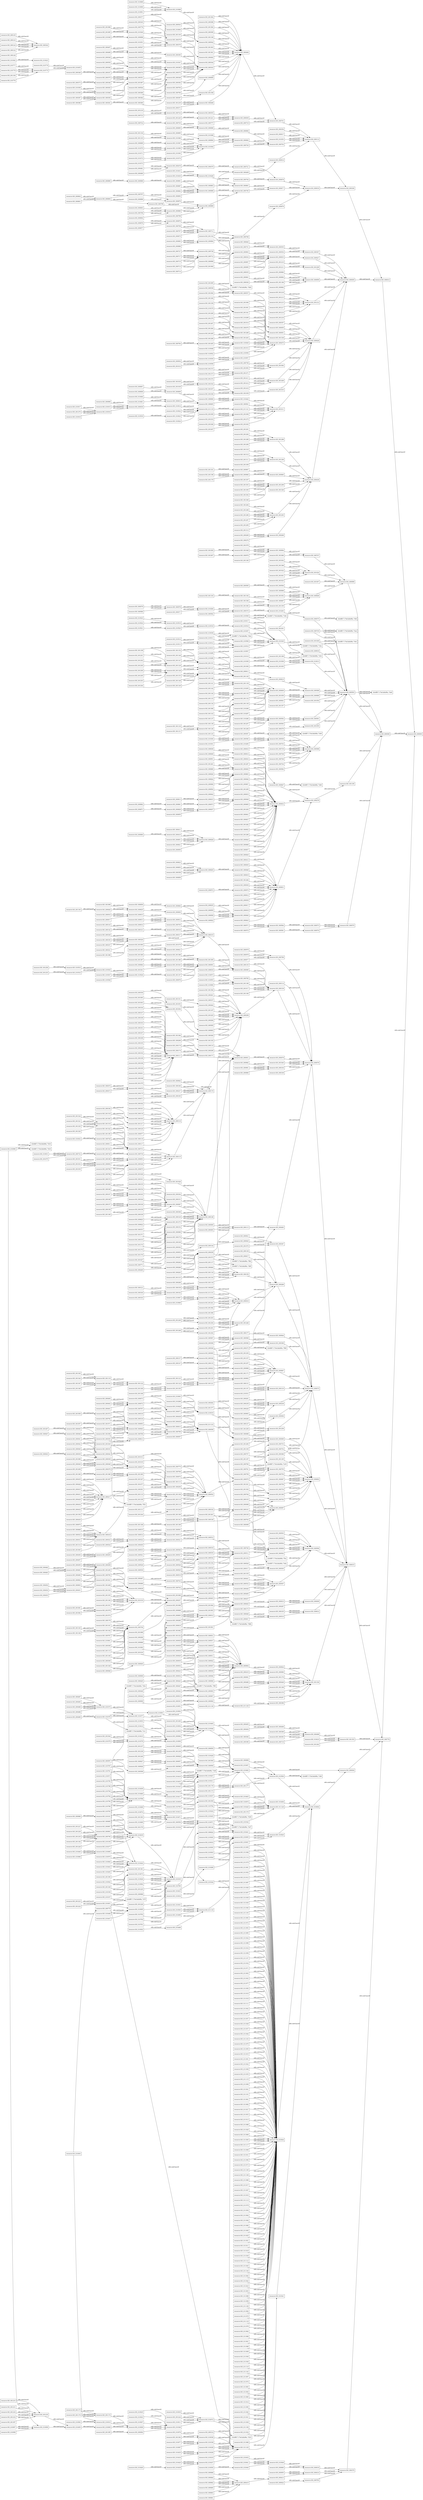 digraph ar2dtool_diagram { 
rankdir=LR;
size="1000"
node [shape = rectangle, color="black"]; "resource:SIO_001020" "resource:SIO_000511" "resource:SIO_011088" "resource:SIO_000019" "resource:SIO_000419" "resource:SIO_000520" "resource:SIO_001054" "resource:SIO_000904" "resource:SIO_000519" "resource:SIO_001172" "resource:SIO_011020" "resource:SIO_001321" "resource:SIO_001063" "resource:SIO_000528" "resource:SIO_000554" "resource:SIO_000181" "resource:SIO_001329" "resource:SIO_001355" "resource:SIO_000602" "resource:SIO_010417" "resource:SIO_000344" "resource:SIO_010793" "resource:SIO_000846" "resource:SIO_001143" "resource:SIO_011069" "resource:SIO_000590" "resource:SIO_000711" "resource:SIO_001034" "resource:SIO_001265" "resource:SIO_011000" "resource:SIO_000979" "resource:SIO_000383" "resource:SIO_011117" "resource:SIO_000038" "resource:SIO_011008" "resource:SIO_001335" "resource:SIO_000806" "resource:SIO_000492" "resource:SIO_010097" "resource:SIO_000173" "resource:SIO_001070" "resource:SIO_010499" "resource:SIO_000535" "resource:SIO_000766" "resource:SIO_001089" "resource:SIO_000939" "resource:SIO_000112" "resource:SIO_000072" "resource:SIO_010785" "resource:SIO_010525" "resource:SIO_000452" "resource:SIO_001411" "resource:SIO_010001" "resource:SIO_000873" "resource:SIO_010010" "resource:SIO_001272" "resource:SIO_010009" "resource:SIO_010341" "resource:SIO_010018" "resource:SIO_011031" "resource:SIO_010349" "resource:SIO_000045" "resource:SIO_000445" "resource:SIO_000276" "resource:SIO_000676" "resource:SIO_000567" "resource:SIO_000104" "resource:SIO_001001" "resource:SIO_010456" "resource:SIO_000147" "-3244ffc7:174e3a8a98a:-7ef4" "resource:SIO_000750" "resource:SIO_010355" "resource:SIO_000256" "resource:SIO_000431" "resource:SIO_000867" "resource:SIO_000758" "resource:SIO_000391" "resource:SIO_000439" "resource:SIO_000817" "resource:SIO_000304" "resource:SIO_000330" "resource:SIO_001299" "resource:SIO_001192" "resource:SIO_000683" "resource:SIO_000574" "resource:SIO_000692" "resource:SIO_010512" "resource:SIO_011066" "resource:SIO_000402" "resource:SIO_000120" "resource:SIO_001091" "resource:SIO_001028" "resource:SIO_001259" "resource:SIO_000154" "resource:SIO_000742" "resource:SIO_000506" "resource:SIO_001163" "resource:SIO_001394" "resource:SIO_000986" "resource:SIO_010336" "resource:SIO_001285" "resource:SIO_001307" "resource:SIO_000776" "resource:SIO_000263" "resource:SIO_000663" "resource:SIO_000494" "resource:SIO_000894" "resource:SIO_000785" "-3244ffc7:174e3a8a98a:-7d16" "resource:SIO_000056" "resource:SIO_000824" "resource:SIO_001123" "resource:SIO_010530" "resource:SIO_001012" "resource:SIO_001014" "resource:SIO_000833" "resource:SIO_010674" "resource:SIO_000957" "resource:SIO_001405" "resource:SIO_011073" "resource:SIO_001374" "resource:SIO_000465" "resource:SIO_000016" "resource:SIO_000092" "resource:SIO_000151" "resource:SIO_010077" "resource:SIO_000513" "resource:SIO_000042" "resource:SIO_010368" "resource:SIO_000804" "resource:SIO_001216" "resource:SIO_001103" "resource:SIO_001198" "resource:SIO_010289" "resource:SIO_000792" "resource:SIO_010416" "resource:SIO_000943" "resource:SIO_001137" "resource:SIO_000343" "resource:SIO_000620" "resource:SIO_000851" "resource:SIO_010048" "resource:SIO_001246" "resource:SIO_000859" "resource:SIO_010057" "resource:SIO_000978" "resource:SIO_000595" "resource:SIO_001381" "resource:SIO_000486" "resource:SIO_000423" "resource:SIO_000165" "resource:SIO_000167" "resource:SIO_000314" "resource:SIO_000545" "resource:SIO_010375" "resource:SIO_000280" "resource:SIO_001110" "resource:SIO_001341" "resource:SIO_001075" "resource:SIO_010434" "resource:SIO_001232" "resource:SIO_001349" "resource:SIO_000962" "resource:SIO_000350" "resource:SIO_000581" "resource:SIO_000138" "resource:SIO_011100" "resource:SIO_010307" "resource:SIO_000996" "resource:SIO_010787" "resource:SIO_000098" "resource:SIO_011108" "resource:SIO_011086" "resource:SIO_010464" "resource:SIO_000909" "resource:SIO_000478" "resource:SIO_010064" "resource:SIO_010295" "resource:SIO_000417" "resource:SIO_001312" "resource:SIO_001203" "resource:SIO_001170" "resource:SIO_000399" "resource:SIO_001061" "resource:SIO_000526" "resource:SIO_000670" "resource:SIO_000561" "resource:SIO_000447" "resource:SIO_000678" "resource:SIO_001006" "resource:SIO_000569" "resource:SIO_000106" "resource:SIO_000720" "resource:SIO_010450" "resource:SIO_001141" "resource:SIO_001032" "resource:SIO_001263" "resource:SIO_000728" "resource:SIO_000385" "resource:SIO_000532" "resource:SIO_011017" "resource:SIO_000763" "resource:SIO_000885" "resource:SIO_001184" "resource:SIO_000649" "resource:SIO_010022" "resource:SIO_001333" "resource:SIO_010095" "resource:SIO_001293" "resource:SIO_001121" "resource:SIO_011047" "resource:SIO_010429" "resource:SIO_000587" "resource:SIO_010779" "resource:SIO_000708" "resource:SIO_000070" "resource:SIO_001388" "resource:SIO_000404" "resource:SIO_010346" "resource:SIO_000159" "resource:SIO_010075" "resource:SIO_001176" "resource:SIO_001325" "resource:SIO_001067" "resource:SIO_000744" "resource:SIO_000770" "resource:SIO_000917" "resource:SIO_011033" "resource:SIO_000185" "resource:SIO_000778" "resource:SIO_001224" "resource:SIO_001368" "-3244ffc7:174e3a8a98a:-7d18" "resource:SIO_010035" "resource:SIO_000464" "resource:SIO_001250" "resource:SIO_000715" "resource:SIO_011113" "resource:SIO_010061" "resource:SIO_011078" "resource:SIO_011004" "resource:SIO_010353" "resource:SIO_000654" "resource:SIO_010471" "resource:SIO_010362" "resource:SIO_001210" "resource:SIO_001197" "resource:SIO_000688" "resource:SIO_000940" "resource:SIO_000116" "resource:SIO_001218" "resource:SIO_000810" "resource:SIO_010521" "-3244ffc7:174e3a8a98a:-7c82" "resource:SIO_000125" "resource:SIO_000797" "resource:SIO_000701" "resource:SIO_000948" "resource:SIO_000690" "resource:SIO_000076" "resource:SIO_011064" "resource:SIO_000456" "resource:SIO_010042" "resource:SIO_010442" "resource:SIO_000845" "resource:SIO_001168" "resource:SIO_010014" "resource:SIO_001399" "resource:SIO_000377" "resource:SIO_000504" "resource:SIO_000268" "resource:SIO_000499" "resource:SIO_011094" "resource:SIO_000661" "-3244ffc7:174e3a8a98a:-7e35" "resource:SIO_000783" "resource:SIO_000316" "resource:SIO_000320" "resource:SIO_001128" "resource:SIO_000669" "resource:SIO_010509" "resource:SIO_000611" "resource:SIO_001088" "resource:SIO_001010" "resource:SIO_001237" "resource:SIO_000619" "resource:SIO_010436" "resource:SIO_000955" "resource:SIO_001372" "-3244ffc7:174e3a8a98a:-7cc1" "resource:SIO_000964" "resource:SIO_000863" "resource:SIO_011126" "resource:SIO_011080" "resource:SIO_001311" "resource:SIO_000754" "resource:SIO_000518" "resource:SIO_000472" "resource:SIO_000872" "resource:SIO_000998" "resource:SIO_010008" "resource:SIO_001319" "resource:SIO_001059" "resource:SIO_000802" "resource:SIO_011025" "resource:SIO_000308" "resource:SIO_010287" "resource:SIO_000935" "resource:SIO_000192" "resource:SIO_001109" "resource:SIO_001135" "resource:SIO_011051" "resource:SIO_000696" "resource:SIO_010516" "resource:SIO_001095" "resource:SIO_001244" "resource:SIO_000089" "resource:SIO_001008" "resource:SIO_001386" "resource:SIO_000982" "resource:SIO_010055" "resource:SIO_010455" "resource:SIO_000722" "resource:SIO_001303" "resource:SIO_001045" "resource:SIO_011011" "resource:SIO_000163" "resource:SIO_010089" "resource:SIO_000921" "resource:SIO_001115" "resource:SIO_011019" "resource:SIO_001346" "resource:SIO_000887" "resource:SIO_010502" "resource:SIO_001081" "resource:SIO_000837" "resource:SIO_000573" "resource:SIO_001409" "resource:SIO_010462" "resource:SIO_000009" "resource:SIO_000409" "resource:SIO_000397" "resource:SIO_010412" "resource:SIO_011038" "resource:SIO_001327" "resource:SIO_001353" "resource:SIO_000198" "resource:SIO_000818" "resource:SIO_000347" "resource:SIO_010791" "resource:SIO_011112" "resource:SIO_010673" "resource:SIO_010101" "resource:SIO_000381" "resource:SIO_000530" "resource:SIO_000761" "resource:SIO_000036" "resource:SIO_001182" "resource:SIO_000647" "resource:SIO_000538" "resource:SIO_000769" "resource:SIO_000171" "resource:SIO_010497" "resource:SIO_001291" "resource:SIO_000110" "resource:SIO_001079" "resource:SIO_011045" "resource:SIO_000791" "resource:SIO_001350" "resource:SIO_000942" "resource:SIO_011104" "resource:SIO_010783" "resource:SIO_001241" "resource:SIO_000118" "resource:SIO_000706" "resource:SIO_000732" "resource:SIO_010523" "resource:SIO_000450" "resource:SIO_000799" "resource:SIO_000413" "resource:SIO_001039" "resource:SIO_000458" "resource:SIO_000522" "-3244ffc7:174e3a8a98a:-7e07" "resource:SIO_010073" "resource:SIO_001174" "resource:SIO_001065" "resource:SIO_000913" "resource:SIO_000915" "resource:SIO_000443" "resource:SIO_000565" "resource:SIO_000102" "resource:SIO_010374" "resource:SIO_001222" "resource:SIO_000067" "resource:SIO_001366" "resource:SIO_000829" "resource:SIO_010033" "resource:SIO_000613" "-3244ffc7:174e3a8a98a:-7df0" "resource:SIO_000137" "resource:SIO_000713" "resource:SIO_001239" "resource:SIO_011120" "resource:SIO_000865" "resource:SIO_001188" "resource:SIO_000394" "resource:SIO_010026" "resource:SIO_000756" "resource:SIO_001337" "resource:SIO_000929" "resource:SIO_010360" "resource:SIO_001202" "resource:SIO_000815" "resource:SIO_001297" "resource:SIO_001190" "resource:SIO_010775" "resource:SIO_010047" "resource:SIO_000123" "resource:SIO_000074" "resource:SIO_010040" "resource:SIO_000981" "resource:SIO_010440" "resource:SIO_000083" "resource:SIO_001026" "resource:SIO_001257" "resource:SIO_000740" "resource:SIO_010448" "resource:SIO_000989" "resource:SIO_000375" "resource:SIO_001392" "resource:SIO_000266" "resource:SIO_000666" "resource:SIO_001283" "resource:SIO_001305" "resource:SIO_011092" "resource:SIO_000926" "resource:SIO_000952" "resource:SIO_000285" "resource:SIO_011042" "resource:SIO_010507" "resource:SIO_000822" "resource:SIO_010533" "resource:SIO_001086" "resource:SIO_010428" "resource:SIO_000468" "resource:SIO_000130" "resource:SIO_000014" "resource:SIO_000090" "resource:SIO_000516" "resource:SIO_000470" "resource:SIO_000870" "-3244ffc7:174e3a8a98a:-7e7f" "-3244ffc7:174e3a8a98a:-7fce" "resource:SIO_000040" "resource:SIO_010366" "resource:SIO_001057" "resource:SIO_000878" "resource:SIO_011023" "resource:SIO_000179" "resource:SIO_000306" "resource:SIO_010414" "resource:SIO_000933" "resource:SIO_001358" "resource:SIO_010514" "resource:SIO_001249" "resource:SIO_000841" "resource:SIO_000349" "resource:SIO_001093" "resource:SIO_000500" "resource:SIO_001384" "resource:SIO_000976" "resource:SIO_000849" "resource:SIO_010051" "resource:SIO_000593" "resource:SIO_001043" "resource:SIO_000884" "resource:SIO_000508" "resource:SIO_011003" "resource:SIO_000543" "resource:SIO_011098" "resource:SIO_000429" "resource:SIO_001113" "resource:SIO_001344" "resource:SIO_000809" "resource:SIO_001073" "resource:SIO_010782" "resource:SIO_000960" "resource:SIO_000835" "resource:SIO_001132" "resource:SIO_011058" "resource:SIO_000700" "resource:SIO_001023" "resource:SIO_001407" "resource:SIO_000994" "resource:SIO_000968" "resource:SIO_000141" "resource:SIO_010067" "resource:SIO_011106" "resource:SIO_010298" "resource:SIO_010004" "resource:SIO_001315" "resource:SIO_011084" "resource:SIO_000907" "resource:SIO_000415" "resource:SIO_001275" "resource:SIO_010086" "resource:SIO_000524" "resource:SIO_000550" "resource:SIO_000101" "resource:SIO_000196" "resource:SIO_000109" "resource:SIO_001004" "resource:SIO_001148" "resource:SIO_001030" "-3244ffc7:174e3a8a98a:-7cda" "resource:SIO_001261" "resource:SIO_000726" "resource:SIO_011070" "resource:SIO_010020" "resource:SIO_000032" "resource:SIO_000034" "resource:SIO_000434" "resource:SIO_001331" "resource:SIO_000176" "resource:SIO_010093" "resource:SIO_010028" "resource:SIO_001339" "-3244ffc7:174e3a8a98a:-7dd4" "resource:SIO_010301" "resource:SIO_010777" "resource:SIO_000577" "resource:SIO_000005" "resource:SIO_010309" "resource:SIO_010344" "resource:SIO_001160" "resource:SIO_001391" "resource:SIO_000625" "resource:SIO_000856" "resource:SIO_001179" "resource:SIO_000157" "resource:SIO_000747" "resource:SIO_000048" "resource:SIO_000279" "resource:SIO_000911" "resource:SIO_001288" "resource:SIO_000441" "resource:SIO_000183" "resource:SIO_000327" "resource:SIO_010501" "resource:SIO_000954" "resource:SIO_001362" "resource:SIO_000827" "resource:SIO_001080" "resource:SIO_010795" "resource:SIO_011116" "resource:SIO_001017" "resource:SIO_000462" "resource:SIO_000143" "resource:SIO_011076" "resource:SIO_001152" "resource:SIO_000534" "resource:SIO_000765" "resource:SIO_010351" "resource:SIO_001186" "resource:SIO_001051" "resource:SIO_000927" "resource:SIO_001200" "resource:SIO_001195" "resource:SIO_000686" "resource:SIO_000813" "resource:SIO_001295" "resource:SIO_000114" "resource:SIO_001208" "resource:SIO_000079" "resource:SIO_000795" "resource:SIO_000946" "resource:SIO_010045" "resource:SIO_011062" "resource:SIO_010527" "resource:SIO_000454" "resource:SIO_000081" "resource:SIO_000843" "resource:SIO_001255" "resource:SIO_001166" "resource:SIO_001397" "resource:SIO_000502" "resource:SIO_000890" "resource:SIO_001126" "resource:SIO_000052" "resource:SIO_010378" "resource:SIO_000898" "resource:SIO_000789" "resource:SIO_010037" "resource:SIO_001235" "resource:SIO_000617" "resource:SIO_010426" "resource:SIO_000353" "resource:SIO_001370" "resource:SIO_000475" "resource:SIO_001269" "resource:SIO_000861" "resource:SIO_000012" "resource:SIO_000412" "resource:SIO_000752" "resource:SIO_011089" "resource:SIO_001317" "resource:SIO_010364" "resource:SIO_000800" "resource:SIO_010511" "resource:SIO_000938" "resource:SIO_001064" "resource:SIO_000555" "resource:SIO_000297" "resource:SIO_000299" "resource:SIO_010285" "resource:SIO_000190" "resource:SIO_010519" "resource:SIO_001107" "resource:SIO_000127" "-3244ffc7:174e3a8a98a:-7e66" "resource:SIO_000985" "resource:SIO_010444" "resource:SIO_000087" "resource:SIO_010335" "resource:SIO_010453" "resource:SIO_010053" "resource:SIO_000026" "resource:SIO_001301" "resource:SIO_000591" "resource:SIO_001035" "resource:SIO_001266" "resource:SIO_000882" "resource:SIO_011001" "resource:SIO_000161" "resource:SIO_000388" "resource:SIO_001309" "resource:SIO_000541" "resource:SIO_011096" "resource:SIO_011009" "resource:SIO_000270" "resource:SIO_000318" "resource:SIO_000549" "resource:SIO_000436" "resource:SIO_001071" "resource:SIO_001130" "resource:SIO_000571" "resource:SIO_011056" "resource:SIO_001021" "resource:SIO_000512" "resource:SIO_000579" "resource:SIO_000521" "resource:SIO_010460" "resource:SIO_001173" "resource:SIO_000407" "resource:SIO_000238" "resource:SIO_000638" "resource:SIO_010011" "resource:SIO_001322" "resource:SIO_000529" "resource:SIO_001273" "resource:SIO_010410" "resource:SIO_010084" "resource:SIO_001282" "resource:SIO_010019" "resource:SIO_011036" "resource:SIO_000201" "resource:SIO_010418" "resource:SIO_000188" "-3244ffc7:174e3a8a98a:-7d39" "resource:SIO_000345" "resource:SIO_001002" "resource:SIO_000821" "resource:SIO_001144" "resource:SIO_001146" "resource:SIO_000609" "resource:SIO_000712" "resource:SIO_011110" "resource:SIO_001253" "resource:SIO_000148" "resource:SIO_001019" "resource:SIO_011118" "resource:SIO_000039" "resource:SIO_001180" "resource:SIO_000030" "resource:SIO_010098" "resource:SIO_000174" "resource:SIO_000536" "resource:SIO_001348" "resource:SIO_000767" "resource:SIO_001213" "resource:SIO_001077" "resource:SIO_000331" "resource:SIO_010786" "resource:SIO_001412" "resource:SIO_000704" "resource:SIO_000730" "resource:SIO_011102" "resource:SIO_001378" "resource:SIO_011067" "resource:SIO_001037" "resource:SIO_010342" "resource:SIO_000155" "resource:SIO_010071" "resource:SIO_000046" "resource:SIO_000446" "resource:SIO_000677" "resource:SIO_000105" "resource:SIO_000786" "resource:SIO_010372" "resource:SIO_001220" "resource:SIO_001364" "resource:SIO_010031" "resource:SIO_010431" "resource:SIO_001228" "resource:SIO_000460" "resource:SIO_000860" "resource:SIO_010439" "resource:SIO_000135" "resource:SIO_010039" "resource:SIO_000366" "resource:SIO_011123" "resource:SIO_000257" "resource:SIO_011074" "resource:SIO_000868" "resource:SIO_000993" "-3244ffc7:174e3a8a98a:-7d4a" "resource:SIO_011083" "resource:SIO_000650" "resource:SIO_000392" "resource:SIO_010024" "resource:SIO_001193" "resource:SIO_000805" "resource:SIO_000693" "resource:SIO_010513" "resource:SIO_000121" "resource:SIO_001092" "resource:SIO_000944" "resource:SIO_001138" "resource:SIO_011054" "resource:SIO_011060" "resource:SIO_001029" "resource:SIO_000621" "resource:SIO_000852" "resource:SIO_000129" "resource:SIO_000743" "resource:SIO_001164" "resource:SIO_001395" "resource:SIO_010446" "resource:SIO_000987" "resource:SIO_000373" "resource:SIO_011130" "resource:SIO_010337" "resource:SIO_001308" "resource:SIO_000264" "resource:SIO_001048" "resource:SIO_000664" "resource:SIO_000895" "resource:SIO_011014" "resource:SIO_011090" "resource:SIO_000924" "resource:SIO_000950" "resource:SIO_001124" "resource:SIO_011040" "resource:SIO_010505" "resource:SIO_010531" "resource:SIO_001084" "resource:SIO_001233" "resource:SIO_001375" "resource:SIO_000466" "resource:SIO_001267" "resource:SIO_000152" "resource:SIO_000514" "resource:SIO_001104" "resource:SIO_001055" "resource:SIO_000261" "resource:SIO_000876" "resource:SIO_001199" "resource:SIO_001204" "-3244ffc7:174e3a8a98a:-7eae" "resource:SIO_011021" "resource:SIO_000295" "resource:SIO_010283" "-3244ffc7:174e3a8a98a:-7d33" "resource:SIO_000931" "resource:SIO_011029" "resource:SIO_001356" "resource:SIO_010049" "resource:SIO_010058" "resource:SIO_010794" "resource:SIO_000596" "resource:SIO_000085" "resource:SIO_001382" "resource:SIO_000847" "resource:SIO_010451" "resource:SIO_001041" "resource:SIO_010459" "resource:SIO_000386" "resource:SIO_000533" "resource:SIO_001185" "resource:SIO_001111" "resource:SIO_001342" "resource:SIO_000807" "resource:SIO_001076" "resource:SIO_010358" "resource:SIO_001119" "resource:SIO_000963" "resource:SIO_010780" "resource:SIO_000113" "resource:SIO_000004" "resource:SIO_010788" "resource:SIO_000357" "resource:SIO_000588" "resource:SIO_000099" "resource:SIO_011109" "resource:SIO_010465" "resource:SIO_000479" "resource:SIO_010065" "resource:SIO_000370" "resource:SIO_010296" "resource:SIO_010002" "resource:SIO_001313" "resource:SIO_001171" "resource:SIO_000405" "resource:SIO_000527" "resource:SIO_000440" "resource:SIO_000771" "resource:SIO_001068" "resource:SIO_000448" "resource:SIO_011034" "resource:SIO_000194" "resource:SIO_001007" "resource:SIO_000107" "resource:SIO_000779" "resource:SIO_000721" "resource:SIO_011068" "resource:SIO_001142" "resource:SIO_001369" "resource:SIO_000788" "resource:SIO_000729" "resource:SIO_001251" "resource:SIO_000886" "resource:SIO_011005" "resource:SIO_010023" "resource:SIO_000751" "resource:SIO_000902" "-3244ffc7:174e3a8a98a:-7f53" "resource:SIO_000432" "resource:SIO_010096" "resource:SIO_001294" "resource:SIO_000759" "resource:SIO_001211" "resource:SIO_011048" "resource:SIO_000071" "resource:SIO_001219" "-3244ffc7:174e3a8a98a:-7ee6" "resource:SIO_000575" "resource:SIO_001410" "resource:SIO_000702" "resource:SIO_001376" "resource:SIO_000623" "resource:SIO_010334" "resource:SIO_000854" "resource:SIO_001177" "resource:SIO_010015" "resource:SIO_001326" "resource:SIO_000745" "resource:SIO_000918" "resource:SIO_000269" "resource:SIO_001286" "resource:SIO_001225" "resource:SIO_010370" "resource:SIO_001360" "resource:SIO_000825" "resource:SIO_000716" "resource:SIO_001015" "resource:SIO_011114" "resource:SIO_011079" "resource:SIO_000133" "resource:SIO_010437" "resource:SIO_001150" "resource:SIO_001049" "resource:SIO_000991" "resource:SIO_011081" "resource:SIO_000390" "resource:SIO_000999" "resource:SIO_000941" "resource:SIO_000043" "resource:SIO_000811" "resource:SIO_010522" "-3244ffc7:174e3a8a98a:-7d8b" "resource:SIO_000798" "resource:SIO_000949" "resource:SIO_001206" "resource:SIO_000077" "resource:SIO_010443" "resource:SIO_000457" "resource:SIO_010043" "resource:SIO_001090" "resource:SIO_011052" "resource:SIO_000378" "resource:SIO_000505" "resource:SIO_001387" "resource:SIO_011095" "resource:SIO_001046" "resource:SIO_000487" "resource:SIO_000662" "resource:SIO_000493" "resource:SIO_000893" "resource:SIO_011012" "resource:SIO_000168" "resource:SIO_000321" "resource:SIO_000922" "resource:SIO_001116" "resource:SIO_001347" "resource:SIO_010376" "resource:SIO_000281" "resource:SIO_000329" "resource:SIO_010503" "resource:SIO_001238" "resource:SIO_000830" "resource:SIO_001082" "resource:SIO_000956" "resource:SIO_010424" "resource:SIO_000864" "resource:SIO_001373" "resource:SIO_000838" "resource:SIO_000965" "resource:SIO_000351" "resource:SIO_000582" "resource:SIO_000473" "resource:SIO_000010" "resource:SIO_000410" "resource:SIO_000359" "resource:SIO_000301" "resource:SIO_011087" "resource:SIO_000418" "resource:SIO_011026" "resource:SIO_001102" "resource:SIO_000309" "resource:SIO_001053" "resource:SIO_001062" "resource:SIO_000936" "resource:SIO_010517" "resource:SIO_000180" "resource:SIO_001354" "resource:SIO_000199" "resource:SIO_001245" "resource:SIO_001009" "resource:SIO_000983" "resource:SIO_010056" "resource:SIO_010792" "-3244ffc7:174e3a8a98a:-7d2e" "resource:SIO_001304" "resource:SIO_000723" "resource:SIO_001380" "resource:SIO_001033" "-3244ffc7:174e3a8a98a:-7cdd" "resource:SIO_001264" "resource:SIO_000880" "resource:SIO_000382" "resource:SIO_000888" "resource:SIO_010090" "resource:SIO_011007" "resource:SIO_001334" "resource:SIO_001340" "resource:SIO_000547" "resource:SIO_000111" "resource:SIO_000510" "resource:SIO_000097" "resource:SIO_000119" "resource:SIO_010463" "resource:SIO_001389" "resource:SIO_010000" "resource:SIO_000903" "resource:SIO_001320" "resource:SIO_000398" "resource:SIO_001271" "resource:SIO_010017" "resource:SIO_000057" "resource:SIO_001328" "resource:SIO_011039" "resource:SIO_000819" "resource:SIO_011030" "resource:SIO_000186" "resource:SIO_000566" "resource:SIO_010383" "resource:SIO_000614" "resource:SIO_000640" "resource:SIO_000146" "resource:SIO_000037" "resource:SIO_000648" "resource:SIO_010354" "resource:SIO_000430" "resource:SIO_000172" "resource:SIO_010498" "resource:SIO_001189" "resource:SIO_001292" "resource:SIO_000757" "resource:SIO_000289" "resource:SIO_000438" "resource:SIO_001120" "resource:SIO_011046" "resource:SIO_001351" "resource:SIO_000816" "resource:SIO_010784" "resource:SIO_000707" "resource:SIO_000220" "resource:SIO_011105" "resource:SIO_000451" "resource:SIO_000337" "resource:SIO_011065" "resource:SIO_000401" "resource:SIO_000459" "resource:SIO_000523" "resource:SIO_010340" "resource:SIO_001169" "resource:SIO_010074" "resource:SIO_001175" "resource:SIO_001040" "resource:SIO_000914" "resource:SIO_000916" "resource:SIO_000444" "resource:SIO_000275" "resource:SIO_000675" "resource:SIO_001284" "resource:SIO_000103" "resource:SIO_001223" "resource:SIO_000784" "resource:SIO_010034" "resource:SIO_000823" "resource:SIO_001118" "resource:SIO_000714" "resource:SIO_001011" "resource:SIO_001013" "resource:SIO_000832" "resource:SIO_011121" "resource:SIO_011072" "resource:SIO_000866" "-3244ffc7:174e3a8a98a:-7e0c" "resource:SIO_001298" "resource:SIO_001191" "resource:SIO_000041" "resource:SIO_010367" "resource:SIO_000803" "resource:SIO_001215" "resource:SIO_000075" "resource:SIO_010288" "resource:SIO_000193" "resource:SIO_010415" "resource:SIO_010041" "resource:SIO_001136" "resource:SIO_000342" "resource:SIO_010441" "resource:SIO_001027" "resource:SIO_001258" "resource:SIO_000850" "resource:SIO_000741" "resource:SIO_000376" "resource:SIO_001162" "resource:SIO_001393" "resource:SIO_000858" "resource:SIO_000977" "resource:SIO_001306" "resource:SIO_011093" "resource:SIO_000485" "resource:SIO_010500" "resource:SIO_000164" "resource:SIO_000166" "resource:SIO_000544" "resource:SIO_000055" "resource:SIO_010508" "resource:SIO_001122" "resource:SIO_001087" "resource:SIO_010433" "resource:SIO_001231" "resource:SIO_000015" "resource:SIO_000580" "resource:SIO_000091" "resource:SIO_000368" "resource:SIO_001024" "resource:SIO_000471" "resource:SIO_000871" "resource:SIO_000259" "resource:SIO_000150" "resource:SIO_010076" "resource:SIO_000995" "resource:SIO_001270" "resource:SIO_011085" "resource:SIO_001058" "resource:SIO_000908" "resource:SIO_000879" "resource:SIO_011024" "resource:SIO_000307" "resource:SIO_001060" "resource:SIO_000934" "resource:SIO_000551" "resource:SIO_001359" "resource:SIO_000695" "resource:SIO_010515" "resource:SIO_000842" "resource:SIO_001094" "resource:SIO_000559" "resource:SIO_000501" "resource:SIO_000568" "resource:SIO_001149" "resource:SIO_000594" "resource:SIO_000509" "resource:SIO_000022" "resource:SIO_001031" "resource:SIO_001262" "resource:SIO_011099" "resource:SIO_000384" "resource:SIO_000897" "resource:SIO_000531" "resource:SIO_011016" "resource:SIO_000762" "resource:SIO_001183" "resource:SIO_001332" "resource:SIO_000177" "resource:SIO_001074" "resource:SIO_000539" "resource:SIO_010420" "resource:SIO_000961" "resource:SIO_001133" "resource:SIO_011059" "-3244ffc7:174e3a8a98a:-7f85" "resource:SIO_000969" "resource:SIO_010778" "resource:SIO_010005" "resource:SIO_011107" "resource:SIO_001276" "resource:SIO_000403" "resource:SIO_010345" "resource:SIO_010087" "resource:SIO_000525" "resource:SIO_001106" "resource:SIO_000049" "resource:SIO_001066" "resource:SIO_011032" "resource:SIO_001005" "resource:SIO_000184" "resource:SIO_000777" "resource:SIO_000328" "resource:SIO_001140" "resource:SIO_001367" "resource:SIO_000605" "resource:SIO_000727" "resource:SIO_010100" "resource:SIO_011071" "resource:SIO_000463" "resource:SIO_000144" "resource:SIO_010060" "resource:SIO_000035" "resource:SIO_000435" "resource:SIO_010094" "resource:SIO_000395" "resource:SIO_000170" "resource:SIO_010496" "resource:SIO_010029" "resource:SIO_001196" "resource:SIO_000287" "resource:SIO_000790" "resource:SIO_000578" "resource:SIO_010369" "resource:SIO_000115" "resource:SIO_001217" "resource:SIO_000006" "resource:SIO_000237" "resource:SIO_000124" "resource:SIO_011063" "resource:SIO_000626" "resource:SIO_000857" "resource:SIO_000158" "resource:SIO_010013" "resource:SIO_001167" "resource:SIO_001398" "resource:SIO_001324" "resource:SIO_000912" "resource:SIO_001289" "resource:SIO_000267" "resource:SIO_000442" "resource:SIO_000498" "resource:SIO_000820" "-3244ffc7:174e3a8a98a:-7f69" "resource:SIO_000315" "resource:SIO_000828" "resource:SIO_000546" "resource:SIO_001127" "resource:SIO_011043" "resource:SIO_001018" "resource:SIO_000610" "resource:SIO_011077" "resource:SIO_001153" "resource:SIO_000618" "resource:SIO_000131" "resource:SIO_010435" "resource:SIO_000653" "resource:SIO_001310" "resource:SIO_000753" "resource:SIO_001052" "resource:SIO_000517" "resource:SIO_001201" "resource:SIO_000997" "resource:SIO_001296" "resource:SIO_001318" "resource:SIO_010520" "resource:SIO_001209" "resource:SIO_000801" "resource:SIO_000796" "resource:SIO_000947" "resource:SIO_000333" "resource:SIO_010528" "resource:SIO_000298" "resource:SIO_010286" "resource:SIO_000455" "resource:SIO_000191" "resource:SIO_001134" "resource:SIO_000082" "resource:SIO_011050" "resource:SIO_001025" "resource:SIO_000844" "resource:SIO_001256" "resource:SIO_000503" "resource:SIO_001385" "resource:SIO_000027" "resource:SIO_001044" "resource:SIO_000660" "resource:SIO_000891" "resource:SIO_011010" "resource:SIO_000162" "resource:SIO_010088" "resource:SIO_010379" "resource:SIO_000284" "resource:SIO_000899" "resource:SIO_001227" "resource:SIO_000920" "resource:SIO_001114" "resource:SIO_011018" "resource:SIO_001345" "resource:SIO_010038" "resource:SIO_001236" "resource:SIO_010427" "resource:SIO_000354" "resource:SIO_000585" "resource:SIO_001400" "resource:SIO_001371" "resource:SIO_000836" "resource:SIO_000862" "resource:SIO_000013" "resource:SIO_011125" "resource:SIO_001408" "resource:SIO_010068" "resource:SIO_010299" "resource:SIO_010007" "resource:SIO_001100" "resource:SIO_000178" "resource:SIO_000556" "resource:SIO_010347" "resource:SIO_001108" "resource:SIO_010411" "resource:SIO_001352" "resource:SIO_000197" "resource:SIO_010445" "resource:SIO_010419" "resource:SIO_000346" "resource:SIO_001243" "resource:SIO_000088" "resource:SIO_010310" "resource:SIO_010790" "resource:SIO_010054" "resource:SIO_010454" "resource:SIO_001145" "resource:SIO_001302" "resource:SIO_000592" "resource:SIO_001036" "resource:SIO_011111" "resource:SIO_011002" "resource:SIO_000389" "resource:SIO_011097" "resource:SIO_011119" "resource:SIO_000489" "resource:SIO_000380" "resource:SIO_000428" "resource:SIO_000760" "resource:SIO_000437" "resource:SIO_001181" "resource:SIO_010278" "resource:SIO_010099" "resource:SIO_001072" "resource:SIO_000537" "resource:SIO_000768" "resource:SIO_000069" "resource:SIO_000572" "resource:SIO_001131" "resource:SIO_011057" "resource:SIO_000000" "resource:SIO_000689" "resource:SIO_000400" "resource:SIO_000967" "resource:SIO_001240" "resource:SIO_000117" "resource:SIO_000731" "resource:SIO_010461" "resource:SIO_000875" "resource:SIO_000408" "resource:SIO_000239" "resource:SIO_000639" "resource:SIO_001274" "resource:SIO_001161" "resource:SIO_000739" "resource:SIO_010469" "resource:SIO_000396" "resource:SIO_010085" "resource:SIO_000930" "resource:SIO_011028" "resource:SIO_000748" "resource:SIO_011037" "resource:SIO_000189" "resource:SIO_001003" "resource:SIO_000564" "resource:SIO_001363" "resource:SIO_001365" "resource:SIO_001129" "resource:SIO_001254" "resource:SIO_000598" "resource:SIO_000719" "resource:SIO_000725" "resource:SIO_000612" "resource:SIO_000031" "resource:SIO_000258" "resource:SIO_010092" "resource:SIO_001290" "resource:SIO_001214" "resource:SIO_001187" "resource:SIO_000393" "resource:SIO_000755" "resource:SIO_001336" "resource:SIO_000928" "resource:SIO_001078" "resource:SIO_011044" "resource:SIO_000814" "resource:SIO_000705" "resource:SIO_011103" "resource:SIO_000694" "resource:SIO_001379" "resource:SIO_010046" "resource:SIO_000122" "resource:SIO_001038" "resource:SIO_000980" "resource:SIO_000156" "resource:SIO_010072" "resource:SIO_000988" "resource:SIO_010338" "resource:SIO_000265" "resource:SIO_000665" "resource:SIO_000896" "resource:SIO_000787" "resource:SIO_010373" "resource:SIO_001221" "resource:SIO_010032" "resource:SIO_000951" "resource:SIO_011041" "resource:SIO_001229" "resource:SIO_010532" "resource:SIO_000136" "resource:SIO_000959" "resource:SIO_000367" "resource:SIO_011075" "resource:SIO_000467" "resource:SIO_000360" "resource:SIO_000476" "resource:SIO_000651" "resource:SIO_010025" "resource:SIO_001050" "resource:SIO_000515" "resource:SIO_001105" "resource:SIO_010365" "resource:SIO_000794" "resource:SIO_000945" "resource:SIO_001139" "resource:SIO_000073" "resource:SIO_011055" "resource:SIO_010526" "resource:SIO_000453" "resource:SIO_000622" "resource:SIO_000853" "resource:SIO_000340" "resource:SIO_001099" "resource:SIO_001248" "resource:SIO_010447" "resource:SIO_010059" "resource:SIO_000348" "resource:SIO_000374" "resource:SIO_001383" "resource:SIO_011015" "resource:SIO_011091" "resource:SIO_000483" "resource:SIO_001042" "resource:SIO_000883" "resource:SIO_000542" "resource:SIO_010506" "resource:SIO_001112" "resource:SIO_001343" "resource:SIO_001085" "resource:SIO_000319" "resource:SIO_001234" "resource:SIO_010781" "resource:SIO_000834" "resource:SIO_001022" "resource:SIO_010789" "resource:SIO_001406" "resource:SIO_000140" "resource:SIO_010066" "resource:SIO_000371" "resource:SIO_001314" "resource:SIO_001056" "resource:SIO_000906" "resource:SIO_000262" "resource:SIO_000877" "resource:SIO_001205" "resource:SIO_000414" "resource:SIO_011022" "resource:SIO_001323" "resource:SIO_000305" "resource:SIO_000932" "resource:SIO_001357" "resource:SIO_000100" "resource:SIO_000840" "resource:SIO_000449" "resource:SIO_000195" "resource:SIO_000108" "resource:SIO_000848" "resource:SIO_010050" "resource:SIO_001147" "resource:SIO_010052" "resource:SIO_010452" "resource:SIO_001300" "resource:SIO_000507" "resource:SIO_000387" "resource:SIO_001260" "resource:SIO_000808" "resource:SIO_010359" "resource:SIO_001330" "resource:SIO_000175" "resource:SIO_010423" "resource:SIO_001338" "resource:SIO_011049" "resource:SIO_000570" "resource:SIO_000358" "resource:SIO_000589" "resource:SIO_000017" "resource:SIO_010776" "resource:SIO_010003" "resource:SIO_000406" "resource:SIO_000480" "resource:SIO_010343" "resource:SIO_001390" "resource:SIO_001178" "resource:SIO_001281" "resource:SIO_000746" "resource:SIO_001069" "resource:SIO_000919" "resource:SIO_000047" "resource:SIO_011035" "resource:SIO_000200" "resource:SIO_000600" "resource:SIO_000667" "resource:SIO_000182" "resource:SIO_001226" "resource:SIO_000562" "resource:SIO_000608" "resource:SIO_000326" "resource:SIO_001361" "resource:SIO_000953" "resource:SIO_001252" "resource:SIO_000717" "resource:SIO_011115" "resource:SIO_000461" "resource:SIO_011006" "resource:SIO_000142" "resource:SIO_000033" "resource:SIO_000433" "resource:SIO_000869" "resource:SIO_000764" "resource:SIO_001212" "resource:SIO_001194" "resource:SIO_010300" "resource:SIO_000812" "resource:SIO_000576" "-3244ffc7:174e3a8a98a:-7c88" "resource:SIO_000703" "resource:SIO_000290" "resource:SIO_001000" "resource:SIO_011101" "resource:SIO_000078" "resource:SIO_010308" "resource:SIO_001377" "resource:SIO_010044" "resource:SIO_011061" "resource:SIO_000624" "resource:SIO_000855" "resource:SIO_010016" "-3244ffc7:174e3a8a98a:-7e02" "resource:SIO_000379" "resource:SIO_001165" "resource:SIO_010070" "resource:SIO_001396" "resource:SIO_011131" "resource:SIO_000910" "resource:SIO_001287" "-3244ffc7:174e3a8a98a:-7e8a" "resource:SIO_010371" "resource:SIO_010277" "resource:SIO_000780" "resource:SIO_000826" "resource:SIO_001125" "resource:SIO_010030" "resource:SIO_010430" "resource:SIO_001016" "resource:SIO_010438" "resource:SIO_001151" "resource:SIO_000616" "resource:SIO_000966" "resource:SIO_000992" "resource:SIO_000094" "resource:SIO_011082" "resource:SIO_001268" "resource:SIO_000474" "resource:SIO_000153" "resource:SIO_000302" "resource:SIO_000044" "resource:SIO_010468" "resource:SIO_011027" "resource:SIO_001316" "resource:SIO_001207" "resource:SIO_010510" "resource:SIO_000937" "resource:SIO_000296" "resource:SIO_011053" "resource:SIO_000698" "resource:SIO_010284" "resource:SIO_010518" "resource:SIO_000080" "resource:SIO_000126" "resource:SIO_000372" "resource:SIO_000984" "resource:SIO_000597" "resource:SIO_000724" "resource:SIO_000488" "resource:SIO_001047" "resource:SIO_011013" "resource:SIO_000169" "resource:SIO_000481" "resource:SIO_000881" "resource:SIO_000160" "resource:SIO_000923" "resource:SIO_001117" "resource:SIO_000540" "resource:SIO_000051" "resource:SIO_010377" "resource:SIO_000282" "-3244ffc7:174e3a8a98a:-7e49" "resource:SIO_010504" "resource:SIO_000889" "resource:SIO_010091" "resource:SIO_000831" "resource:SIO_010036" "resource:SIO_001083" "resource:SIO_000317" "resource:SIO_001230" "-3244ffc7:174e3a8a98a:-7f82" "resource:SIO_000839" "resource:SIO_010425" "resource:SIO_000583" "resource:SIO_000411" ; /*classes style*/
	"resource:SIO_001110" -> "resource:SIO_001108" [ label = "rdfs:subClassOf" ];
	"resource:SIO_000083" -> "resource:SIO_000904" [ label = "rdfs:subClassOf" ];
	"resource:SIO_000555" -> "resource:SIO_000307" [ label = "rdfs:subClassOf" ];
	"resource:SIO_001376" -> "resource:SIO_001373" [ label = "rdfs:subClassOf" ];
	"resource:SIO_000302" -> "resource:SIO_000148" [ label = "rdfs:subClassOf" ];
	"resource:SIO_001123" -> "resource:SIO_001121" [ label = "rdfs:subClassOf" ];
	"resource:SIO_000390" -> "resource:SIO_000494" [ label = "rdfs:subClassOf" ];
	"resource:SIO_010334" -> "resource:SIO_010071" [ label = "rdfs:subClassOf" ];
	"resource:SIO_000568" -> "resource:SIO_000569" [ label = "rdfs:subClassOf" ];
	"resource:SIO_001389" -> "resource:SIO_001388" [ label = "rdfs:subClassOf" ];
	"resource:SIO_000315" -> "resource:SIO_000090" [ label = "rdfs:subClassOf" ];
	"resource:SIO_000862" -> "resource:SIO_000861" [ label = "rdfs:subClassOf" ];
	"resource:SIO_001136" -> "resource:SIO_000609" [ label = "rdfs:subClassOf" ];
	"resource:SIO_010347" -> "resource:SIO_000343" [ label = "rdfs:subClassOf" ];
	"resource:SIO_000150" -> "resource:SIO_000289" [ label = "rdfs:subClassOf" ];
	"resource:SIO_000328" -> "resource:SIO_000115" [ label = "rdfs:subClassOf" ];
	"resource:SIO_000875" -> "resource:SIO_000711" [ label = "rdfs:subClassOf" ];
	"resource:SIO_001149" -> "resource:SIO_001150" [ label = "rdfs:subClassOf" ];
	"resource:SIO_000622" -> "resource:SIO_000129" [ label = "rdfs:subClassOf" ];
	"resource:SIO_000163" -> "resource:SIO_000162" [ label = "rdfs:subClassOf" ];
	"resource:SIO_000888" -> "resource:SIO_000795" [ label = "rdfs:subClassOf" ];
	"resource:SIO_011051" -> "resource:SIO_010044" [ label = "rdfs:subClassOf" ];
	"resource:SIO_001203" -> "resource:SIO_001128" [ label = "rdfs:subClassOf" ];
	"resource:SIO_000176" -> "resource:SIO_000171" [ label = "rdfs:subClassOf" ];
	"resource:SIO_000470" -> "resource:SIO_000185" [ label = "rdfs:subClassOf" ];
	"resource:SIO_001291" -> "resource:SIO_001288" [ label = "rdfs:subClassOf" ];
	"resource:SIO_010414" -> "resource:SIO_010000" [ label = "rdfs:subClassOf" ];
	"resource:SIO_000648" -> "resource:SIO_000510" [ label = "rdfs:subClassOf" ];
	"resource:SIO_000942" -> "resource:SIO_000179" [ label = "rdfs:subClassOf" ];
	"resource:SIO_011064" -> "resource:SIO_010044" [ label = "rdfs:subClassOf" ];
	"resource:SIO_001216" -> "resource:SIO_001212" [ label = "rdfs:subClassOf" ];
	"resource:SIO_000189" -> "resource:SIO_000111" [ label = "rdfs:subClassOf" ];
	"resource:SIO_000483" -> "resource:SIO_000078" [ label = "rdfs:subClassOf" ];
	"resource:SIO_010427" -> "resource:SIO_010462" [ label = "rdfs:subClassOf" ];
	"resource:SIO_001051" -> "-3244ffc7:174e3a8a98a:-7e02" [ label = "rdfs:subClassOf" ];
	"resource:SIO_001051" -> "resource:SIO_000649" [ label = "rdfs:subClassOf" ];
	"resource:SIO_000408" -> "resource:SIO_000494" [ label = "rdfs:subClassOf" ];
	"resource:SIO_000955" -> "resource:SIO_000414" [ label = "rdfs:subClassOf" ];
	"resource:SIO_011077" -> "resource:SIO_010044" [ label = "rdfs:subClassOf" ];
	"resource:SIO_001229" -> "resource:SIO_000790" [ label = "rdfs:subClassOf" ];
	"resource:SIO_000702" -> "resource:SIO_000112" [ label = "rdfs:subClassOf" ];
	"resource:SIO_000790" -> "resource:SIO_010035" [ label = "rdfs:subClassOf" ];
	"resource:SIO_001064" -> "resource:SIO_000620" [ label = "rdfs:subClassOf" ];
	"resource:SIO_000968" -> "resource:SIO_000891" [ label = "rdfs:subClassOf" ];
	"resource:SIO_000715" -> "resource:SIO_000712" [ label = "rdfs:subClassOf" ];
	"resource:SIO_011131" -> "resource:SIO_000616" [ label = "rdfs:subClassOf" ];
	"resource:SIO_010022" -> "resource:SIO_011119" [ label = "rdfs:subClassOf" ];
	"resource:SIO_000256" -> "resource:SIO_000136" [ label = "rdfs:subClassOf" ];
	"resource:SIO_001077" -> "resource:SIO_000258" [ label = "rdfs:subClassOf" ];
	"resource:SIO_000550" -> "resource:SIO_000551" [ label = "rdfs:subClassOf" ];
	"resource:SIO_001371" -> "resource:SIO_001373" [ label = "rdfs:subClassOf" ];
	"resource:SIO_000728" -> "resource:SIO_000730" [ label = "rdfs:subClassOf" ];
	"resource:SIO_000091" -> "resource:SIO_000090" [ label = "rdfs:subClassOf" ];
	"resource:SIO_010288" -> "resource:SIO_000611" [ label = "rdfs:subClassOf" ];
	"resource:SIO_010035" -> "resource:SIO_010335" [ label = "rdfs:subClassOf" ];
	"resource:SIO_000269" -> "resource:SIO_000268" [ label = "rdfs:subClassOf" ];
	"resource:SIO_000016" -> "resource:SIO_000340" [ label = "rdfs:subClassOf" ];
	"resource:SIO_001384" -> "resource:SIO_001183" [ label = "rdfs:subClassOf" ];
	"resource:SIO_010507" -> "resource:SIO_010345" [ label = "rdfs:subClassOf" ];
	"resource:SIO_001131" -> "resource:SIO_001126" [ label = "rdfs:subClassOf" ];
	"resource:SIO_001309" -> "resource:SIO_001308" [ label = "rdfs:subClassOf" ];
	"resource:SIO_010048" -> "resource:SIO_010029" [ label = "rdfs:subClassOf" ];
	"resource:SIO_010342" -> "resource:SIO_011126" [ label = "rdfs:subClassOf" ];
	"resource:SIO_000576" -> "resource:SIO_010283" [ label = "rdfs:subClassOf" ];
	"resource:SIO_001397" -> "resource:SIO_001235" [ label = "rdfs:subClassOf" ];
	"resource:SIO_000870" -> "resource:SIO_000831" [ label = "rdfs:subClassOf" ];
	"resource:SIO_001144" -> "resource:SIO_001135" [ label = "rdfs:subClassOf" ];
	"resource:SIO_010355" -> "resource:SIO_010347" [ label = "rdfs:subClassOf" ];
	"resource:SIO_000589" -> "resource:SIO_000593" [ label = "rdfs:subClassOf" ];
	"resource:SIO_000883" -> "resource:SIO_000881" [ label = "rdfs:subClassOf" ];
	"resource:SIO_000808" -> "resource:SIO_000809" [ label = "rdfs:subClassOf" ];
	"resource:SIO_000171" -> "resource:SIO_000651" [ label = "rdfs:subClassOf" ];
	"resource:SIO_010368" -> "resource:SIO_000692" [ label = "rdfs:subClassOf" ];
	"resource:SIO_000896" -> "resource:SIO_000879" [ label = "rdfs:subClassOf" ];
	"resource:SIO_000349" -> "resource:SIO_000343" [ label = "rdfs:subClassOf" ];
	"resource:SIO_001211" -> "resource:SIO_001209" [ label = "rdfs:subClassOf" ];
	"resource:SIO_000184" -> "resource:SIO_000183" [ label = "rdfs:subClassOf" ];
	"resource:SIO_000109" -> "resource:SIO_000087" [ label = "rdfs:subClassOf" ];
	"resource:SIO_000403" -> "resource:SIO_000620" [ label = "rdfs:subClassOf" ];
	"resource:SIO_000950" -> "resource:SIO_000828" [ label = "rdfs:subClassOf" ];
	"resource:SIO_011072" -> "resource:SIO_010044" [ label = "rdfs:subClassOf" ];
	"resource:SIO_001224" -> "resource:SIO_010072" [ label = "rdfs:subClassOf" ];
	"resource:SIO_000197" -> "resource:SIO_000111" [ label = "rdfs:subClassOf" ];
	"resource:SIO_010435" -> "resource:SIO_010436" [ label = "rdfs:subClassOf" ];
	"resource:SIO_000669" -> "resource:SIO_000418" [ label = "rdfs:subClassOf" ];
	"resource:SIO_000963" -> "resource:SIO_000033" [ label = "rdfs:subClassOf" ];
	"resource:SIO_011085" -> "resource:SIO_010044" [ label = "rdfs:subClassOf" ];
	"resource:SIO_001237" -> "resource:SIO_001236" [ label = "rdfs:subClassOf" ];
	"resource:SIO_010448" -> "resource:SIO_010095" [ label = "rdfs:subClassOf" ];
	"resource:SIO_001072" -> "resource:SIO_000953" [ label = "rdfs:subClassOf" ];
	"resource:SIO_000429" -> "resource:SIO_000417" [ label = "rdfs:subClassOf" ];
	"resource:SIO_000976" -> "resource:SIO_000994" [ label = "rdfs:subClassOf" ];
	"resource:SIO_011098" -> "resource:SIO_010044" [ label = "rdfs:subClassOf" ];
	"resource:SIO_000723" -> "resource:SIO_000724" [ label = "rdfs:subClassOf" ];
	"resource:SIO_010283" -> "resource:SIO_000575" [ label = "rdfs:subClassOf" ];
	"resource:SIO_010030" -> "resource:SIO_010072" [ label = "rdfs:subClassOf" ];
	"resource:SIO_000264" -> "resource:SIO_000259" [ label = "rdfs:subClassOf" ];
	"resource:SIO_001085" -> "resource:SIO_010340" [ label = "rdfs:subClassOf" ];
	"resource:SIO_000989" -> "resource:SIO_000030" [ label = "rdfs:subClassOf" ];
	"resource:SIO_010502" -> "resource:SIO_010498" [ label = "rdfs:subClassOf" ];
	"resource:SIO_010296" -> "resource:SIO_000609" [ label = "rdfs:subClassOf" ];
	"resource:SIO_001304" -> "resource:SIO_001299" [ label = "rdfs:subClassOf" ];
	"resource:SIO_010043" -> "resource:SIO_010346" [ label = "rdfs:subClassOf" ];
	"resource:SIO_000571" -> "resource:SIO_000564" [ label = "rdfs:subClassOf" ];
	"resource:SIO_001392" -> "resource:SIO_010038" [ label = "rdfs:subClassOf" ];
	"resource:SIO_010515" -> "resource:SIO_010510" [ label = "rdfs:subClassOf" ];
	"resource:SIO_001317" -> "resource:SIO_000116" [ label = "rdfs:subClassOf" ];
	"resource:SIO_010056" -> "resource:SIO_000475" [ label = "rdfs:subClassOf" ];
	"resource:SIO_000037" -> "resource:SIO_000258" [ label = "rdfs:subClassOf" ];
	"resource:SIO_010528" -> "resource:SIO_010526" [ label = "rdfs:subClassOf" ];
	"resource:SIO_000331" -> "resource:SIO_000129" [ label = "rdfs:subClassOf" ];
	"resource:SIO_001152" -> "resource:SIO_001151" [ label = "rdfs:subClassOf" ];
	"resource:SIO_000509" -> "resource:SIO_000532" [ label = "rdfs:subClassOf" ];
	"resource:SIO_000803" -> "resource:SIO_000880" [ label = "rdfs:subClassOf" ];
	"resource:SIO_000597" -> "resource:SIO_000598" [ label = "rdfs:subClassOf" ];
	"resource:SIO_000891" -> "resource:SIO_000888" [ label = "rdfs:subClassOf" ];
	"resource:SIO_000344" -> "resource:SIO_000494" [ label = "rdfs:subClassOf" ];
	"resource:SIO_001165" -> "resource:SIO_000602" [ label = "rdfs:subClassOf" ];
	"resource:SIO_000816" -> "resource:SIO_000847" [ label = "rdfs:subClassOf" ];
	"resource:SIO_010376" -> "-3244ffc7:174e3a8a98a:-7cc1" [ label = "rdfs:subClassOf" ];
	"resource:SIO_010376" -> "resource:SIO_010377" [ label = "rdfs:subClassOf" ];
	"resource:SIO_010376" -> "resource:SIO_010001" [ label = "rdfs:subClassOf" ];
	"resource:SIO_000357" -> "resource:SIO_000026" [ label = "rdfs:subClassOf" ];
	"resource:SIO_001178" -> "resource:SIO_001177" [ label = "rdfs:subClassOf" ];
	"resource:SIO_000651" -> "resource:SIO_000079" [ label = "rdfs:subClassOf" ];
	"resource:SIO_000104" -> "resource:SIO_000078" [ label = "rdfs:subClassOf" ];
	"resource:SIO_000829" -> "resource:SIO_000837" [ label = "rdfs:subClassOf" ];
	"resource:SIO_000192" -> "resource:SIO_000111" [ label = "rdfs:subClassOf" ];
	"resource:SIO_010430" -> "resource:SIO_010428" [ label = "rdfs:subClassOf" ];
	"resource:SIO_000664" -> "resource:SIO_000415" [ label = "rdfs:subClassOf" ];
	"resource:SIO_000117" -> "resource:SIO_000116" [ label = "rdfs:subClassOf" ];
	"resource:SIO_000411" -> "resource:SIO_000828" [ label = "rdfs:subClassOf" ];
	"resource:SIO_011080" -> "resource:SIO_010044" [ label = "rdfs:subClassOf" ];
	"resource:SIO_001232" -> "resource:SIO_001235" [ label = "rdfs:subClassOf" ];
	"resource:SIO_011005" -> "resource:SIO_010044" [ label = "rdfs:subClassOf" ];
	"resource:SIO_010443" -> "resource:SIO_010444" [ label = "rdfs:subClassOf" ];
	"resource:SIO_000677" -> "resource:SIO_000016" [ label = "rdfs:subClassOf" ];
	"resource:SIO_011093" -> "resource:SIO_010044" [ label = "rdfs:subClassOf" ];
	"resource:SIO_001245" -> "resource:SIO_000638" [ label = "rdfs:subClassOf" ];
	"resource:SIO_011018" -> "resource:SIO_010044" [ label = "rdfs:subClassOf" ];
	"resource:SIO_010456" -> "resource:SIO_010004" [ label = "rdfs:subClassOf" ];
	"resource:SIO_001080" -> "resource:SIO_000621" [ label = "rdfs:subClassOf" ];
	"resource:SIO_001080" -> "resource:SIO_000315" [ label = "rdfs:subClassOf" ];
	"resource:SIO_000984" -> "resource:SIO_010046" [ label = "rdfs:subClassOf" ];
	"resource:SIO_000437" -> "resource:SIO_000507" [ label = "rdfs:subClassOf" ];
	"resource:SIO_001258" -> "resource:SIO_000075" [ label = "rdfs:subClassOf" ];
	"resource:SIO_000731" -> "resource:SIO_000115" [ label = "rdfs:subClassOf" ];
	"resource:SIO_001005" -> "resource:SIO_010013" [ label = "rdfs:subClassOf" ];
	"resource:SIO_000909" -> "resource:SIO_000447" [ label = "rdfs:subClassOf" ];
	"resource:SIO_010469" -> "resource:SIO_010471" [ label = "rdfs:subClassOf" ];
	"resource:SIO_001093" -> "resource:SIO_001092" [ label = "rdfs:subClassOf" ];
	"resource:SIO_000997" -> "resource:SIO_000033" [ label = "rdfs:subClassOf" ];
	"resource:SIO_010510" -> "resource:SIO_010345" [ label = "rdfs:subClassOf" ];
	"resource:SIO_000744" -> "resource:SIO_000588" [ label = "rdfs:subClassOf" ];
	"resource:SIO_001018" -> "resource:SIO_000257" [ label = "rdfs:subClassOf" ];
	"resource:SIO_001312" -> "resource:SIO_001308" [ label = "rdfs:subClassOf" ];
	"resource:SIO_010051" -> "resource:SIO_010046" [ label = "rdfs:subClassOf" ];
	"resource:SIO_000285" -> "resource:SIO_000012" [ label = "rdfs:subClassOf" ];
	"resource:SIO_010776" -> "resource:SIO_010775" [ label = "rdfs:subClassOf" ];
	"resource:SIO_000032" -> "resource:SIO_000418" [ label = "rdfs:subClassOf" ];
	"resource:SIO_010523" -> "resource:SIO_010519" [ label = "rdfs:subClassOf" ];
	"resource:SIO_000757" -> "resource:SIO_000753" [ label = "rdfs:subClassOf" ];
	"resource:SIO_000504" -> "resource:SIO_000506" [ label = "rdfs:subClassOf" ];
	"resource:SIO_001325" -> "resource:SIO_001319" [ label = "rdfs:subClassOf" ];
	"resource:SIO_010064" -> "resource:SIO_010444" [ label = "rdfs:subClassOf" ];
	"resource:SIO_000298" -> "resource:SIO_000651" [ label = "rdfs:subClassOf" ];
	"resource:SIO_010789" -> "resource:SIO_010786" [ label = "rdfs:subClassOf" ];
	"resource:SIO_000045" -> "resource:SIO_000044" [ label = "rdfs:subClassOf" ];
	"resource:SIO_000592" -> "resource:SIO_000591" [ label = "rdfs:subClassOf" ];
	"resource:SIO_001160" -> "resource:SIO_000794" [ label = "rdfs:subClassOf" ];
	"resource:SIO_000517" -> "resource:SIO_000505" [ label = "rdfs:subClassOf" ];
	"resource:SIO_001338" -> "resource:SIO_000026" [ label = "rdfs:subClassOf" ];
	"resource:SIO_010077" -> "resource:SIO_010338" [ label = "rdfs:subClassOf" ];
	"resource:SIO_000811" -> "resource:SIO_000731" [ label = "rdfs:subClassOf" ];
	"resource:SIO_010371" -> "resource:SIO_010369" [ label = "rdfs:subClassOf" ];
	"resource:SIO_001173" -> "resource:SIO_001177" [ label = "rdfs:subClassOf" ];
	"resource:SIO_000824" -> "resource:SIO_000863" [ label = "rdfs:subClassOf" ];
	"resource:SIO_001186" -> "resource:SIO_000959" [ label = "rdfs:subClassOf" ];
	"resource:SIO_000112" -> "resource:SIO_000340" [ label = "rdfs:subClassOf" ];
	"resource:SIO_010309" -> "resource:SIO_010308" [ label = "rdfs:subClassOf" ];
	"resource:SIO_000837" -> "resource:SIO_000949" [ label = "rdfs:subClassOf" ];
	"resource:SIO_001405" -> "resource:SIO_010029" [ label = "rdfs:subClassOf" ];
	"resource:SIO_011000" -> "resource:SIO_010044" [ label = "rdfs:subClassOf" ];
	"resource:SIO_000378" -> "resource:SIO_000343" [ label = "rdfs:subClassOf" ];
	"resource:SIO_001199" -> "resource:SIO_001129" [ label = "rdfs:subClassOf" ];
	"resource:SIO_000125" -> "resource:SIO_000342" [ label = "rdfs:subClassOf" ];
	"resource:SIO_001240" -> "resource:SIO_001236" [ label = "rdfs:subClassOf" ];
	"resource:SIO_011013" -> "resource:SIO_010044" [ label = "rdfs:subClassOf" ];
	"resource:SIO_010451" -> "resource:SIO_010095" [ label = "rdfs:subClassOf" ];
	"resource:SIO_000138" -> "resource:SIO_000289" [ label = "rdfs:subClassOf" ];
	"resource:SIO_000432" -> "resource:SIO_000417" [ label = "rdfs:subClassOf" ];
	"resource:SIO_001253" -> "resource:SIO_001246" [ label = "rdfs:subClassOf" ];
	"resource:SIO_001000" -> "resource:SIO_001048" [ label = "rdfs:subClassOf" ];
	"resource:SIO_000904" -> "resource:SIO_000080" [ label = "rdfs:subClassOf" ];
	"resource:SIO_011026" -> "resource:SIO_010044" [ label = "rdfs:subClassOf" ];
	"resource:SIO_010464" -> "resource:SIO_000810" [ label = "rdfs:subClassOf" ];
	"resource:SIO_000698" -> "resource:SIO_000376" [ label = "rdfs:subClassOf" ];
	"resource:SIO_000992" -> "resource:SIO_000959" [ label = "rdfs:subClassOf" ];
	"resource:SIO_000445" -> "resource:SIO_000443" [ label = "rdfs:subClassOf" ];
	"resource:SIO_001266" -> "resource:SIO_001263" [ label = "rdfs:subClassOf" ];
	"resource:SIO_001013" -> "resource:SIO_000258" [ label = "rdfs:subClassOf" ];
	"resource:SIO_000917" -> "resource:SIO_000915" [ label = "rdfs:subClassOf" ];
	"resource:SIO_011039" -> "resource:SIO_010044" [ label = "rdfs:subClassOf" ];
	"resource:SIO_000280" -> "resource:SIO_000238" [ label = "rdfs:subClassOf" ];
	"resource:SIO_000458" -> "resource:SIO_000450" [ label = "rdfs:subClassOf" ];
	"resource:SIO_000752" -> "resource:SIO_000602" [ label = "rdfs:subClassOf" ];
	"resource:SIO_001026" -> "resource:SIO_000148" [ label = "rdfs:subClassOf" ];
	"resource:SIO_001320" -> "resource:SIO_001319" [ label = "rdfs:subClassOf" ];
	"resource:SIO_010784" -> "resource:SIO_010674" [ label = "rdfs:subClassOf" ];
	"resource:SIO_000040" -> "resource:SIO_000038" [ label = "rdfs:subClassOf" ];
	"resource:SIO_010531" -> "resource:SIO_000130" [ label = "rdfs:subClassOf" ];
	"resource:SIO_000765" -> "resource:SIO_000638" [ label = "rdfs:subClassOf" ];
	"resource:SIO_001039" -> "resource:SIO_001033" [ label = "rdfs:subClassOf" ];
	"resource:SIO_000512" -> "resource:SIO_000511" [ label = "rdfs:subClassOf" ];
	"resource:SIO_001333" -> "resource:SIO_000608" [ label = "rdfs:subClassOf" ];
	"resource:SIO_010072" -> "-3244ffc7:174e3a8a98a:-7d33" [ label = "rdfs:subClassOf" ];
	"resource:SIO_010072" -> "resource:SIO_011125" [ label = "rdfs:subClassOf" ];
	"resource:SIO_011106" -> "resource:SIO_010044" [ label = "rdfs:subClassOf" ];
	"resource:SIO_000778" -> "resource:SIO_000378" [ label = "rdfs:subClassOf" ];
	"resource:SIO_000525" -> "resource:SIO_000534" [ label = "rdfs:subClassOf" ];
	"resource:SIO_001346" -> "resource:SIO_001342" [ label = "rdfs:subClassOf" ];
	"resource:SIO_010085" -> "resource:SIO_010444" [ label = "rdfs:subClassOf" ];
	"resource:SIO_011119" -> "resource:SIO_011121" [ label = "rdfs:subClassOf" ];
	"resource:SIO_000360" -> "resource:SIO_000256" [ label = "rdfs:subClassOf" ];
	"resource:SIO_001181" -> "resource:SIO_000967" [ label = "rdfs:subClassOf" ];
	"resource:SIO_000538" -> "resource:SIO_000537" [ label = "rdfs:subClassOf" ];
	"resource:SIO_001359" -> "resource:SIO_000649" [ label = "rdfs:subClassOf" ];
	"resource:SIO_010098" -> "resource:SIO_010099" [ label = "rdfs:subClassOf" ];
	"resource:SIO_000832" -> "resource:SIO_000276" [ label = "rdfs:subClassOf" ];
	"resource:SIO_001106" -> "resource:SIO_000494" [ label = "rdfs:subClassOf" ];
	"resource:SIO_000079" -> "resource:SIO_000078" [ label = "rdfs:subClassOf" ];
	"resource:SIO_001400" -> "resource:SIO_010046" [ label = "rdfs:subClassOf" ];
	"resource:SIO_000373" -> "resource:SIO_000346" [ label = "rdfs:subClassOf" ];
	"resource:SIO_001194" -> "resource:SIO_000015" [ label = "rdfs:subClassOf" ];
	"resource:SIO_000120" -> "resource:SIO_000116" [ label = "rdfs:subClassOf" ];
	"resource:SIO_000845" -> "resource:SIO_000832" [ label = "rdfs:subClassOf" ];
	"resource:SIO_001119" -> "resource:SIO_001122" [ label = "rdfs:subClassOf" ];
	"resource:SIO_000386" -> "resource:SIO_000350" [ label = "rdfs:subClassOf" ];
	"resource:SIO_000133" -> "resource:SIO_000275" [ label = "rdfs:subClassOf" ];
	"resource:SIO_000858" -> "resource:SIO_000840" [ label = "rdfs:subClassOf" ];
	"resource:SIO_000605" -> "resource:SIO_000650" [ label = "rdfs:subClassOf" ];
	"resource:SIO_000399" -> "resource:SIO_000498" [ label = "rdfs:subClassOf" ];
	"resource:SIO_011021" -> "resource:SIO_010044" [ label = "rdfs:subClassOf" ];
	"resource:SIO_000146" -> "resource:SIO_010441" [ label = "rdfs:subClassOf" ];
	"resource:SIO_000693" -> "resource:SIO_000012" [ label = "rdfs:subClassOf" ];
	"resource:SIO_000440" -> "resource:SIO_000507" [ label = "rdfs:subClassOf" ];
	"resource:SIO_001261" -> "-3244ffc7:174e3a8a98a:-7d8b" [ label = "rdfs:subClassOf" ];
	"resource:SIO_001261" -> "resource:SIO_001260" [ label = "rdfs:subClassOf" ];
	"resource:SIO_000618" -> "resource:SIO_000090" [ label = "rdfs:subClassOf" ];
	"resource:SIO_000912" -> "resource:SIO_000315" [ label = "rdfs:subClassOf" ];
	"resource:SIO_011034" -> "resource:SIO_010044" [ label = "rdfs:subClassOf" ];
	"resource:SIO_000159" -> "resource:SIO_000087" [ label = "rdfs:subClassOf" ];
	"resource:SIO_000453" -> "resource:SIO_000451" [ label = "rdfs:subClassOf" ];
	"resource:SIO_001274" -> "resource:SIO_001271" [ label = "rdfs:subClassOf" ];
	"resource:SIO_000200" -> "resource:SIO_000111" [ label = "rdfs:subClassOf" ];
	"resource:SIO_001021" -> "resource:SIO_000638" [ label = "rdfs:subClassOf" ];
	"resource:SIO_011047" -> "resource:SIO_010044" [ label = "rdfs:subClassOf" ];
	"resource:SIO_000466" -> "resource:SIO_000742" [ label = "rdfs:subClassOf" ];
	"resource:SIO_001287" -> "resource:SIO_000832" [ label = "rdfs:subClassOf" ];
	"resource:SIO_000760" -> "resource:SIO_000755" [ label = "rdfs:subClassOf" ];
	"resource:SIO_001034" -> "resource:SIO_001039" [ label = "rdfs:subClassOf" ];
	"resource:SIO_000938" -> "resource:SIO_000937" [ label = "rdfs:subClassOf" ];
	"resource:SIO_010498" -> "resource:SIO_011118" [ label = "rdfs:subClassOf" ];
	"resource:SIO_010792" -> "resource:SIO_010786" [ label = "rdfs:subClassOf" ];
	"resource:SIO_011101" -> "resource:SIO_010044" [ label = "rdfs:subClassOf" ];
	"resource:SIO_000479" -> "resource:SIO_000721" [ label = "rdfs:subClassOf" ];
	"resource:SIO_001047" -> "resource:SIO_001045" [ label = "rdfs:subClassOf" ];
	"resource:SIO_000520" -> "resource:SIO_000505" [ label = "rdfs:subClassOf" ];
	"resource:SIO_001341" -> "resource:SIO_001338" [ label = "rdfs:subClassOf" ];
	"resource:SIO_011114" -> "resource:SIO_010044" [ label = "rdfs:subClassOf" ];
	"resource:SIO_010005" -> "resource:SIO_010020" [ label = "rdfs:subClassOf" ];
	"resource:SIO_000239" -> "resource:SIO_000238" [ label = "rdfs:subClassOf" ];
	"resource:SIO_000786" -> "resource:SIO_000078" [ label = "rdfs:subClassOf" ];
	"resource:SIO_000533" -> "resource:SIO_000540" [ label = "rdfs:subClassOf" ];
	"resource:SIO_001354" -> "resource:SIO_000417" [ label = "rdfs:subClassOf" ];
	"resource:SIO_010093" -> "resource:SIO_010010" [ label = "rdfs:subClassOf" ];
	"resource:SIO_010093" -> "resource:SIO_000779" [ label = "rdfs:subClassOf" ];
	"resource:SIO_000074" -> "resource:SIO_000052" [ label = "rdfs:subClassOf" ];
	"resource:SIO_010018" -> "resource:SIO_010016" [ label = "rdfs:subClassOf" ];
	"resource:SIO_000799" -> "resource:SIO_000889" [ label = "rdfs:subClassOf" ];
	"resource:SIO_000546" -> "resource:SIO_000616" [ label = "rdfs:subClassOf" ];
	"resource:SIO_000546" -> "resource:SIO_000506" [ label = "rdfs:subClassOf" ];
	"resource:SIO_001367" -> "resource:SIO_001365" [ label = "rdfs:subClassOf" ];
	"resource:SIO_000840" -> "resource:SIO_000831" [ label = "rdfs:subClassOf" ];
	"resource:SIO_001114" -> "resource:SIO_000052" [ label = "rdfs:subClassOf" ];
	"resource:SIO_000087" -> "resource:SIO_000148" [ label = "rdfs:subClassOf" ];
	"resource:SIO_000381" -> "resource:SIO_000380" [ label = "rdfs:subClassOf" ];
	"resource:SIO_000559" -> "resource:SIO_000588" [ label = "rdfs:subClassOf" ];
	"resource:SIO_000853" -> "resource:SIO_000825" [ label = "rdfs:subClassOf" ];
	"resource:SIO_000306" -> "resource:SIO_000148" [ label = "rdfs:subClassOf" ];
	"resource:SIO_001127" -> "resource:SIO_001145" [ label = "rdfs:subClassOf" ];
	"resource:SIO_000600" -> "resource:SIO_000315" [ label = "rdfs:subClassOf" ];
	"resource:SIO_000394" -> "resource:SIO_000716" [ label = "rdfs:subClassOf" ];
	"resource:SIO_000141" -> "resource:SIO_000316" [ label = "rdfs:subClassOf" ];
	"resource:SIO_010338" -> "resource:SIO_011125" [ label = "rdfs:subClassOf" ];
	"resource:SIO_000866" -> "resource:SIO_000832" [ label = "rdfs:subClassOf" ];
	"resource:SIO_000319" -> "resource:SIO_000013" [ label = "rdfs:subClassOf" ];
	"resource:SIO_000613" -> "resource:SIO_000788" [ label = "rdfs:subClassOf" ];
	"resource:SIO_000154" -> "resource:SIO_000087" [ label = "rdfs:subClassOf" ];
	"resource:SIO_000879" -> "resource:SIO_000889" [ label = "rdfs:subClassOf" ];
	"resource:SIO_000626" -> "resource:SIO_000625" [ label = "rdfs:subClassOf" ];
	"resource:SIO_000920" -> "resource:SIO_000367" [ label = "rdfs:subClassOf" ];
	"resource:SIO_011042" -> "resource:SIO_010044" [ label = "rdfs:subClassOf" ];
	"resource:SIO_000167" -> "resource:SIO_000165" [ label = "rdfs:subClassOf" ];
	"resource:SIO_000461" -> "resource:SIO_000458" [ label = "rdfs:subClassOf" ];
	"resource:SIO_001282" -> "resource:SIO_000832" [ label = "rdfs:subClassOf" ];
	"resource:SIO_000639" -> "resource:SIO_000701" [ label = "rdfs:subClassOf" ];
	"resource:SIO_000933" -> "resource:SIO_000904" [ label = "rdfs:subClassOf" ];
	"resource:SIO_011055" -> "resource:SIO_010044" [ label = "rdfs:subClassOf" ];
	"resource:SIO_001207" -> "resource:SIO_000592" [ label = "rdfs:subClassOf" ];
	"resource:SIO_000474" -> "resource:SIO_000470" [ label = "rdfs:subClassOf" ];
	"resource:SIO_001295" -> "resource:SIO_001293" [ label = "rdfs:subClassOf" ];
	"resource:SIO_010418" -> "resource:SIO_010427" [ label = "rdfs:subClassOf" ];
	"resource:SIO_001042" -> "resource:SIO_000091" [ label = "rdfs:subClassOf" ];
	"resource:SIO_000946" -> "resource:SIO_000904" [ label = "rdfs:subClassOf" ];
	"resource:SIO_011068" -> "resource:SIO_010044" [ label = "rdfs:subClassOf" ];
	"resource:SIO_000487" -> "resource:SIO_010375" [ label = "rdfs:subClassOf" ];
	"resource:SIO_010000" -> "resource:SIO_010046" [ label = "rdfs:subClassOf" ];
	"resource:SIO_001055" -> "resource:SIO_000593" [ label = "rdfs:subClassOf" ];
	"resource:SIO_000959" -> "resource:SIO_000005" [ label = "rdfs:subClassOf" ];
	"resource:SIO_000706" -> "resource:SIO_000676" [ label = "rdfs:subClassOf" ];
	"resource:SIO_010013" -> "resource:SIO_000593" [ label = "rdfs:subClassOf" ];
	"resource:SIO_000794" -> "resource:SIO_000257" [ label = "rdfs:subClassOf" ];
	"resource:SIO_001068" -> "resource:SIO_000403" [ label = "rdfs:subClassOf" ];
	"resource:SIO_000541" -> "resource:SIO_000540" [ label = "rdfs:subClassOf" ];
	"resource:SIO_001362" -> "resource:SIO_000494" [ label = "rdfs:subClassOf" ];
	"resource:SIO_000719" -> "resource:SIO_000701" [ label = "rdfs:subClassOf" ];
	"resource:SIO_000082" -> "resource:SIO_000081" [ label = "rdfs:subClassOf" ];
	"resource:SIO_010026" -> "resource:SIO_010335" [ label = "rdfs:subClassOf" ];
	"resource:SIO_000554" -> "resource:SIO_000307" [ label = "rdfs:subClassOf" ];
	"resource:SIO_001375" -> "resource:SIO_000111" [ label = "rdfs:subClassOf" ];
	"resource:SIO_000301" -> "resource:SIO_000082" [ label = "rdfs:subClassOf" ];
	"resource:SIO_001122" -> "resource:SIO_001350" [ label = "rdfs:subClassOf" ];
	"resource:SIO_010039" -> "resource:SIO_010411" [ label = "rdfs:subClassOf" ];
	"resource:SIO_000567" -> "resource:SIO_000569" [ label = "rdfs:subClassOf" ];
	"resource:SIO_001388" -> "resource:SIO_001385" [ label = "rdfs:subClassOf" ];
	"resource:SIO_000314" -> "resource:SIO_011125" [ label = "rdfs:subClassOf" ];
	"resource:SIO_000861" -> "resource:SIO_000873" [ label = "rdfs:subClassOf" ];
	"resource:SIO_001135" -> "resource:SIO_000609" [ label = "rdfs:subClassOf" ];
	"resource:SIO_010346" -> "resource:SIO_010072" [ label = "rdfs:subClassOf" ];
	"resource:SIO_000327" -> "resource:SIO_000320" [ label = "rdfs:subClassOf" ];
	"resource:SIO_001148" -> "resource:SIO_001150" [ label = "rdfs:subClassOf" ];
	"resource:SIO_000621" -> "resource:SIO_000315" [ label = "rdfs:subClassOf" ];
	"resource:SIO_000162" -> "resource:SIO_000295" [ label = "rdfs:subClassOf" ];
	"resource:SIO_010359" -> "resource:SIO_010360" [ label = "rdfs:subClassOf" ];
	"resource:SIO_000887" -> "resource:SIO_000888" [ label = "rdfs:subClassOf" ];
	"resource:SIO_011050" -> "resource:SIO_010044" [ label = "rdfs:subClassOf" ];
	"resource:SIO_001202" -> "resource:SIO_001129" [ label = "rdfs:subClassOf" ];
	"resource:SIO_000175" -> "resource:SIO_000185" [ label = "rdfs:subClassOf" ];
	"resource:SIO_001290" -> "resource:SIO_001288" [ label = "rdfs:subClassOf" ];
	"resource:SIO_000647" -> "resource:SIO_000510" [ label = "rdfs:subClassOf" ];
	"resource:SIO_000941" -> "resource:SIO_000969" [ label = "rdfs:subClassOf" ];
	"resource:SIO_011063" -> "resource:SIO_010044" [ label = "rdfs:subClassOf" ];
	"resource:SIO_001215" -> "resource:SIO_001212" [ label = "rdfs:subClassOf" ];
	"resource:SIO_000188" -> "resource:SIO_000111" [ label = "rdfs:subClassOf" ];
	"resource:SIO_010426" -> "resource:SIO_011126" [ label = "rdfs:subClassOf" ];
	"resource:SIO_001050" -> "-3244ffc7:174e3a8a98a:-7e07" [ label = "rdfs:subClassOf" ];
	"resource:SIO_001050" -> "resource:SIO_010462" [ label = "rdfs:subClassOf" ];
	"resource:SIO_000954" -> "resource:SIO_010058" [ label = "rdfs:subClassOf" ];
	"resource:SIO_000407" -> "resource:SIO_000536" [ label = "rdfs:subClassOf" ];
	"resource:SIO_011076" -> "resource:SIO_010044" [ label = "rdfs:subClassOf" ];
	"resource:SIO_001228" -> "resource:SIO_000790" [ label = "rdfs:subClassOf" ];
	"resource:SIO_000701" -> "resource:SIO_000112" [ label = "rdfs:subClassOf" ];
	"resource:SIO_010439" -> "resource:SIO_010437" [ label = "rdfs:subClassOf" ];
	"resource:SIO_001063" -> "resource:SIO_000620" [ label = "rdfs:subClassOf" ];
	"resource:SIO_000967" -> "resource:SIO_000965" [ label = "rdfs:subClassOf" ];
	"resource:SIO_011089" -> "resource:SIO_010044" [ label = "rdfs:subClassOf" ];
	"resource:SIO_000714" -> "resource:SIO_000712" [ label = "rdfs:subClassOf" ];
	"resource:SIO_011130" -> "resource:SIO_011120" [ label = "rdfs:subClassOf" ];
	"resource:SIO_001076" -> "resource:SIO_000994" [ label = "rdfs:subClassOf" ];
	"resource:SIO_001370" -> "resource:SIO_001194" [ label = "rdfs:subClassOf" ];
	"resource:SIO_000727" -> "resource:SIO_000726" [ label = "rdfs:subClassOf" ];
	"resource:SIO_000090" -> "resource:SIO_000136" [ label = "rdfs:subClassOf" ];
	"resource:SIO_010287" -> "resource:SIO_000609" [ label = "rdfs:subClassOf" ];
	"resource:SIO_010034" -> "resource:SIO_010496" [ label = "rdfs:subClassOf" ];
	"resource:SIO_000268" -> "resource:SIO_000436" [ label = "rdfs:subClassOf" ];
	"resource:SIO_001089" -> "resource:SIO_000257" [ label = "rdfs:subClassOf" ];
	"resource:SIO_000015" -> "resource:SIO_000776" [ label = "rdfs:subClassOf" ];
	"resource:SIO_000562" -> "resource:SIO_000576" [ label = "rdfs:subClassOf" ];
	"resource:SIO_001383" -> "resource:SIO_000120" [ label = "rdfs:subClassOf" ];
	"resource:SIO_010506" -> "-3244ffc7:174e3a8a98a:-7c88" [ label = "rdfs:subClassOf" ];
	"resource:SIO_010506" -> "resource:SIO_010004" [ label = "rdfs:subClassOf" ];
	"resource:SIO_001130" -> "resource:SIO_001126" [ label = "rdfs:subClassOf" ];
	"resource:SIO_001308" -> "resource:SIO_000436" [ label = "rdfs:subClassOf" ];
	"resource:SIO_010047" -> "resource:SIO_010020" [ label = "rdfs:subClassOf" ];
	"resource:SIO_010341" -> "resource:SIO_010004" [ label = "rdfs:subClassOf" ];
	"resource:SIO_000575" -> "-3244ffc7:174e3a8a98a:-7ef4" [ label = "rdfs:subClassOf" ];
	"resource:SIO_000575" -> "resource:SIO_000593" [ label = "rdfs:subClassOf" ];
	"resource:SIO_001396" -> "resource:SIO_001080" [ label = "rdfs:subClassOf" ];
	"resource:SIO_010519" -> "resource:SIO_010518" [ label = "rdfs:subClassOf" ];
	"resource:SIO_001143" -> "resource:SIO_001136" [ label = "rdfs:subClassOf" ];
	"resource:SIO_010354" -> "resource:SIO_010347" [ label = "rdfs:subClassOf" ];
	"resource:SIO_000588" -> "resource:SIO_000593" [ label = "rdfs:subClassOf" ];
	"resource:SIO_010101" -> "resource:SIO_010035" [ label = "rdfs:subClassOf" ];
	"resource:SIO_000882" -> "resource:SIO_000888" [ label = "rdfs:subClassOf" ];
	"resource:SIO_000807" -> "resource:SIO_000809" [ label = "rdfs:subClassOf" ];
	"resource:SIO_000170" -> "resource:SIO_000148" [ label = "rdfs:subClassOf" ];
	"resource:SIO_010367" -> "resource:SIO_010364" [ label = "rdfs:subClassOf" ];
	"resource:SIO_000348" -> "resource:SIO_000347" [ label = "rdfs:subClassOf" ];
	"resource:SIO_000895" -> "resource:SIO_000894" [ label = "rdfs:subClassOf" ];
	"resource:SIO_001169" -> "resource:SIO_000159" [ label = "rdfs:subClassOf" ];
	"resource:SIO_001210" -> "resource:SIO_001209" [ label = "rdfs:subClassOf" ];
	"resource:SIO_000183" -> "resource:SIO_000116" [ label = "rdfs:subClassOf" ];
	"resource:SIO_010674" -> "resource:SIO_011126" [ label = "rdfs:subClassOf" ];
	"resource:SIO_000108" -> "resource:SIO_000078" [ label = "rdfs:subClassOf" ];
	"resource:SIO_000402" -> "resource:SIO_000072" [ label = "rdfs:subClassOf" ];
	"resource:SIO_011071" -> "resource:SIO_010044" [ label = "rdfs:subClassOf" ];
	"resource:SIO_001223" -> "resource:SIO_010451" [ label = "rdfs:subClassOf" ];
	"resource:SIO_000196" -> "resource:SIO_000111" [ label = "rdfs:subClassOf" ];
	"resource:SIO_010434" -> "resource:SIO_010436" [ label = "rdfs:subClassOf" ];
	"resource:SIO_000415" -> "resource:SIO_000413" [ label = "rdfs:subClassOf" ];
	"resource:SIO_000962" -> "resource:SIO_000959" [ label = "rdfs:subClassOf" ];
	"resource:SIO_011084" -> "resource:SIO_010044" [ label = "rdfs:subClassOf" ];
	"resource:SIO_001236" -> "resource:SIO_000956" [ label = "rdfs:subClassOf" ];
	"resource:SIO_011009" -> "resource:SIO_010044" [ label = "rdfs:subClassOf" ];
	"resource:SIO_010447" -> "resource:SIO_010095" [ label = "rdfs:subClassOf" ];
	"resource:SIO_001071" -> "resource:SIO_000943" [ label = "rdfs:subClassOf" ];
	"resource:SIO_000428" -> "resource:SIO_000417" [ label = "rdfs:subClassOf" ];
	"resource:SIO_011097" -> "resource:SIO_010044" [ label = "rdfs:subClassOf" ];
	"resource:SIO_001249" -> "resource:SIO_001254" [ label = "rdfs:subClassOf" ];
	"resource:SIO_001249" -> "resource:SIO_001253" [ label = "rdfs:subClassOf" ];
	"resource:SIO_000722" -> "resource:SIO_000725" [ label = "rdfs:subClassOf" ];
	"resource:SIO_000263" -> "resource:SIO_000259" [ label = "rdfs:subClassOf" ];
	"resource:SIO_001084" -> "resource:SIO_010462" [ label = "rdfs:subClassOf" ];
	"resource:SIO_000010" -> "resource:SIO_000009" [ label = "rdfs:subClassOf" ];
	"resource:SIO_000988" -> "resource:SIO_010335" [ label = "rdfs:subClassOf" ];
	"resource:SIO_010501" -> "resource:SIO_011118" [ label = "rdfs:subClassOf" ];
	"resource:SIO_001009" -> "resource:SIO_001008" [ label = "rdfs:subClassOf" ];
	"resource:SIO_010295" -> "resource:SIO_000609" [ label = "rdfs:subClassOf" ];
	"resource:SIO_001303" -> "resource:SIO_001299" [ label = "rdfs:subClassOf" ];
	"resource:SIO_010042" -> "resource:SIO_001381" [ label = "rdfs:subClassOf" ];
	"resource:SIO_000276" -> "resource:SIO_001195" [ label = "rdfs:subClassOf" ];
	"resource:SIO_000570" -> "resource:SIO_000006" [ label = "rdfs:subClassOf" ];
	"resource:SIO_001391" -> "resource:SIO_000621" [ label = "rdfs:subClassOf" ];
	"resource:SIO_010514" -> "resource:SIO_010512" [ label = "rdfs:subClassOf" ];
	"resource:SIO_000748" -> "resource:SIO_000588" [ label = "rdfs:subClassOf" ];
	"resource:SIO_001316" -> "resource:SIO_000150" [ label = "rdfs:subClassOf" ];
	"resource:SIO_010055" -> "resource:SIO_010000" [ label = "rdfs:subClassOf" ];
	"resource:SIO_000289" -> "resource:SIO_000075" [ label = "rdfs:subClassOf" ];
	"resource:SIO_000036" -> "resource:SIO_001186" [ label = "rdfs:subClassOf" ];
	"resource:SIO_000583" -> "resource:SIO_000591" [ label = "rdfs:subClassOf" ];
	"resource:SIO_000330" -> "resource:SIO_000320" [ label = "rdfs:subClassOf" ];
	"resource:SIO_010527" -> "resource:SIO_010526" [ label = "rdfs:subClassOf" ];
	"resource:SIO_001151" -> "resource:SIO_001145" [ label = "rdfs:subClassOf" ];
	"resource:SIO_000508" -> "resource:SIO_000532" [ label = "rdfs:subClassOf" ];
	"resource:SIO_001329" -> "resource:SIO_010075" [ label = "rdfs:subClassOf" ];
	"resource:SIO_010068" -> "resource:SIO_010066" [ label = "rdfs:subClassOf" ];
	"resource:SIO_000802" -> "resource:SIO_000800" [ label = "rdfs:subClassOf" ];
	"resource:SIO_010362" -> "resource:SIO_010423" [ label = "rdfs:subClassOf" ];
	"resource:SIO_000049" -> "resource:SIO_000048" [ label = "rdfs:subClassOf" ];
	"resource:SIO_000596" -> "resource:SIO_000956" [ label = "rdfs:subClassOf" ];
	"resource:SIO_000343" -> "resource:SIO_000494" [ label = "rdfs:subClassOf" ];
	"resource:SIO_000890" -> "resource:SIO_000968" [ label = "rdfs:subClassOf" ];
	"resource:SIO_001164" -> "resource:SIO_001162" [ label = "rdfs:subClassOf" ];
	"resource:SIO_000815" -> "resource:SIO_000949" [ label = "rdfs:subClassOf" ];
	"resource:SIO_010375" -> "resource:SIO_010377" [ label = "rdfs:subClassOf" ];
	"resource:SIO_001177" -> "resource:SIO_010506" [ label = "rdfs:subClassOf" ];
	"resource:SIO_000103" -> "resource:SIO_000097" [ label = "rdfs:subClassOf" ];
	"resource:SIO_000650" -> "resource:SIO_010462" [ label = "rdfs:subClassOf" ];
	"resource:SIO_000828" -> "resource:SIO_000844" [ label = "rdfs:subClassOf" ];
	"resource:SIO_000191" -> "resource:SIO_000111" [ label = "rdfs:subClassOf" ];
	"resource:SIO_000116" -> "resource:SIO_000179" [ label = "rdfs:subClassOf" ];
	"resource:SIO_000663" -> "resource:SIO_000415" [ label = "rdfs:subClassOf" ];
	"resource:SIO_000410" -> "resource:SIO_000828" [ label = "rdfs:subClassOf" ];
	"resource:SIO_001231" -> "resource:SIO_001235" [ label = "rdfs:subClassOf" ];
	"resource:SIO_001409" -> "resource:SIO_000026" [ label = "rdfs:subClassOf" ];
	"resource:SIO_011004" -> "resource:SIO_010044" [ label = "rdfs:subClassOf" ];
	"resource:SIO_010442" -> "resource:SIO_001011" [ label = "rdfs:subClassOf" ];
	"resource:SIO_000129" -> "resource:SIO_000148" [ label = "rdfs:subClassOf" ];
	"resource:SIO_000676" -> "resource:SIO_000016" [ label = "rdfs:subClassOf" ];
	"resource:SIO_000423" -> "resource:SIO_000083" [ label = "rdfs:subClassOf" ];
	"resource:SIO_011092" -> "resource:SIO_010044" [ label = "rdfs:subClassOf" ];
	"resource:SIO_001244" -> "resource:SIO_001243" [ label = "rdfs:subClassOf" ];
	"resource:SIO_011017" -> "resource:SIO_010044" [ label = "rdfs:subClassOf" ];
	"resource:SIO_000689" -> "resource:SIO_010367" [ label = "rdfs:subClassOf" ];
	"resource:SIO_000436" -> "resource:SIO_000005" [ label = "rdfs:subClassOf" ];
	"resource:SIO_000983" -> "resource:SIO_000897" [ label = "rdfs:subClassOf" ];
	"resource:SIO_001257" -> "resource:SIO_000897" [ label = "rdfs:subClassOf" ];
	"resource:SIO_000730" -> "resource:SIO_000115" [ label = "rdfs:subClassOf" ];
	"resource:SIO_001004" -> "resource:SIO_000360" [ label = "rdfs:subClassOf" ];
	"resource:SIO_000908" -> "resource:SIO_000934" [ label = "rdfs:subClassOf" ];
	"resource:SIO_010468" -> "resource:SIO_010471" [ label = "rdfs:subClassOf" ];
	"resource:SIO_001092" -> "resource:SIO_000026" [ label = "rdfs:subClassOf" ];
	"resource:SIO_000449" -> "resource:SIO_000448" [ label = "rdfs:subClassOf" ];
	"resource:SIO_000996" -> "resource:SIO_000963" [ label = "rdfs:subClassOf" ];
	"resource:SIO_000743" -> "resource:SIO_000741" [ label = "rdfs:subClassOf" ];
	"resource:SIO_001017" -> "resource:SIO_000136" [ label = "rdfs:subClassOf" ];
	"resource:SIO_001311" -> "resource:SIO_001308" [ label = "rdfs:subClassOf" ];
	"resource:SIO_010050" -> "resource:SIO_010040" [ label = "rdfs:subClassOf" ];
	"resource:SIO_000284" -> "resource:SIO_000256" [ label = "rdfs:subClassOf" ];
	"resource:SIO_000031" -> "resource:SIO_000418" [ label = "rdfs:subClassOf" ];
	"resource:SIO_010775" -> "resource:SIO_010455" [ label = "rdfs:subClassOf" ];
	"resource:SIO_010522" -> "resource:SIO_010519" [ label = "rdfs:subClassOf" ];
	"resource:SIO_000756" -> "resource:SIO_000602" [ label = "rdfs:subClassOf" ];
	"resource:SIO_000503" -> "resource:SIO_000506" [ label = "rdfs:subClassOf" ];
	"resource:SIO_001324" -> "resource:SIO_001319" [ label = "rdfs:subClassOf" ];
	"resource:SIO_000297" -> "resource:SIO_001194" [ label = "rdfs:subClassOf" ];
	"resource:SIO_000044" -> "resource:SIO_000037" [ label = "rdfs:subClassOf" ];
	"resource:SIO_000591" -> "resource:SIO_000593" [ label = "rdfs:subClassOf" ];
	"resource:SIO_010788" -> "resource:SIO_010786" [ label = "rdfs:subClassOf" ];
	"resource:SIO_000769" -> "resource:SIO_000052" [ label = "rdfs:subClassOf" ];
	"resource:SIO_000516" -> "resource:SIO_000511" [ label = "rdfs:subClassOf" ];
	"resource:SIO_001337" -> "resource:SIO_000897" [ label = "rdfs:subClassOf" ];
	"resource:SIO_010076" -> "resource:SIO_010038" [ label = "rdfs:subClassOf" ];
	"resource:SIO_000810" -> "resource:SIO_000805" [ label = "rdfs:subClassOf" ];
	"resource:SIO_010370" -> "resource:SIO_010369" [ label = "rdfs:subClassOf" ];
	"resource:SIO_000057" -> "resource:SIO_000056" [ label = "rdfs:subClassOf" ];
	"resource:SIO_000351" -> "resource:SIO_000385" [ label = "rdfs:subClassOf" ];
	"resource:SIO_001172" -> "resource:SIO_001171" [ label = "rdfs:subClassOf" ];
	"resource:SIO_000529" -> "resource:SIO_000527" [ label = "rdfs:subClassOf" ];
	"resource:SIO_010089" -> "resource:SIO_010088" [ label = "rdfs:subClassOf" ];
	"resource:SIO_000823" -> "resource:SIO_000825" [ label = "rdfs:subClassOf" ];
	"resource:SIO_010383" -> "resource:SIO_000619" [ label = "rdfs:subClassOf" ];
	"resource:SIO_001185" -> "resource:SIO_000731" [ label = "rdfs:subClassOf" ];
	"resource:SIO_000111" -> "resource:SIO_000171" [ label = "rdfs:subClassOf" ];
	"resource:SIO_010308" -> "resource:SIO_010013" [ label = "rdfs:subClassOf" ];
	"resource:SIO_000836" -> "resource:SIO_000831" [ label = "rdfs:subClassOf" ];
	"resource:SIO_000377" -> "resource:SIO_000378" [ label = "rdfs:subClassOf" ];
	"resource:SIO_001198" -> "resource:SIO_000966" [ label = "rdfs:subClassOf" ];
	"resource:SIO_000124" -> "resource:SIO_000342" [ label = "rdfs:subClassOf" ];
	"resource:SIO_000849" -> "resource:SIO_000834" [ label = "rdfs:subClassOf" ];
	"resource:SIO_011012" -> "resource:SIO_010044" [ label = "rdfs:subClassOf" ];
	"resource:SIO_010450" -> "resource:SIO_010009" [ label = "rdfs:subClassOf" ];
	"resource:SIO_000137" -> "resource:SIO_000326" [ label = "rdfs:subClassOf" ];
	"resource:SIO_000431" -> "resource:SIO_000417" [ label = "rdfs:subClassOf" ];
	"resource:SIO_001252" -> "resource:SIO_001246" [ label = "rdfs:subClassOf" ];
	"resource:SIO_000609" -> "resource:SIO_000589" [ label = "rdfs:subClassOf" ];
	"resource:SIO_000903" -> "resource:SIO_000458" [ label = "rdfs:subClassOf" ];
	"resource:SIO_011025" -> "resource:SIO_010044" [ label = "rdfs:subClassOf" ];
	"resource:SIO_010463" -> "resource:SIO_011126" [ label = "rdfs:subClassOf" ];
	"resource:SIO_000444" -> "resource:SIO_000443" [ label = "rdfs:subClassOf" ];
	"resource:SIO_000991" -> "resource:SIO_010035" [ label = "rdfs:subClassOf" ];
	"resource:SIO_001265" -> "resource:SIO_001263" [ label = "rdfs:subClassOf" ];
	"resource:SIO_001012" -> "resource:SIO_010058" [ label = "rdfs:subClassOf" ];
	"resource:SIO_000916" -> "resource:SIO_000915" [ label = "rdfs:subClassOf" ];
	"resource:SIO_011038" -> "resource:SIO_010044" [ label = "rdfs:subClassOf" ];
	"resource:SIO_000457" -> "resource:SIO_000455" [ label = "rdfs:subClassOf" ];
	"resource:SIO_000751" -> "resource:SIO_000555" [ label = "rdfs:subClassOf" ];
	"resource:SIO_001025" -> "resource:SIO_000256" [ label = "rdfs:subClassOf" ];
	"resource:SIO_000929" -> "resource:SIO_000940" [ label = "rdfs:subClassOf" ];
	"resource:SIO_010783" -> "resource:SIO_010780" [ label = "rdfs:subClassOf" ];
	"resource:SIO_010530" -> "resource:SIO_010023" [ label = "rdfs:subClassOf" ];
	"resource:SIO_000764" -> "resource:SIO_000762" [ label = "rdfs:subClassOf" ];
	"resource:SIO_001038" -> "resource:SIO_001034" [ label = "rdfs:subClassOf" ];
	"resource:SIO_000511" -> "resource:SIO_000608" [ label = "rdfs:subClassOf" ];
	"resource:SIO_001332" -> "resource:SIO_000931" [ label = "rdfs:subClassOf" ];
	"resource:SIO_010071" -> "-3244ffc7:174e3a8a98a:-7d39" [ label = "rdfs:subClassOf" ];
	"resource:SIO_010071" -> "resource:SIO_010441" [ label = "rdfs:subClassOf" ];
	"resource:SIO_000052" -> "resource:SIO_000070" [ label = "rdfs:subClassOf" ];
	"resource:SIO_011105" -> "resource:SIO_010044" [ label = "rdfs:subClassOf" ];
	"resource:SIO_000777" -> "resource:SIO_000639" [ label = "rdfs:subClassOf" ];
	"resource:SIO_000524" -> "resource:SIO_000522" [ label = "rdfs:subClassOf" ];
	"resource:SIO_001345" -> "resource:SIO_001119" [ label = "rdfs:subClassOf" ];
	"resource:SIO_010084" -> "resource:SIO_010335" [ label = "rdfs:subClassOf" ];
	"resource:SIO_011118" -> "resource:SIO_010047" [ label = "rdfs:subClassOf" ];
	"resource:SIO_010009" -> "resource:SIO_010008" [ label = "rdfs:subClassOf" ];
	"resource:SIO_001180" -> "resource:SIO_000994" [ label = "rdfs:subClassOf" ];
	"resource:SIO_000537" -> "resource:SIO_000055" [ label = "rdfs:subClassOf" ];
	"resource:SIO_001358" -> "resource:SIO_000494" [ label = "rdfs:subClassOf" ];
	"resource:SIO_010097" -> "resource:SIO_010099" [ label = "rdfs:subClassOf" ];
	"resource:SIO_000831" -> "resource:SIO_000276" [ label = "rdfs:subClassOf" ];
	"resource:SIO_001105" -> "resource:SIO_000492" [ label = "rdfs:subClassOf" ];
	"resource:SIO_000078" -> "resource:SIO_000015" [ label = "rdfs:subClassOf" ];
	"resource:SIO_000372" -> "resource:SIO_000343" [ label = "rdfs:subClassOf" ];
	"resource:SIO_001193" -> "resource:SIO_001192" [ label = "rdfs:subClassOf" ];
	"resource:SIO_000844" -> "resource:SIO_000832" [ label = "rdfs:subClassOf" ];
	"resource:SIO_001118" -> "resource:SIO_000150" [ label = "rdfs:subClassOf" ];
	"resource:SIO_001412" -> "resource:SIO_001409" [ label = "rdfs:subClassOf" ];
	"resource:SIO_000385" -> "resource:SIO_000343" [ label = "rdfs:subClassOf" ];
	"resource:SIO_000857" -> "resource:SIO_000832" [ label = "rdfs:subClassOf" ];
	"resource:SIO_000398" -> "resource:SIO_000716" [ label = "rdfs:subClassOf" ];
	"resource:SIO_011020" -> "resource:SIO_010044" [ label = "rdfs:subClassOf" ];
	"resource:SIO_000692" -> "resource:SIO_000702" [ label = "rdfs:subClassOf" ];
	"resource:SIO_001260" -> "resource:SIO_001258" [ label = "rdfs:subClassOf" ];
	"resource:SIO_000617" -> "resource:SIO_000289" [ label = "rdfs:subClassOf" ];
	"resource:SIO_000911" -> "resource:SIO_000904" [ label = "rdfs:subClassOf" ];
	"resource:SIO_011033" -> "resource:SIO_010044" [ label = "rdfs:subClassOf" ];
	"resource:SIO_010471" -> "resource:SIO_010071" [ label = "rdfs:subClassOf" ];
	"resource:SIO_000158" -> "resource:SIO_000295" [ label = "rdfs:subClassOf" ];
	"resource:SIO_000452" -> "resource:SIO_000451" [ label = "rdfs:subClassOf" ];
	"resource:SIO_001273" -> "resource:SIO_001271" [ label = "rdfs:subClassOf" ];
	"resource:SIO_001020" -> "resource:SIO_001019" [ label = "rdfs:subClassOf" ];
	"resource:SIO_000924" -> "resource:SIO_001194" [ label = "rdfs:subClassOf" ];
	"resource:SIO_011046" -> "resource:SIO_010044" [ label = "rdfs:subClassOf" ];
	"resource:SIO_000465" -> "resource:SIO_000507" [ label = "rdfs:subClassOf" ];
	"resource:SIO_001286" -> "resource:SIO_000832" [ label = "rdfs:subClassOf" ];
	"resource:SIO_001033" -> "resource:SIO_000026" [ label = "rdfs:subClassOf" ];
	"resource:SIO_000937" -> "resource:SIO_000904" [ label = "rdfs:subClassOf" ];
	"resource:SIO_011059" -> "resource:SIO_010044" [ label = "rdfs:subClassOf" ];
	"resource:SIO_010497" -> "resource:SIO_010506" [ label = "rdfs:subClassOf" ];
	"resource:SIO_010791" -> "resource:SIO_010786" [ label = "rdfs:subClassOf" ];
	"resource:SIO_000478" -> "resource:SIO_000479" [ label = "rdfs:subClassOf" ];
	"resource:SIO_011100" -> "resource:SIO_010044" [ label = "rdfs:subClassOf" ];
	"resource:SIO_001299" -> "resource:SIO_000436" [ label = "rdfs:subClassOf" ];
	"resource:SIO_001046" -> "resource:SIO_001045" [ label = "rdfs:subClassOf" ];
	"resource:SIO_001340" -> "resource:SIO_001341" [ label = "rdfs:subClassOf" ];
	"resource:SIO_011113" -> "resource:SIO_010044" [ label = "rdfs:subClassOf" ];
	"resource:SIO_010004" -> "resource:SIO_000004" [ label = "rdfs:subClassOf" ];
	"resource:SIO_000238" -> "resource:SIO_000075" [ label = "rdfs:subClassOf" ];
	"resource:SIO_000785" -> "resource:SIO_000136" [ label = "rdfs:subClassOf" ];
	"resource:SIO_001059" -> "resource:SIO_000969" [ label = "rdfs:subClassOf" ];
	"resource:SIO_000532" -> "resource:SIO_000507" [ label = "rdfs:subClassOf" ];
	"resource:SIO_001353" -> "resource:SIO_000776" [ label = "rdfs:subClassOf" ];
	"resource:SIO_010092" -> "resource:SIO_010010" [ label = "rdfs:subClassOf" ];
	"resource:SIO_001100" -> "resource:SIO_000626" [ label = "rdfs:subClassOf" ];
	"resource:SIO_000073" -> "resource:SIO_000071" [ label = "rdfs:subClassOf" ];
	"resource:SIO_011126" -> "resource:SIO_010004" [ label = "rdfs:subClassOf" ];
	"resource:SIO_010017" -> "resource:SIO_010016" [ label = "rdfs:subClassOf" ];
	"resource:SIO_000798" -> "resource:SIO_000889" [ label = "rdfs:subClassOf" ];
	"resource:SIO_000545" -> "resource:SIO_000506" [ label = "rdfs:subClassOf" ];
	"resource:SIO_001366" -> "resource:SIO_001132" [ label = "rdfs:subClassOf" ];
	"resource:SIO_001113" -> "resource:SIO_000052" [ label = "rdfs:subClassOf" ];
	"resource:SIO_000380" -> "resource:SIO_000392" [ label = "rdfs:subClassOf" ];
	"resource:SIO_001379" -> "resource:SIO_010471" [ label = "rdfs:subClassOf" ];
	"resource:SIO_000305" -> "resource:SIO_000613" [ label = "rdfs:subClassOf" ];
	"resource:SIO_000852" -> "resource:SIO_000832" [ label = "rdfs:subClassOf" ];
	"resource:SIO_001126" -> "resource:SIO_010287" [ label = "rdfs:subClassOf" ];
	"resource:SIO_000099" -> "resource:SIO_000097" [ label = "rdfs:subClassOf" ];
	"resource:SIO_000393" -> "resource:SIO_000498" [ label = "rdfs:subClassOf" ];
	"resource:SIO_000140" -> "resource:SIO_000101" [ label = "rdfs:subClassOf" ];
	"resource:SIO_010337" -> "resource:SIO_010075" [ label = "rdfs:subClassOf" ];
	"resource:SIO_000318" -> "resource:SIO_000013" [ label = "rdfs:subClassOf" ];
	"resource:SIO_000865" -> "resource:SIO_000832" [ label = "rdfs:subClassOf" ];
	"resource:SIO_001139" -> "resource:SIO_000609" [ label = "rdfs:subClassOf" ];
	"resource:SIO_000612" -> "resource:SIO_000015" [ label = "rdfs:subClassOf" ];
	"resource:SIO_000153" -> "resource:SIO_001373" [ label = "rdfs:subClassOf" ];
	"resource:SIO_000878" -> "resource:SIO_000876" [ label = "rdfs:subClassOf" ];
	"resource:SIO_000625" -> "resource:SIO_000600" [ label = "rdfs:subClassOf" ];
	"resource:SIO_011041" -> "resource:SIO_010044" [ label = "rdfs:subClassOf" ];
	"resource:SIO_000166" -> "resource:SIO_000165" [ label = "rdfs:subClassOf" ];
	"resource:SIO_000460" -> "resource:SIO_000458" [ label = "rdfs:subClassOf" ];
	"resource:SIO_001281" -> "resource:SIO_000845" [ label = "rdfs:subClassOf" ];
	"resource:SIO_000638" -> "resource:SIO_000257" [ label = "rdfs:subClassOf" ];
	"resource:SIO_000932" -> "resource:SIO_000911" [ label = "rdfs:subClassOf" ];
	"resource:SIO_011054" -> "resource:SIO_010044" [ label = "rdfs:subClassOf" ];
	"resource:SIO_001206" -> "resource:SIO_001128" [ label = "rdfs:subClassOf" ];
	"resource:SIO_000179" -> "resource:SIO_000651" [ label = "rdfs:subClassOf" ];
	"resource:SIO_000179" -> "resource:SIO_000179" [ label = "rdfs:subClassOf" ];
	"resource:SIO_000473" -> "resource:SIO_000470" [ label = "rdfs:subClassOf" ];
	"resource:SIO_001294" -> "resource:SIO_001293" [ label = "rdfs:subClassOf" ];
	"resource:SIO_000220" -> "resource:SIO_000238" [ label = "rdfs:subClassOf" ];
	"resource:SIO_010417" -> "resource:SIO_010427" [ label = "rdfs:subClassOf" ];
	"resource:SIO_001041" -> "resource:SIO_001043" [ label = "rdfs:subClassOf" ];
	"resource:SIO_000945" -> "resource:SIO_001332" [ label = "rdfs:subClassOf" ];
	"resource:SIO_011067" -> "resource:SIO_010044" [ label = "rdfs:subClassOf" ];
	"resource:SIO_001219" -> "resource:SIO_000724" [ label = "rdfs:subClassOf" ];
	"resource:SIO_000486" -> "resource:SIO_010375" [ label = "rdfs:subClassOf" ];
	"resource:SIO_000780" -> "resource:SIO_000690" [ label = "rdfs:subClassOf" ];
	"resource:SIO_001054" -> "resource:SIO_000593" [ label = "rdfs:subClassOf" ];
	"resource:SIO_000705" -> "resource:SIO_000315" [ label = "rdfs:subClassOf" ];
	"resource:SIO_000499" -> "resource:SIO_000536" [ label = "rdfs:subClassOf" ];
	"resource:SIO_011121" -> "resource:SIO_001011" [ label = "rdfs:subClassOf" ];
	"resource:SIO_001067" -> "resource:SIO_000976" [ label = "rdfs:subClassOf" ];
	"resource:SIO_000540" -> "resource:SIO_000516" [ label = "rdfs:subClassOf" ];
	"resource:SIO_001361" -> "resource:SIO_000494" [ label = "rdfs:subClassOf" ];
	"resource:SIO_010278" -> "resource:SIO_000476" [ label = "rdfs:subClassOf" ];
	"resource:SIO_000081" -> "resource:SIO_000080" [ label = "rdfs:subClassOf" ];
	"resource:SIO_010025" -> "resource:SIO_010346" [ label = "rdfs:subClassOf" ];
	"resource:SIO_000259" -> "-3244ffc7:174e3a8a98a:-7f82" [ label = "rdfs:subClassOf" ];
	"resource:SIO_000259" -> "resource:SIO_000256" [ label = "rdfs:subClassOf" ];
	"resource:SIO_000006" -> "resource:SIO_000000" [ label = "rdfs:subClassOf" ];
	"resource:SIO_001374" -> "resource:SIO_001373" [ label = "rdfs:subClassOf" ];
	"resource:SIO_001121" -> "resource:SIO_000983" [ label = "rdfs:subClassOf" ];
	"resource:SIO_000094" -> "resource:SIO_000075" [ label = "rdfs:subClassOf" ];
	"resource:SIO_010038" -> "resource:SIO_011125" [ label = "rdfs:subClassOf" ];
	"resource:SIO_000019" -> "resource:SIO_000370" [ label = "rdfs:subClassOf" ];
	"resource:SIO_000566" -> "resource:SIO_000368" [ label = "rdfs:subClassOf" ];
	"resource:SIO_001387" -> "resource:SIO_001386" [ label = "rdfs:subClassOf" ];
	"resource:SIO_000860" -> "resource:SIO_000410" [ label = "rdfs:subClassOf" ];
	"resource:SIO_001134" -> "resource:SIO_001135" [ label = "rdfs:subClassOf" ];
	"resource:SIO_010345" -> "-3244ffc7:174e3a8a98a:-7cda" [ label = "rdfs:subClassOf" ];
	"resource:SIO_010345" -> "resource:SIO_010013" [ label = "rdfs:subClassOf" ];
	"resource:SIO_000579" -> "resource:SIO_000578" [ label = "rdfs:subClassOf" ];
	"resource:SIO_000326" -> "resource:SIO_000275" [ label = "rdfs:subClassOf" ];
	"resource:SIO_000873" -> "resource:SIO_000949" [ label = "rdfs:subClassOf" ];
	"resource:SIO_001147" -> "resource:SIO_001151" [ label = "rdfs:subClassOf" ];
	"resource:SIO_000620" -> "resource:SIO_000010" [ label = "rdfs:subClassOf" ];
	"resource:SIO_000161" -> "resource:SIO_000087" [ label = "rdfs:subClassOf" ];
	"resource:SIO_010358" -> "resource:SIO_010360" [ label = "rdfs:subClassOf" ];
	"resource:SIO_000886" -> "resource:SIO_000884" [ label = "rdfs:subClassOf" ];
	"resource:SIO_001201" -> "resource:SIO_001129" [ label = "rdfs:subClassOf" ];
	"resource:SIO_000174" -> "resource:SIO_000171" [ label = "rdfs:subClassOf" ];
	"resource:SIO_000899" -> "resource:SIO_010506" [ label = "rdfs:subClassOf" ];
	"resource:SIO_010412" -> "resource:SIO_001050" [ label = "rdfs:subClassOf" ];
	"resource:SIO_000940" -> "resource:SIO_000904" [ label = "rdfs:subClassOf" ];
	"resource:SIO_011062" -> "resource:SIO_010044" [ label = "rdfs:subClassOf" ];
	"resource:SIO_001214" -> "resource:SIO_001212" [ label = "rdfs:subClassOf" ];
	"resource:SIO_000481" -> "resource:SIO_000478" [ label = "rdfs:subClassOf" ];
	"resource:SIO_010425" -> "resource:SIO_010426" [ label = "rdfs:subClassOf" ];
	"resource:SIO_000406" -> "resource:SIO_000498" [ label = "rdfs:subClassOf" ];
	"resource:SIO_000953" -> "resource:SIO_000788" [ label = "rdfs:subClassOf" ];
	"resource:SIO_011075" -> "resource:SIO_010044" [ label = "rdfs:subClassOf" ];
	"resource:SIO_001227" -> "resource:SIO_000790" [ label = "rdfs:subClassOf" ];
	"resource:SIO_000700" -> "resource:SIO_000343" [ label = "rdfs:subClassOf" ];
	"resource:SIO_000494" -> "resource:SIO_000701" [ label = "rdfs:subClassOf" ];
	"resource:SIO_010438" -> "resource:SIO_011125" [ label = "rdfs:subClassOf" ];
	"resource:SIO_001062" -> "resource:SIO_001061" [ label = "rdfs:subClassOf" ];
	"resource:SIO_000419" -> "resource:SIO_000080" [ label = "rdfs:subClassOf" ];
	"resource:SIO_000966" -> "resource:SIO_000965" [ label = "rdfs:subClassOf" ];
	"resource:SIO_011088" -> "resource:SIO_010044" [ label = "rdfs:subClassOf" ];
	"resource:SIO_000713" -> "resource:SIO_000712" [ label = "rdfs:subClassOf" ];
	"resource:SIO_010020" -> "resource:SIO_010004" [ label = "rdfs:subClassOf" ];
	"resource:SIO_001075" -> "resource:SIO_000732" [ label = "rdfs:subClassOf" ];
	"resource:SIO_000979" -> "resource:SIO_000786" [ label = "rdfs:subClassOf" ];
	"resource:SIO_000726" -> "resource:SIO_000706" [ label = "rdfs:subClassOf" ];
	"resource:SIO_010286" -> "resource:SIO_000592" [ label = "rdfs:subClassOf" ];
	"resource:SIO_010033" -> "resource:SIO_010005" [ label = "rdfs:subClassOf" ];
	"resource:SIO_000267" -> "resource:SIO_000259" [ label = "rdfs:subClassOf" ];
	"resource:SIO_001088" -> "resource:SIO_000048" [ label = "rdfs:subClassOf" ];
	"resource:SIO_000014" -> "resource:SIO_000112" [ label = "rdfs:subClassOf" ];
	"resource:SIO_000561" -> "resource:SIO_001011" [ label = "rdfs:subClassOf" ];
	"resource:SIO_001382" -> "resource:SIO_000616" [ label = "rdfs:subClassOf" ];
	"resource:SIO_010505" -> "resource:SIO_010005" [ label = "rdfs:subClassOf" ];
	"resource:SIO_000739" -> "resource:SIO_000588" [ label = "rdfs:subClassOf" ];
	"resource:SIO_010299" -> "resource:SIO_000475" [ label = "rdfs:subClassOf" ];
	"resource:SIO_001307" -> "resource:SIO_001299" [ label = "rdfs:subClassOf" ];
	"resource:SIO_010046" -> "resource:SIO_010462" [ label = "rdfs:subClassOf" ];
	"resource:SIO_010340" -> "resource:SIO_000376" [ label = "rdfs:subClassOf" ];
	"resource:SIO_000574" -> "resource:SIO_000570" [ label = "rdfs:subClassOf" ];
	"resource:SIO_000027" -> "resource:SIO_000005" [ label = "rdfs:subClassOf" ];
	"resource:SIO_001395" -> "resource:SIO_000092" [ label = "rdfs:subClassOf" ];
	"resource:SIO_000321" -> "resource:SIO_000320" [ label = "rdfs:subClassOf" ];
	"resource:SIO_010518" -> "resource:SIO_010516" [ label = "rdfs:subClassOf" ];
	"resource:SIO_001142" -> "resource:SIO_001139" [ label = "rdfs:subClassOf" ];
	"resource:SIO_010059" -> "resource:SIO_010057" [ label = "rdfs:subClassOf" ];
	"resource:SIO_010353" -> "resource:SIO_000112" [ label = "rdfs:subClassOf" ];
	"resource:SIO_000587" -> "resource:SIO_000919" [ label = "rdfs:subClassOf" ];
	"resource:SIO_010100" -> "resource:SIO_010035" [ label = "rdfs:subClassOf" ];
	"resource:SIO_000881" -> "resource:SIO_000677" [ label = "rdfs:subClassOf" ];
	"resource:SIO_000806" -> "resource:SIO_010442" [ label = "rdfs:subClassOf" ];
	"resource:SIO_010366" -> "resource:SIO_010364" [ label = "rdfs:subClassOf" ];
	"resource:SIO_000347" -> "resource:SIO_000374" [ label = "rdfs:subClassOf" ];
	"resource:SIO_000894" -> "resource:SIO_000692" [ label = "rdfs:subClassOf" ];
	"resource:SIO_001168" -> "resource:SIO_001194" [ label = "rdfs:subClassOf" ];
	"resource:SIO_000819" -> "resource:SIO_000831" [ label = "rdfs:subClassOf" ];
	"resource:SIO_010379" -> "resource:SIO_010378" [ label = "rdfs:subClassOf" ];
	"resource:SIO_000182" -> "resource:SIO_000116" [ label = "rdfs:subClassOf" ];
	"resource:SIO_010673" -> "resource:SIO_001196" [ label = "rdfs:subClassOf" ];
	"resource:SIO_010420" -> "resource:SIO_010437" [ label = "rdfs:subClassOf" ];
	"resource:SIO_000107" -> "resource:SIO_000111" [ label = "rdfs:subClassOf" ];
	"resource:SIO_000654" -> "resource:SIO_000653" [ label = "rdfs:subClassOf" ];
	"resource:SIO_000401" -> "resource:SIO_000072" [ label = "rdfs:subClassOf" ];
	"resource:SIO_011070" -> "resource:SIO_010044" [ label = "rdfs:subClassOf" ];
	"resource:SIO_001222" -> "resource:SIO_010451" [ label = "rdfs:subClassOf" ];
	"resource:SIO_000195" -> "resource:SIO_000111" [ label = "rdfs:subClassOf" ];
	"resource:SIO_010433" -> "resource:SIO_010033" [ label = "rdfs:subClassOf" ];
	"resource:SIO_000667" -> "resource:SIO_000649" [ label = "rdfs:subClassOf" ];
	"resource:SIO_000414" -> "resource:SIO_000370" [ label = "rdfs:subClassOf" ];
	"resource:SIO_000961" -> "resource:SIO_001186" [ label = "rdfs:subClassOf" ];
	"resource:SIO_011083" -> "resource:SIO_010044" [ label = "rdfs:subClassOf" ];
	"resource:SIO_001235" -> "resource:SIO_010450" [ label = "rdfs:subClassOf" ];
	"resource:SIO_011008" -> "resource:SIO_010044" [ label = "rdfs:subClassOf" ];
	"resource:SIO_010446" -> "resource:SIO_010085" [ label = "rdfs:subClassOf" ];
	"resource:SIO_001070" -> "resource:SIO_000367" [ label = "rdfs:subClassOf" ];
	"resource:SIO_011096" -> "resource:SIO_010044" [ label = "rdfs:subClassOf" ];
	"resource:SIO_001248" -> "resource:SIO_001252" [ label = "rdfs:subClassOf" ];
	"resource:SIO_001248" -> "resource:SIO_001251" [ label = "rdfs:subClassOf" ];
	"resource:SIO_000721" -> "resource:SIO_000678" [ label = "rdfs:subClassOf" ];
	"resource:SIO_010459" -> "resource:SIO_010417" [ label = "rdfs:subClassOf" ];
	"resource:SIO_000262" -> "resource:SIO_000256" [ label = "rdfs:subClassOf" ];
	"resource:SIO_001083" -> "resource:SIO_000418" [ label = "rdfs:subClassOf" ];
	"resource:SIO_000987" -> "resource:SIO_010035" [ label = "rdfs:subClassOf" ];
	"resource:SIO_010500" -> "resource:SIO_011118" [ label = "rdfs:subClassOf" ];
	"resource:SIO_001008" -> "resource:SIO_001011" [ label = "rdfs:subClassOf" ];
	"resource:SIO_001302" -> "resource:SIO_001300" [ label = "rdfs:subClassOf" ];
	"resource:SIO_010041" -> "resource:SIO_010049" [ label = "rdfs:subClassOf" ];
	"resource:SIO_000275" -> "-3244ffc7:174e3a8a98a:-7f69" [ label = "rdfs:subClassOf" ];
	"resource:SIO_000275" -> "resource:SIO_000483" [ label = "rdfs:subClassOf" ];
	"resource:SIO_000022" -> "resource:SIO_000783" [ label = "rdfs:subClassOf" ];
	"resource:SIO_001390" -> "resource:SIO_010444" [ label = "rdfs:subClassOf" ];
	"resource:SIO_010513" -> "resource:SIO_010512" [ label = "rdfs:subClassOf" ];
	"resource:SIO_000747" -> "resource:SIO_000999" [ label = "rdfs:subClassOf" ];
	"resource:SIO_001315" -> "resource:SIO_001316" [ label = "rdfs:subClassOf" ];
	"resource:SIO_010054" -> "resource:SIO_010046" [ label = "rdfs:subClassOf" ];
	"resource:SIO_000582" -> "resource:SIO_000588" [ label = "rdfs:subClassOf" ];
	"resource:SIO_010779" -> "resource:SIO_010455" [ label = "rdfs:subClassOf" ];
	"resource:SIO_000035" -> "resource:SIO_000033" [ label = "rdfs:subClassOf" ];
	"resource:SIO_010526" -> "resource:SIO_001107" [ label = "rdfs:subClassOf" ];
	"resource:SIO_001150" -> "resource:SIO_001145" [ label = "rdfs:subClassOf" ];
	"resource:SIO_000507" -> "resource:SIO_000506" [ label = "rdfs:subClassOf" ];
	"resource:SIO_001328" -> "resource:SIO_000794" [ label = "rdfs:subClassOf" ];
	"resource:SIO_010067" -> "resource:SIO_010066" [ label = "rdfs:subClassOf" ];
	"resource:SIO_000801" -> "resource:SIO_000800" [ label = "rdfs:subClassOf" ];
	"resource:SIO_000595" -> "resource:SIO_000594" [ label = "rdfs:subClassOf" ];
	"resource:SIO_000048" -> "resource:SIO_000037" [ label = "rdfs:subClassOf" ];
	"resource:SIO_001163" -> "resource:SIO_001162" [ label = "rdfs:subClassOf" ];
	"resource:SIO_000814" -> "resource:SIO_000832" [ label = "rdfs:subClassOf" ];
	"resource:SIO_010374" -> "resource:SIO_010364" [ label = "rdfs:subClassOf" ];
	"resource:SIO_001176" -> "resource:SIO_001174" [ label = "rdfs:subClassOf" ];
	"resource:SIO_000102" -> "resource:SIO_000101" [ label = "rdfs:subClassOf" ];
	"resource:SIO_000827" -> "resource:SIO_000832" [ label = "rdfs:subClassOf" ];
	"resource:SIO_000190" -> "resource:SIO_000111" [ label = "rdfs:subClassOf" ];
	"resource:SIO_000368" -> "resource:SIO_000075" [ label = "rdfs:subClassOf" ];
	"resource:SIO_001189" -> "resource:SIO_000140" [ label = "rdfs:subClassOf" ];
	"resource:SIO_000115" -> "resource:SIO_000179" [ label = "rdfs:subClassOf" ];
	"resource:SIO_000662" -> "resource:SIO_000415" [ label = "rdfs:subClassOf" ];
	"resource:SIO_001230" -> "resource:SIO_000790" [ label = "rdfs:subClassOf" ];
	"resource:SIO_001408" -> "resource:SIO_001018" [ label = "rdfs:subClassOf" ];
	"resource:SIO_011003" -> "resource:SIO_010044" [ label = "rdfs:subClassOf" ];
	"resource:SIO_010441" -> "resource:SIO_010020" [ label = "rdfs:subClassOf" ];
	"resource:SIO_000675" -> "resource:SIO_000115" [ label = "rdfs:subClassOf" ];
	"resource:SIO_011091" -> "resource:SIO_010044" [ label = "rdfs:subClassOf" ];
	"resource:SIO_001243" -> "resource:SIO_000052" [ label = "rdfs:subClassOf" ];
	"resource:SIO_011016" -> "resource:SIO_010044" [ label = "rdfs:subClassOf" ];
	"resource:SIO_010454" -> "resource:SIO_010427" [ label = "rdfs:subClassOf" ];
	"resource:SIO_000688" -> "resource:SIO_000012" [ label = "rdfs:subClassOf" ];
	"resource:SIO_000435" -> "resource:SIO_000417" [ label = "rdfs:subClassOf" ];
	"resource:SIO_000982" -> "resource:SIO_000104" [ label = "rdfs:subClassOf" ];
	"resource:SIO_001256" -> "resource:SIO_010533" [ label = "rdfs:subClassOf" ];
	"resource:SIO_001003" -> "resource:SIO_001004" [ label = "rdfs:subClassOf" ];
	"resource:SIO_000907" -> "resource:SIO_000904" [ label = "rdfs:subClassOf" ];
	"resource:SIO_011029" -> "resource:SIO_010044" [ label = "rdfs:subClassOf" ];
	"resource:SIO_000270" -> "resource:SIO_000268" [ label = "rdfs:subClassOf" ];
	"resource:SIO_001091" -> "resource:SIO_000051" [ label = "rdfs:subClassOf" ];
	"resource:SIO_000448" -> "resource:SIO_001194" [ label = "rdfs:subClassOf" ];
	"resource:SIO_000995" -> "resource:SIO_000033" [ label = "rdfs:subClassOf" ];
	"resource:SIO_001269" -> "resource:SIO_001268" [ label = "rdfs:subClassOf" ];
	"resource:SIO_000742" -> "resource:SIO_000741" [ label = "rdfs:subClassOf" ];
	"resource:SIO_001016" -> "resource:SIO_001062" [ label = "rdfs:subClassOf" ];
	"resource:SIO_001310" -> "resource:SIO_001308" [ label = "rdfs:subClassOf" ];
	"resource:SIO_000030" -> "resource:SIO_010014" [ label = "rdfs:subClassOf" ];
	"resource:SIO_010521" -> "resource:SIO_010520" [ label = "rdfs:subClassOf" ];
	"resource:SIO_000755" -> "resource:SIO_000602" [ label = "rdfs:subClassOf" ];
	"resource:SIO_001029" -> "resource:SIO_000154" [ label = "rdfs:subClassOf" ];
	"resource:SIO_000502" -> "resource:SIO_000506" [ label = "rdfs:subClassOf" ];
	"resource:SIO_001323" -> "resource:SIO_000731" [ label = "rdfs:subClassOf" ];
	"resource:SIO_000296" -> "resource:SIO_000295" [ label = "rdfs:subClassOf" ];
	"resource:SIO_000590" -> "resource:SIO_000559" [ label = "rdfs:subClassOf" ];
	"resource:SIO_010787" -> "resource:SIO_010786" [ label = "rdfs:subClassOf" ];
	"resource:SIO_000043" -> "resource:SIO_000039" [ label = "rdfs:subClassOf" ];
	"resource:SIO_000768" -> "resource:SIO_000328" [ label = "rdfs:subClassOf" ];
	"resource:SIO_000515" -> "resource:SIO_000513" [ label = "rdfs:subClassOf" ];
	"resource:SIO_001336" -> "resource:SIO_010775" [ label = "rdfs:subClassOf" ];
	"resource:SIO_010075" -> "resource:SIO_010335" [ label = "rdfs:subClassOf" ];
	"resource:SIO_000056" -> "resource:SIO_000070" [ label = "rdfs:subClassOf" ];
	"resource:SIO_011109" -> "resource:SIO_010044" [ label = "rdfs:subClassOf" ];
	"resource:SIO_000350" -> "resource:SIO_001087" [ label = "rdfs:subClassOf" ];
	"resource:SIO_001171" -> "resource:SIO_000897" [ label = "rdfs:subClassOf" ];
	"resource:SIO_000528" -> "resource:SIO_000527" [ label = "rdfs:subClassOf" ];
	"resource:SIO_001349" -> "resource:SIO_001350" [ label = "rdfs:subClassOf" ];
	"resource:SIO_010088" -> "resource:SIO_000542" [ label = "rdfs:subClassOf" ];
	"resource:SIO_000822" -> "resource:SIO_000840" [ label = "rdfs:subClassOf" ];
	"resource:SIO_000069" -> "resource:SIO_000602" [ label = "rdfs:subClassOf" ];
	"resource:SIO_001184" -> "resource:SIO_001018" [ label = "rdfs:subClassOf" ];
	"resource:SIO_010307" -> "resource:SIO_010345" [ label = "rdfs:subClassOf" ];
	"resource:SIO_000110" -> "resource:SIO_000651" [ label = "rdfs:subClassOf" ];
	"resource:SIO_000835" -> "resource:SIO_000840" [ label = "rdfs:subClassOf" ];
	"resource:SIO_001109" -> "resource:SIO_001108" [ label = "rdfs:subClassOf" ];
	"resource:SIO_000376" -> "resource:SIO_000343" [ label = "rdfs:subClassOf" ];
	"resource:SIO_001197" -> "resource:SIO_000130" [ label = "rdfs:subClassOf" ];
	"resource:SIO_000670" -> "resource:SIO_000418" [ label = "rdfs:subClassOf" ];
	"resource:SIO_000123" -> "resource:SIO_000342" [ label = "rdfs:subClassOf" ];
	"resource:SIO_000848" -> "resource:SIO_000831" [ label = "rdfs:subClassOf" ];
	"resource:SIO_011011" -> "resource:SIO_010044" [ label = "rdfs:subClassOf" ];
	"resource:SIO_000389" -> "resource:SIO_000349" [ label = "rdfs:subClassOf" ];
	"resource:SIO_000683" -> "resource:SIO_000256" [ label = "rdfs:subClassOf" ];
	"resource:SIO_000136" -> "resource:SIO_000078" [ label = "rdfs:subClassOf" ];
	"resource:SIO_000430" -> "resource:SIO_000417" [ label = "rdfs:subClassOf" ];
	"resource:SIO_001251" -> "resource:SIO_001246" [ label = "rdfs:subClassOf" ];
	"resource:SIO_000608" -> "resource:SIO_000506" [ label = "rdfs:subClassOf" ];
	"resource:SIO_000902" -> "resource:SIO_000458" [ label = "rdfs:subClassOf" ];
	"resource:SIO_011024" -> "resource:SIO_010044" [ label = "rdfs:subClassOf" ];
	"resource:SIO_010462" -> "resource:SIO_011126" [ label = "rdfs:subClassOf" ];
	"resource:SIO_010462" -> "resource:SIO_000004" [ label = "rdfs:subClassOf" ];
	"resource:SIO_000696" -> "resource:SIO_000694" [ label = "rdfs:subClassOf" ];
	"resource:SIO_000443" -> "resource:SIO_000083" [ label = "rdfs:subClassOf" ];
	"resource:SIO_001264" -> "resource:SIO_001263" [ label = "rdfs:subClassOf" ];
	"resource:SIO_001011" -> "resource:SIO_000026" [ label = "rdfs:subClassOf" ];
	"resource:SIO_000915" -> "resource:SIO_000912" [ label = "rdfs:subClassOf" ];
	"resource:SIO_011037" -> "resource:SIO_010044" [ label = "rdfs:subClassOf" ];
	"resource:SIO_000456" -> "resource:SIO_000455" [ label = "rdfs:subClassOf" ];
	"resource:SIO_000750" -> "resource:SIO_000602" [ label = "rdfs:subClassOf" ];
	"resource:SIO_001024" -> "resource:SIO_000999" [ label = "rdfs:subClassOf" ];
	"resource:SIO_000928" -> "resource:SIO_000956" [ label = "rdfs:subClassOf" ];
	"resource:SIO_010782" -> "resource:SIO_010780" [ label = "rdfs:subClassOf" ];
	"resource:SIO_000763" -> "-3244ffc7:174e3a8a98a:-7e8a" [ label = "rdfs:subClassOf" ];
	"resource:SIO_000763" -> "resource:SIO_000762" [ label = "rdfs:subClassOf" ];
	"resource:SIO_001037" -> "resource:SIO_001039" [ label = "rdfs:subClassOf" ];
	"resource:SIO_000510" -> "resource:SIO_000612" [ label = "rdfs:subClassOf" ];
	"resource:SIO_001331" -> "resource:SIO_000262" [ label = "rdfs:subClassOf" ];
	"resource:SIO_010070" -> "resource:SIO_010444" [ label = "rdfs:subClassOf" ];
	"resource:SIO_010795" -> "resource:SIO_010786" [ label = "rdfs:subClassOf" ];
	"resource:SIO_000051" -> "resource:SIO_000026" [ label = "rdfs:subClassOf" ];
	"resource:SIO_011104" -> "resource:SIO_010044" [ label = "rdfs:subClassOf" ];
	"resource:SIO_000776" -> "resource:SIO_000000" [ label = "rdfs:subClassOf" ];
	"resource:SIO_000523" -> "resource:SIO_000522" [ label = "rdfs:subClassOf" ];
	"resource:SIO_001344" -> "resource:SIO_001119" [ label = "rdfs:subClassOf" ];
	"resource:SIO_011117" -> "resource:SIO_010044" [ label = "rdfs:subClassOf" ];
	"resource:SIO_010008" -> "resource:SIO_010346" [ label = "rdfs:subClassOf" ];
	"resource:SIO_000789" -> "resource:SIO_000788" [ label = "rdfs:subClassOf" ];
	"resource:SIO_000536" -> "resource:SIO_000395" [ label = "rdfs:subClassOf" ];
	"resource:SIO_001357" -> "resource:SIO_000969" [ label = "rdfs:subClassOf" ];
	"resource:SIO_010096" -> "-3244ffc7:174e3a8a98a:-7d16" [ label = "rdfs:subClassOf" ];
	"resource:SIO_010096" -> "-3244ffc7:174e3a8a98a:-7d18" [ label = "rdfs:subClassOf" ];
	"resource:SIO_010096" -> "resource:SIO_010099" [ label = "rdfs:subClassOf" ];
	"resource:SIO_000830" -> "resource:SIO_000831" [ label = "rdfs:subClassOf" ];
	"resource:SIO_001104" -> "resource:SIO_010366" [ label = "rdfs:subClassOf" ];
	"resource:SIO_000077" -> "resource:SIO_000116" [ label = "rdfs:subClassOf" ];
	"resource:SIO_000371" -> "resource:SIO_000408" [ label = "rdfs:subClassOf" ];
	"resource:SIO_001192" -> "resource:SIO_000667" [ label = "rdfs:subClassOf" ];
	"resource:SIO_000549" -> "resource:SIO_000551" [ label = "rdfs:subClassOf" ];
	"resource:SIO_000843" -> "resource:SIO_000831" [ label = "rdfs:subClassOf" ];
	"resource:SIO_001117" -> "resource:SIO_000150" [ label = "rdfs:subClassOf" ];
	"resource:SIO_001411" -> "resource:SIO_001409" [ label = "rdfs:subClassOf" ];
	"resource:SIO_000384" -> "resource:SIO_000374" [ label = "rdfs:subClassOf" ];
	"resource:SIO_000131" -> "resource:SIO_000130" [ label = "rdfs:subClassOf" ];
	"resource:SIO_000309" -> "resource:SIO_000794" [ label = "rdfs:subClassOf" ];
	"resource:SIO_000856" -> "resource:SIO_000825" [ label = "rdfs:subClassOf" ];
	"resource:SIO_000397" -> "resource:SIO_001358" [ label = "rdfs:subClassOf" ];
	"resource:SIO_000144" -> "resource:SIO_000920" [ label = "rdfs:subClassOf" ];
	"resource:SIO_000869" -> "resource:SIO_000845" [ label = "rdfs:subClassOf" ];
	"resource:SIO_000616" -> "resource:SIO_000289" [ label = "rdfs:subClassOf" ];
	"resource:SIO_000910" -> "resource:SIO_000907" [ label = "rdfs:subClassOf" ];
	"resource:SIO_011032" -> "resource:SIO_010044" [ label = "rdfs:subClassOf" ];
	"resource:SIO_000157" -> "resource:SIO_000106" [ label = "rdfs:subClassOf" ];
	"resource:SIO_000451" -> "resource:SIO_000458" [ label = "rdfs:subClassOf" ];
	"resource:SIO_001272" -> "resource:SIO_001271" [ label = "rdfs:subClassOf" ];
	"resource:SIO_000923" -> "resource:SIO_000898" [ label = "rdfs:subClassOf" ];
	"resource:SIO_011045" -> "resource:SIO_010044" [ label = "rdfs:subClassOf" ];
	"resource:SIO_000464" -> "resource:SIO_000150" [ label = "rdfs:subClassOf" ];
	"resource:SIO_001285" -> "resource:SIO_000832" [ label = "rdfs:subClassOf" ];
	"resource:SIO_001032" -> "resource:SIO_000654" [ label = "rdfs:subClassOf" ];
	"resource:SIO_000936" -> "resource:SIO_000937" [ label = "rdfs:subClassOf" ];
	"resource:SIO_011058" -> "resource:SIO_010044" [ label = "rdfs:subClassOf" ];
	"resource:SIO_010496" -> "resource:SIO_010005" [ label = "rdfs:subClassOf" ];
	"resource:SIO_010790" -> "resource:SIO_010786" [ label = "rdfs:subClassOf" ];
	"resource:SIO_001298" -> "resource:SIO_001293" [ label = "rdfs:subClassOf" ];
	"resource:SIO_000771" -> "resource:SIO_000088" [ label = "rdfs:subClassOf" ];
	"resource:SIO_001045" -> "resource:SIO_001011" [ label = "rdfs:subClassOf" ];
	"resource:SIO_000949" -> "resource:SIO_000832" [ label = "rdfs:subClassOf" ];
	"resource:SIO_011112" -> "resource:SIO_010044" [ label = "rdfs:subClassOf" ];
	"resource:SIO_010003" -> "resource:SIO_010046" [ label = "rdfs:subClassOf" ];
	"resource:SIO_000784" -> "resource:SIO_001405" [ label = "rdfs:subClassOf" ];
	"resource:SIO_000237" -> "resource:SIO_000179" [ label = "rdfs:subClassOf" ];
	"resource:SIO_001058" -> "resource:SIO_001072" [ label = "rdfs:subClassOf" ];
	"resource:SIO_000531" -> "resource:SIO_000535" [ label = "rdfs:subClassOf" ];
	"resource:SIO_001352" -> "resource:SIO_001018" [ label = "rdfs:subClassOf" ];
	"resource:SIO_010091" -> "resource:SIO_010088" [ label = "rdfs:subClassOf" ];
	"resource:SIO_000072" -> "resource:SIO_000071" [ label = "rdfs:subClassOf" ];
	"resource:SIO_011125" -> "resource:SIO_010341" [ label = "rdfs:subClassOf" ];
	"resource:SIO_010016" -> "resource:SIO_000030" [ label = "rdfs:subClassOf" ];
	"resource:SIO_000797" -> "resource:SIO_000879" [ label = "rdfs:subClassOf" ];
	"resource:SIO_010310" -> "resource:SIO_010308" [ label = "rdfs:subClassOf" ];
	"resource:SIO_000544" -> "resource:SIO_000372" [ label = "rdfs:subClassOf" ];
	"resource:SIO_001365" -> "resource:SIO_000258" [ label = "rdfs:subClassOf" ];
	"resource:SIO_001112" -> "resource:SIO_000052" [ label = "rdfs:subClassOf" ];
	"resource:SIO_000085" -> "resource:SIO_000113" [ label = "rdfs:subClassOf" ];
	"resource:SIO_010029" -> "resource:SIO_000475" [ label = "rdfs:subClassOf" ];
	"resource:SIO_001378" -> "resource:SIO_011126" [ label = "rdfs:subClassOf" ];
	"resource:SIO_000851" -> "resource:SIO_000828" [ label = "rdfs:subClassOf" ];
	"resource:SIO_000304" -> "resource:SIO_000148" [ label = "rdfs:subClassOf" ];
	"resource:SIO_001125" -> "resource:SIO_010287" [ label = "rdfs:subClassOf" ];
	"resource:SIO_000098" -> "resource:SIO_000097" [ label = "rdfs:subClassOf" ];
	"resource:SIO_000392" -> "resource:SIO_000343" [ label = "rdfs:subClassOf" ];
	"resource:SIO_010336" -> "resource:SIO_010075" [ label = "rdfs:subClassOf" ];
	"resource:SIO_000864" -> "resource:SIO_000822" [ label = "rdfs:subClassOf" ];
	"resource:SIO_000317" -> "resource:SIO_000315" [ label = "rdfs:subClassOf" ];
	"resource:SIO_001138" -> "resource:SIO_001136" [ label = "rdfs:subClassOf" ];
	"resource:SIO_000611" -> "resource:SIO_000610" [ label = "rdfs:subClassOf" ];
	"resource:SIO_000152" -> "resource:SIO_000148" [ label = "rdfs:subClassOf" ];
	"resource:SIO_010349" -> "resource:SIO_000698" [ label = "rdfs:subClassOf" ];
	"resource:SIO_000877" -> "resource:SIO_000876" [ label = "rdfs:subClassOf" ];
	"resource:SIO_000624" -> "resource:SIO_010441" [ label = "rdfs:subClassOf" ];
	"resource:SIO_011040" -> "resource:SIO_010044" [ label = "rdfs:subClassOf" ];
	"resource:SIO_000165" -> "resource:SIO_000087" [ label = "rdfs:subClassOf" ];
	"resource:SIO_000931" -> "resource:SIO_000904" [ label = "rdfs:subClassOf" ];
	"resource:SIO_011053" -> "resource:SIO_010044" [ label = "rdfs:subClassOf" ];
	"resource:SIO_001205" -> "resource:SIO_001128" [ label = "rdfs:subClassOf" ];
	"resource:SIO_000178" -> "resource:SIO_000794" [ label = "rdfs:subClassOf" ];
	"resource:SIO_000472" -> "resource:SIO_000069" [ label = "rdfs:subClassOf" ];
	"resource:SIO_001293" -> "resource:SIO_000436" [ label = "rdfs:subClassOf" ];
	"resource:SIO_010416" -> "resource:SIO_010427" [ label = "rdfs:subClassOf" ];
	"resource:SIO_001040" -> "resource:SIO_000078" [ label = "rdfs:subClassOf" ];
	"resource:SIO_000944" -> "resource:SIO_000075" [ label = "rdfs:subClassOf" ];
	"resource:SIO_011066" -> "resource:SIO_010044" [ label = "rdfs:subClassOf" ];
	"resource:SIO_001218" -> "resource:SIO_001212" [ label = "rdfs:subClassOf" ];
	"resource:SIO_000485" -> "resource:SIO_010375" [ label = "rdfs:subClassOf" ];
	"resource:SIO_010429" -> "resource:SIO_010462" [ label = "rdfs:subClassOf" ];
	"resource:SIO_001053" -> "resource:SIO_000683" [ label = "rdfs:subClassOf" ];
	"resource:SIO_000957" -> "resource:SIO_000956" [ label = "rdfs:subClassOf" ];
	"resource:SIO_011079" -> "resource:SIO_010044" [ label = "rdfs:subClassOf" ];
	"resource:SIO_000704" -> "resource:SIO_000678" [ label = "rdfs:subClassOf" ];
	"resource:SIO_011120" -> "resource:SIO_000396" [ label = "rdfs:subClassOf" ];
	"resource:SIO_000498" -> "resource:SIO_001353" [ label = "rdfs:subClassOf" ];
	"resource:SIO_010011" -> "resource:SIO_010072" [ label = "rdfs:subClassOf" ];
	"resource:SIO_000792" -> "resource:SIO_000953" [ label = "rdfs:subClassOf" ];
	"resource:SIO_000792" -> "resource:SIO_000789" [ label = "rdfs:subClassOf" ];
	"resource:SIO_001066" -> "resource:SIO_000747" [ label = "rdfs:subClassOf" ];
	"resource:SIO_001360" -> "resource:SIO_001359" [ label = "rdfs:subClassOf" ];
	"resource:SIO_000717" -> "resource:SIO_000712" [ label = "rdfs:subClassOf" ];
	"resource:SIO_000080" -> "resource:SIO_001194" [ label = "rdfs:subClassOf" ];
	"resource:SIO_010277" -> "resource:SIO_010035" [ label = "rdfs:subClassOf" ];
	"resource:SIO_010024" -> "resource:SIO_011119" [ label = "rdfs:subClassOf" ];
	"resource:SIO_000258" -> "resource:SIO_000052" [ label = "rdfs:subClassOf" ];
	"resource:SIO_001079" -> "resource:SIO_000315" [ label = "rdfs:subClassOf" ];
	"resource:SIO_000005" -> "resource:SIO_000614" [ label = "rdfs:subClassOf" ];
	"resource:SIO_001373" -> "resource:SIO_000148" [ label = "rdfs:subClassOf" ];
	"resource:SIO_001120" -> "resource:SIO_000983" [ label = "rdfs:subClassOf" ];
	"resource:SIO_010037" -> "resource:SIO_010463" [ label = "rdfs:subClassOf" ];
	"resource:SIO_000565" -> "resource:SIO_000566" [ label = "rdfs:subClassOf" ];
	"resource:SIO_001386" -> "resource:SIO_001385" [ label = "rdfs:subClassOf" ];
	"resource:SIO_010509" -> "-3244ffc7:174e3a8a98a:-7c82" [ label = "rdfs:subClassOf" ];
	"resource:SIO_010509" -> "resource:SIO_010345" [ label = "rdfs:subClassOf" ];
	"resource:SIO_001133" -> "resource:SIO_001135" [ label = "rdfs:subClassOf" ];
	"resource:SIO_010344" -> "resource:SIO_011125" [ label = "rdfs:subClassOf" ];
	"resource:SIO_000578" -> "resource:SIO_010284" [ label = "rdfs:subClassOf" ];
	"resource:SIO_001399" -> "resource:SIO_010013" [ label = "rdfs:subClassOf" ];
	"resource:SIO_000872" -> "resource:SIO_000870" [ label = "rdfs:subClassOf" ];
	"resource:SIO_001146" -> "resource:SIO_001151" [ label = "rdfs:subClassOf" ];
	"resource:SIO_000160" -> "resource:SIO_000162" [ label = "rdfs:subClassOf" ];
	"resource:SIO_000885" -> "resource:SIO_000884" [ label = "rdfs:subClassOf" ];
	"resource:SIO_001200" -> "resource:SIO_001129" [ label = "rdfs:subClassOf" ];
	"resource:SIO_000173" -> "resource:SIO_000287" [ label = "rdfs:subClassOf" ];
	"resource:SIO_000898" -> "resource:SIO_000897" [ label = "rdfs:subClassOf" ];
	"resource:SIO_010411" -> "resource:SIO_010462" [ label = "rdfs:subClassOf" ];
	"resource:SIO_011061" -> "resource:SIO_010044" [ label = "rdfs:subClassOf" ];
	"resource:SIO_001213" -> "resource:SIO_001212" [ label = "rdfs:subClassOf" ];
	"resource:SIO_000186" -> "resource:SIO_000653" [ label = "rdfs:subClassOf" ];
	"resource:SIO_000480" -> "resource:SIO_000478" [ label = "rdfs:subClassOf" ];
	"resource:SIO_010424" -> "resource:SIO_010426" [ label = "rdfs:subClassOf" ];
	"resource:SIO_000952" -> "resource:SIO_000144" [ label = "rdfs:subClassOf" ];
	"resource:SIO_000405" -> "resource:SIO_000406" [ label = "rdfs:subClassOf" ];
	"resource:SIO_011074" -> "resource:SIO_010044" [ label = "rdfs:subClassOf" ];
	"resource:SIO_001226" -> "resource:SIO_010335" [ label = "rdfs:subClassOf" ];
	"resource:SIO_000199" -> "resource:SIO_000111" [ label = "rdfs:subClassOf" ];
	"resource:SIO_000493" -> "resource:SIO_000113" [ label = "rdfs:subClassOf" ];
	"resource:SIO_010437" -> "resource:SIO_011125" [ label = "rdfs:subClassOf" ];
	"resource:SIO_001061" -> "resource:SIO_000620" [ label = "rdfs:subClassOf" ];
	"resource:SIO_000965" -> "resource:SIO_000436" [ label = "rdfs:subClassOf" ];
	"resource:SIO_000418" -> "resource:SIO_000391" [ label = "rdfs:subClassOf" ];
	"resource:SIO_011087" -> "resource:SIO_010044" [ label = "rdfs:subClassOf" ];
	"resource:SIO_001239" -> "resource:SIO_000408" [ label = "rdfs:subClassOf" ];
	"resource:SIO_000712" -> "resource:SIO_000706" [ label = "rdfs:subClassOf" ];
	"resource:SIO_001074" -> "resource:SIO_001018" [ label = "rdfs:subClassOf" ];
	"resource:SIO_000978" -> "resource:SIO_000786" [ label = "rdfs:subClassOf" ];
	"resource:SIO_000725" -> "resource:SIO_000696" [ label = "rdfs:subClassOf" ];
	"resource:SIO_010285" -> "resource:SIO_000559" [ label = "rdfs:subClassOf" ];
	"resource:SIO_010032" -> "resource:SIO_000729" [ label = "rdfs:subClassOf" ];
	"resource:SIO_000266" -> "resource:SIO_000259" [ label = "rdfs:subClassOf" ];
	"resource:SIO_001087" -> "resource:SIO_000385" [ label = "rdfs:subClassOf" ];
	"resource:SIO_000013" -> "resource:SIO_000056" [ label = "rdfs:subClassOf" ];
	"resource:SIO_001381" -> "resource:SIO_010335" [ label = "rdfs:subClassOf" ];
	"resource:SIO_010504" -> "resource:SIO_010005" [ label = "rdfs:subClassOf" ];
	"resource:SIO_010298" -> "resource:SIO_010019" [ label = "rdfs:subClassOf" ];
	"resource:SIO_001306" -> "resource:SIO_001299" [ label = "rdfs:subClassOf" ];
	"resource:SIO_010045" -> "resource:SIO_010005" [ label = "rdfs:subClassOf" ];
	"resource:SIO_000279" -> "resource:SIO_000037" [ label = "rdfs:subClassOf" ];
	"resource:SIO_000026" -> "resource:SIO_000005" [ label = "rdfs:subClassOf" ];
	"resource:SIO_000573" -> "resource:SIO_000570" [ label = "rdfs:subClassOf" ];
	"resource:SIO_001394" -> "resource:SIO_000256" [ label = "rdfs:subClassOf" ];
	"resource:SIO_010517" -> "resource:SIO_010345" [ label = "rdfs:subClassOf" ];
	"resource:SIO_000320" -> "resource:SIO_000317" [ label = "rdfs:subClassOf" ];
	"resource:SIO_001141" -> "resource:SIO_001139" [ label = "rdfs:subClassOf" ];
	"resource:SIO_001319" -> "resource:SIO_000731" [ label = "rdfs:subClassOf" ];
	"resource:SIO_010058" -> "resource:SIO_010057" [ label = "rdfs:subClassOf" ];
	"resource:SIO_000039" -> "resource:SIO_000038" [ label = "rdfs:subClassOf" ];
	"resource:SIO_000880" -> "resource:SIO_000889" [ label = "rdfs:subClassOf" ];
	"resource:SIO_000333" -> "-3244ffc7:174e3a8a98a:-7f53" [ label = "rdfs:subClassOf" ];
	"resource:SIO_000333" -> "resource:SIO_000072" [ label = "rdfs:subClassOf" ];
	"resource:SIO_000805" -> "resource:SIO_010442" [ label = "rdfs:subClassOf" ];
	"resource:SIO_010365" -> "resource:SIO_010364" [ label = "rdfs:subClassOf" ];
	"resource:SIO_000346" -> "resource:SIO_000351" [ label = "rdfs:subClassOf" ];
	"resource:SIO_000893" -> "resource:SIO_000888" [ label = "rdfs:subClassOf" ];
	"resource:SIO_001167" -> "resource:SIO_000256" [ label = "rdfs:subClassOf" ];
	"resource:SIO_000640" -> "resource:SIO_000555" [ label = "rdfs:subClassOf" ];
	"resource:SIO_000818" -> "resource:SIO_000831" [ label = "rdfs:subClassOf" ];
	"resource:SIO_000181" -> "resource:SIO_000116" [ label = "rdfs:subClassOf" ];
	"resource:SIO_010378" -> "resource:SIO_010000" [ label = "rdfs:subClassOf" ];
	"resource:SIO_000359" -> "resource:SIO_001053" [ label = "rdfs:subClassOf" ];
	"resource:SIO_000106" -> "resource:SIO_000087" [ label = "rdfs:subClassOf" ];
	"resource:SIO_000653" -> "resource:SIO_000115" [ label = "rdfs:subClassOf" ];
	"resource:SIO_000400" -> "resource:SIO_000072" [ label = "rdfs:subClassOf" ];
	"resource:SIO_001221" -> "resource:SIO_000639" [ label = "rdfs:subClassOf" ];
	"resource:SIO_000194" -> "resource:SIO_000111" [ label = "rdfs:subClassOf" ];
	"resource:SIO_000119" -> "resource:SIO_000116" [ label = "rdfs:subClassOf" ];
	"resource:SIO_000666" -> "resource:SIO_000415" [ label = "rdfs:subClassOf" ];
	"resource:SIO_000960" -> "resource:SIO_000959" [ label = "rdfs:subClassOf" ];
	"resource:SIO_000413" -> "resource:SIO_000414" [ label = "rdfs:subClassOf" ];
	"resource:SIO_011082" -> "resource:SIO_010044" [ label = "rdfs:subClassOf" ];
	"resource:SIO_001234" -> "resource:SIO_001235" [ label = "rdfs:subClassOf" ];
	"resource:SIO_011007" -> "resource:SIO_010044" [ label = "rdfs:subClassOf" ];
	"resource:SIO_010445" -> "resource:SIO_010444" [ label = "rdfs:subClassOf" ];
	"resource:SIO_011095" -> "resource:SIO_010044" [ label = "rdfs:subClassOf" ];
	"resource:SIO_000720" -> "resource:SIO_000702" [ label = "rdfs:subClassOf" ];
	"resource:SIO_000261" -> "resource:SIO_000256" [ label = "rdfs:subClassOf" ];
	"resource:SIO_001082" -> "resource:SIO_001078" [ label = "rdfs:subClassOf" ];
	"resource:SIO_000986" -> "resource:SIO_010101" [ label = "rdfs:subClassOf" ];
	"resource:SIO_000439" -> "resource:SIO_000056" [ label = "rdfs:subClassOf" ];
	"resource:SIO_001007" -> "resource:SIO_000999" [ label = "rdfs:subClassOf" ];
	"resource:SIO_001301" -> "resource:SIO_001300" [ label = "rdfs:subClassOf" ];
	"resource:SIO_010040" -> "resource:SIO_010049" [ label = "rdfs:subClassOf" ];
	"resource:SIO_001095" -> "resource:SIO_000537" [ label = "rdfs:subClassOf" ];
	"resource:SIO_000999" -> "resource:SIO_000006" [ label = "rdfs:subClassOf" ];
	"resource:SIO_010512" -> "resource:SIO_010510" [ label = "rdfs:subClassOf" ];
	"resource:SIO_000746" -> "resource:SIO_000588" [ label = "rdfs:subClassOf" ];
	"resource:SIO_001314" -> "resource:SIO_000418" [ label = "rdfs:subClassOf" ];
	"resource:SIO_010053" -> "resource:SIO_001196" [ label = "rdfs:subClassOf" ];
	"resource:SIO_000287" -> "resource:SIO_000009" [ label = "rdfs:subClassOf" ];
	"resource:SIO_000034" -> "resource:SIO_000033" [ label = "rdfs:subClassOf" ];
	"resource:SIO_000581" -> "resource:SIO_000574" [ label = "rdfs:subClassOf" ];
	"resource:SIO_010778" -> "resource:SIO_010775" [ label = "rdfs:subClassOf" ];
	"resource:SIO_010525" -> "resource:SIO_010526" [ label = "rdfs:subClassOf" ];
	"resource:SIO_000759" -> "resource:SIO_000755" [ label = "rdfs:subClassOf" ];
	"resource:SIO_000506" -> "resource:SIO_000015" [ label = "rdfs:subClassOf" ];
	"resource:SIO_001327" -> "resource:SIO_000258" [ label = "rdfs:subClassOf" ];
	"resource:SIO_010066" -> "resource:SIO_000616" [ label = "rdfs:subClassOf" ];
	"resource:SIO_000800" -> "resource:SIO_000799" [ label = "rdfs:subClassOf" ];
	"resource:SIO_000800" -> "resource:SIO_000797" [ label = "rdfs:subClassOf" ];
	"resource:SIO_010360" -> "resource:SIO_001087" [ label = "rdfs:subClassOf" ];
	"resource:SIO_000047" -> "resource:SIO_000046" [ label = "rdfs:subClassOf" ];
	"resource:SIO_000594" -> "resource:SIO_000649" [ label = "rdfs:subClassOf" ];
	"resource:SIO_001162" -> "resource:SIO_000794" [ label = "rdfs:subClassOf" ];
	"resource:SIO_000519" -> "resource:SIO_000518" [ label = "rdfs:subClassOf" ];
	"resource:SIO_000813" -> "resource:SIO_000815" [ label = "rdfs:subClassOf" ];
	"resource:SIO_010373" -> "resource:SIO_010374" [ label = "rdfs:subClassOf" ];
	"resource:SIO_000354" -> "resource:SIO_000112" [ label = "rdfs:subClassOf" ];
	"resource:SIO_001175" -> "resource:SIO_001174" [ label = "rdfs:subClassOf" ];
	"resource:SIO_000101" -> "resource:SIO_000097" [ label = "rdfs:subClassOf" ];
	"resource:SIO_000826" -> "resource:SIO_000863" [ label = "rdfs:subClassOf" ];
	"resource:SIO_000367" -> "resource:SIO_000075" [ label = "rdfs:subClassOf" ];
	"resource:SIO_001188" -> "resource:SIO_001189" [ label = "rdfs:subClassOf" ];
	"resource:SIO_000114" -> "resource:SIO_000078" [ label = "rdfs:subClassOf" ];
	"resource:SIO_000661" -> "resource:SIO_000415" [ label = "rdfs:subClassOf" ];
	"resource:SIO_000839" -> "resource:SIO_000831" [ label = "rdfs:subClassOf" ];
	"resource:SIO_001407" -> "resource:SIO_000045" [ label = "rdfs:subClassOf" ];
	"resource:SIO_011002" -> "resource:SIO_010044" [ label = "rdfs:subClassOf" ];
	"resource:SIO_010440" -> "resource:SIO_010439" [ label = "rdfs:subClassOf" ];
	"resource:SIO_000127" -> "resource:SIO_000094" [ label = "rdfs:subClassOf" ];
	"resource:SIO_011090" -> "resource:SIO_010044" [ label = "rdfs:subClassOf" ];
	"resource:SIO_011015" -> "resource:SIO_010044" [ label = "rdfs:subClassOf" ];
	"resource:SIO_010453" -> "resource:SIO_010427" [ label = "rdfs:subClassOf" ];
	"resource:SIO_000434" -> "resource:SIO_000417" [ label = "rdfs:subClassOf" ];
	"resource:SIO_000981" -> "resource:SIO_000104" [ label = "rdfs:subClassOf" ];
	"resource:SIO_001255" -> "resource:SIO_010532" [ label = "rdfs:subClassOf" ];
	"resource:SIO_001002" -> "resource:SIO_001024" [ label = "rdfs:subClassOf" ];
	"resource:SIO_000906" -> "resource:SIO_000904" [ label = "rdfs:subClassOf" ];
	"resource:SIO_011028" -> "resource:SIO_010044" [ label = "rdfs:subClassOf" ];
	"resource:SIO_001090" -> "resource:SIO_000051" [ label = "rdfs:subClassOf" ];
	"resource:SIO_000447" -> "resource:SIO_000083" [ label = "rdfs:subClassOf" ];
	"resource:SIO_000994" -> "resource:SIO_000747" [ label = "rdfs:subClassOf" ];
	"resource:SIO_001268" -> "resource:SIO_000475" [ label = "rdfs:subClassOf" ];
	"resource:SIO_000741" -> "resource:SIO_000465" [ label = "rdfs:subClassOf" ];
	"resource:SIO_001015" -> "resource:SIO_000475" [ label = "rdfs:subClassOf" ];
	"resource:SIO_000919" -> "-3244ffc7:174e3a8a98a:-7e49" [ label = "rdfs:subClassOf" ];
	"resource:SIO_000919" -> "resource:SIO_000588" [ label = "rdfs:subClassOf" ];
	"resource:SIO_000282" -> "resource:SIO_000280" [ label = "rdfs:subClassOf" ];
	"resource:SIO_010520" -> "resource:SIO_010518" [ label = "rdfs:subClassOf" ];
	"resource:SIO_000754" -> "resource:SIO_000602" [ label = "rdfs:subClassOf" ];
	"resource:SIO_001028" -> "resource:SIO_001026" [ label = "rdfs:subClassOf" ];
	"resource:SIO_000501" -> "resource:SIO_000512" [ label = "rdfs:subClassOf" ];
	"resource:SIO_001322" -> "resource:SIO_000731" [ label = "rdfs:subClassOf" ];
	"resource:SIO_010061" -> "resource:SIO_000794" [ label = "rdfs:subClassOf" ];
	"resource:SIO_000295" -> "resource:SIO_000616" [ label = "rdfs:subClassOf" ];
	"resource:SIO_000042" -> "resource:SIO_000038" [ label = "rdfs:subClassOf" ];
	"resource:SIO_010786" -> "resource:SIO_010785" [ label = "rdfs:subClassOf" ];
	"resource:SIO_010533" -> "resource:SIO_010525" [ label = "rdfs:subClassOf" ];
	"resource:SIO_000767" -> "resource:SIO_000013" [ label = "rdfs:subClassOf" ];
	"resource:SIO_000514" -> "resource:SIO_000513" [ label = "rdfs:subClassOf" ];
	"resource:SIO_001335" -> "resource:SIO_000507" [ label = "rdfs:subClassOf" ];
	"resource:SIO_010074" -> "resource:SIO_010471" [ label = "rdfs:subClassOf" ];
	"resource:SIO_000055" -> "resource:SIO_000026" [ label = "rdfs:subClassOf" ];
	"resource:SIO_011108" -> "resource:SIO_010044" [ label = "rdfs:subClassOf" ];
	"resource:SIO_001170" -> "resource:SIO_001194" [ label = "rdfs:subClassOf" ];
	"resource:SIO_000527" -> "resource:SIO_000535" [ label = "rdfs:subClassOf" ];
	"resource:SIO_001348" -> "resource:SIO_001350" [ label = "rdfs:subClassOf" ];
	"resource:SIO_010087" -> "resource:SIO_010338" [ label = "rdfs:subClassOf" ];
	"resource:SIO_000821" -> "resource:SIO_000828" [ label = "rdfs:subClassOf" ];
	"resource:SIO_001183" -> "resource:SIO_000256" [ label = "rdfs:subClassOf" ];
	"resource:SIO_000834" -> "resource:SIO_000832" [ label = "rdfs:subClassOf" ];
	"resource:SIO_001108" -> "resource:SIO_000052" [ label = "rdfs:subClassOf" ];
	"resource:SIO_000375" -> "resource:SIO_000351" [ label = "rdfs:subClassOf" ];
	"resource:SIO_001196" -> "resource:SIO_000136" [ label = "rdfs:subClassOf" ];
	"resource:SIO_000122" -> "resource:SIO_000342" [ label = "rdfs:subClassOf" ];
	"resource:SIO_000847" -> "-3244ffc7:174e3a8a98a:-7e66" [ label = "rdfs:subClassOf" ];
	"resource:SIO_000847" -> "resource:SIO_000276" [ label = "rdfs:subClassOf" ];
	"resource:SIO_000388" -> "resource:SIO_000494" [ label = "rdfs:subClassOf" ];
	"resource:SIO_011010" -> "resource:SIO_010044" [ label = "rdfs:subClassOf" ];
	"resource:SIO_000135" -> "resource:SIO_000136" [ label = "rdfs:subClassOf" ];
	"resource:SIO_001250" -> "resource:SIO_000897" [ label = "rdfs:subClassOf" ];
	"resource:SIO_011023" -> "resource:SIO_010044" [ label = "rdfs:subClassOf" ];
	"resource:SIO_010461" -> "resource:SIO_000810" [ label = "rdfs:subClassOf" ];
	"resource:SIO_000148" -> "resource:SIO_000651" [ label = "rdfs:subClassOf" ];
	"resource:SIO_000695" -> "resource:SIO_000696" [ label = "rdfs:subClassOf" ];
	"resource:SIO_000442" -> "resource:SIO_000083" [ label = "rdfs:subClassOf" ];
	"resource:SIO_001263" -> "resource:SIO_000475" [ label = "rdfs:subClassOf" ];
	"resource:SIO_001010" -> "resource:SIO_001008" [ label = "rdfs:subClassOf" ];
	"resource:SIO_000914" -> "resource:SIO_000912" [ label = "rdfs:subClassOf" ];
	"resource:SIO_011036" -> "resource:SIO_010044" [ label = "rdfs:subClassOf" ];
	"resource:SIO_000455" -> "resource:SIO_000450" [ label = "rdfs:subClassOf" ];
	"resource:SIO_001276" -> "resource:SIO_010016" [ label = "rdfs:subClassOf" ];
	"resource:SIO_001023" -> "resource:SIO_001024" [ label = "rdfs:subClassOf" ];
	"resource:SIO_000927" -> "resource:SIO_000957" [ label = "rdfs:subClassOf" ];
	"resource:SIO_011049" -> "resource:SIO_010044" [ label = "rdfs:subClassOf" ];
	"resource:SIO_000290" -> "resource:SIO_000285" [ label = "rdfs:subClassOf" ];
	"resource:SIO_010781" -> "resource:SIO_010780" [ label = "rdfs:subClassOf" ];
	"resource:SIO_000468" -> "resource:SIO_000448" [ label = "rdfs:subClassOf" ];
	"resource:SIO_001289" -> "resource:SIO_001288" [ label = "rdfs:subClassOf" ];
	"resource:SIO_000762" -> "resource:SIO_000602" [ label = "rdfs:subClassOf" ];
	"resource:SIO_001036" -> "resource:SIO_001039" [ label = "rdfs:subClassOf" ];
	"resource:SIO_001330" -> "resource:SIO_000069" [ label = "rdfs:subClassOf" ];
	"resource:SIO_010794" -> "resource:SIO_010786" [ label = "rdfs:subClassOf" ];
	"resource:SIO_011103" -> "resource:SIO_010044" [ label = "rdfs:subClassOf" ];
	"resource:SIO_001049" -> "-3244ffc7:174e3a8a98a:-7e0c" [ label = "rdfs:subClassOf" ];
	"resource:SIO_001049" -> "resource:SIO_000593" [ label = "rdfs:subClassOf" ];
	"resource:SIO_000522" -> "resource:SIO_000521" [ label = "rdfs:subClassOf" ];
	"resource:SIO_001343" -> "resource:SIO_001122" [ label = "rdfs:subClassOf" ];
	"resource:SIO_011116" -> "resource:SIO_010044" [ label = "rdfs:subClassOf" ];
	"resource:SIO_010007" -> "resource:SIO_010346" [ label = "rdfs:subClassOf" ];
	"resource:SIO_000788" -> "resource:SIO_000056" [ label = "rdfs:subClassOf" ];
	"resource:SIO_010301" -> "resource:SIO_000590" [ label = "rdfs:subClassOf" ];
	"resource:SIO_000535" -> "resource:SIO_000511" [ label = "rdfs:subClassOf" ];
	"resource:SIO_001356" -> "resource:SIO_001359" [ label = "rdfs:subClassOf" ];
	"resource:SIO_010095" -> "resource:SIO_010335" [ label = "rdfs:subClassOf" ];
	"resource:SIO_001103" -> "resource:SIO_010366" [ label = "rdfs:subClassOf" ];
	"resource:SIO_000076" -> "resource:SIO_000091" [ label = "rdfs:subClassOf" ];
	"resource:SIO_000370" -> "resource:SIO_000776" [ label = "rdfs:subClassOf" ];
	"resource:SIO_001191" -> "resource:SIO_000140" [ label = "rdfs:subClassOf" ];
	"resource:SIO_001369" -> "resource:SIO_001368" [ label = "rdfs:subClassOf" ];
	"resource:SIO_000842" -> "resource:SIO_000863" [ label = "rdfs:subClassOf" ];
	"resource:SIO_001116" -> "resource:SIO_000150" [ label = "rdfs:subClassOf" ];
	"resource:SIO_000089" -> "resource:SIO_000069" [ label = "rdfs:subClassOf" ];
	"resource:SIO_001410" -> "resource:SIO_001409" [ label = "rdfs:subClassOf" ];
	"resource:SIO_000383" -> "resource:SIO_000351" [ label = "rdfs:subClassOf" ];
	"resource:SIO_000130" -> "resource:SIO_000075" [ label = "rdfs:subClassOf" ];
	"resource:SIO_000308" -> "resource:SIO_000794" [ label = "rdfs:subClassOf" ];
	"resource:SIO_000855" -> "resource:SIO_000837" [ label = "rdfs:subClassOf" ];
	"resource:SIO_001129" -> "resource:SIO_001127" [ label = "rdfs:subClassOf" ];
	"resource:SIO_000602" -> "resource:SIO_000015" [ label = "rdfs:subClassOf" ];
	"resource:SIO_000396" -> "resource:SIO_001194" [ label = "rdfs:subClassOf" ];
	"resource:SIO_000143" -> "resource:SIO_000141" [ label = "rdfs:subClassOf" ];
	"resource:SIO_000690" -> "resource:SIO_000494" [ label = "rdfs:subClassOf" ];
	"resource:SIO_000868" -> "resource:SIO_000863" [ label = "rdfs:subClassOf" ];
	"resource:SIO_011031" -> "resource:SIO_010044" [ label = "rdfs:subClassOf" ];
	"resource:SIO_000156" -> "resource:SIO_000106" [ label = "rdfs:subClassOf" ];
	"resource:SIO_000450" -> "resource:SIO_000521" [ label = "rdfs:subClassOf" ];
	"resource:SIO_001271" -> "resource:SIO_001092" [ label = "rdfs:subClassOf" ];
	"resource:SIO_000922" -> "resource:SIO_000904" [ label = "rdfs:subClassOf" ];
	"resource:SIO_011044" -> "resource:SIO_010044" [ label = "rdfs:subClassOf" ];
	"resource:SIO_000169" -> "resource:SIO_000148" [ label = "rdfs:subClassOf" ];
	"resource:SIO_000463" -> "resource:SIO_000461" [ label = "rdfs:subClassOf" ];
	"resource:SIO_001284" -> "resource:SIO_000831" [ label = "rdfs:subClassOf" ];
	"resource:SIO_001031" -> "resource:SIO_000654" [ label = "rdfs:subClassOf" ];
	"resource:SIO_000935" -> "resource:SIO_000940" [ label = "rdfs:subClassOf" ];
	"resource:SIO_011057" -> "resource:SIO_010044" [ label = "rdfs:subClassOf" ];
	"resource:SIO_001209" -> "resource:SIO_000005" [ label = "rdfs:subClassOf" ];
	"resource:SIO_000476" -> "resource:SIO_000475" [ label = "rdfs:subClassOf" ];
	"resource:SIO_001297" -> "resource:SIO_001293" [ label = "rdfs:subClassOf" ];
	"resource:SIO_000770" -> "resource:SIO_000052" [ label = "rdfs:subClassOf" ];
	"resource:SIO_001044" -> "resource:SIO_010378" [ label = "rdfs:subClassOf" ];
	"resource:SIO_000948" -> "resource:SIO_000945" [ label = "rdfs:subClassOf" ];
	"resource:SIO_000489" -> "resource:SIO_010376" [ label = "rdfs:subClassOf" ];
	"resource:SIO_011111" -> "resource:SIO_010044" [ label = "rdfs:subClassOf" ];
	"resource:SIO_010002" -> "resource:SIO_010046" [ label = "rdfs:subClassOf" ];
	"resource:SIO_000783" -> "resource:SIO_000370" [ label = "rdfs:subClassOf" ];
	"resource:SIO_001057" -> "resource:SIO_001071" [ label = "rdfs:subClassOf" ];
	"resource:SIO_000530" -> "resource:SIO_000527" [ label = "rdfs:subClassOf" ];
	"resource:SIO_001351" -> "resource:SIO_001018" [ label = "rdfs:subClassOf" ];
	"resource:SIO_010090" -> "resource:SIO_010088" [ label = "rdfs:subClassOf" ];
	"resource:SIO_000708" -> "resource:SIO_000711" [ label = "rdfs:subClassOf" ];
	"resource:SIO_000071" -> "resource:SIO_000056" [ label = "rdfs:subClassOf" ];
	"resource:SIO_010015" -> "resource:SIO_000030" [ label = "rdfs:subClassOf" ];
	"resource:SIO_000796" -> "resource:SIO_000880" [ label = "rdfs:subClassOf" ];
	"resource:SIO_000543" -> "resource:SIO_000542" [ label = "rdfs:subClassOf" ];
	"resource:SIO_001364" -> "resource:SIO_000494" [ label = "rdfs:subClassOf" ];
	"resource:SIO_001111" -> "resource:SIO_001108" [ label = "rdfs:subClassOf" ];
	"resource:SIO_010028" -> "resource:SIO_010019" [ label = "rdfs:subClassOf" ];
	"resource:SIO_000009" -> "resource:SIO_000015" [ label = "rdfs:subClassOf" ];
	"resource:SIO_000556" -> "resource:SIO_010071" [ label = "rdfs:subClassOf" ];
	"resource:SIO_001377" -> "resource:SIO_000089" [ label = "rdfs:subClassOf" ];
	"resource:SIO_000850" -> "resource:SIO_000840" [ label = "rdfs:subClassOf" ];
	"resource:SIO_001124" -> "resource:SIO_001121" [ label = "rdfs:subClassOf" ];
	"resource:SIO_000097" -> "resource:SIO_000602" [ label = "rdfs:subClassOf" ];
	"resource:SIO_000391" -> "resource:SIO_000258" [ label = "rdfs:subClassOf" ];
	"resource:SIO_010335" -> "resource:SIO_010071" [ label = "rdfs:subClassOf" ];
	"resource:SIO_000569" -> "resource:SIO_000368" [ label = "rdfs:subClassOf" ];
	"resource:SIO_000316" -> "resource:SIO_000315" [ label = "rdfs:subClassOf" ];
	"resource:SIO_000863" -> "resource:SIO_000832" [ label = "rdfs:subClassOf" ];
	"resource:SIO_001137" -> "resource:SIO_001136" [ label = "rdfs:subClassOf" ];
	"resource:SIO_000610" -> "resource:SIO_000589" [ label = "rdfs:subClassOf" ];
	"resource:SIO_000151" -> "resource:SIO_000148" [ label = "rdfs:subClassOf" ];
	"resource:SIO_000876" -> "resource:SIO_000711" [ label = "rdfs:subClassOf" ];
	"resource:SIO_000329" -> "resource:SIO_000320" [ label = "rdfs:subClassOf" ];
	"resource:SIO_000623" -> "resource:SIO_000129" [ label = "rdfs:subClassOf" ];
	"resource:SIO_000164" -> "resource:SIO_000087" [ label = "rdfs:subClassOf" ];
	"resource:SIO_000889" -> "resource:SIO_000795" [ label = "rdfs:subClassOf" ];
	"resource:SIO_000930" -> "resource:SIO_000904" [ label = "rdfs:subClassOf" ];
	"resource:SIO_011052" -> "resource:SIO_010044" [ label = "rdfs:subClassOf" ];
	"resource:SIO_001204" -> "resource:SIO_001128" [ label = "rdfs:subClassOf" ];
	"resource:SIO_000177" -> "resource:SIO_000944" [ label = "rdfs:subClassOf" ];
	"resource:SIO_000471" -> "resource:SIO_000185" [ label = "rdfs:subClassOf" ];
	"resource:SIO_001292" -> "resource:SIO_001288" [ label = "rdfs:subClassOf" ];
	"resource:SIO_010415" -> "resource:SIO_010000" [ label = "rdfs:subClassOf" ];
	"resource:SIO_000649" -> "resource:SIO_000999" [ label = "rdfs:subClassOf" ];
	"resource:SIO_000943" -> "resource:SIO_000788" [ label = "rdfs:subClassOf" ];
	"resource:SIO_011065" -> "resource:SIO_010044" [ label = "rdfs:subClassOf" ];
	"resource:SIO_001217" -> "resource:SIO_001212" [ label = "rdfs:subClassOf" ];
	"resource:SIO_010428" -> "resource:SIO_000881" [ label = "rdfs:subClassOf" ];
	"resource:SIO_001052" -> "resource:SIO_000649" [ label = "rdfs:subClassOf" ];
	"resource:SIO_000956" -> "resource:SIO_010462" [ label = "rdfs:subClassOf" ];
	"resource:SIO_000409" -> "resource:SIO_000014" [ label = "rdfs:subClassOf" ];
	"resource:SIO_011078" -> "resource:SIO_010044" [ label = "rdfs:subClassOf" ];
	"resource:SIO_000703" -> "resource:SIO_000588" [ label = "rdfs:subClassOf" ];
	"resource:SIO_010010" -> "resource:SIO_010008" [ label = "rdfs:subClassOf" ];
	"resource:SIO_000791" -> "resource:SIO_000943" [ label = "rdfs:subClassOf" ];
	"resource:SIO_000791" -> "resource:SIO_000789" [ label = "rdfs:subClassOf" ];
	"resource:SIO_001065" -> "resource:SIO_001004" [ label = "rdfs:subClassOf" ];
	"resource:SIO_000969" -> "resource:SIO_000593" [ label = "rdfs:subClassOf" ];
	"resource:SIO_000716" -> "resource:SIO_000498" [ label = "rdfs:subClassOf" ];
	"resource:SIO_010023" -> "resource:SIO_011119" [ label = "rdfs:subClassOf" ];
	"resource:SIO_000257" -> "-3244ffc7:174e3a8a98a:-7f85" [ label = "rdfs:subClassOf" ];
	"resource:SIO_000257" -> "resource:SIO_000052" [ label = "rdfs:subClassOf" ];
	"resource:SIO_001078" -> "resource:SIO_001018" [ label = "rdfs:subClassOf" ];
	"resource:SIO_000004" -> "resource:SIO_000776" [ label = "rdfs:subClassOf" ];
	"resource:SIO_000551" -> "resource:SIO_000385" [ label = "rdfs:subClassOf" ];
	"resource:SIO_001372" -> "resource:SIO_001373" [ label = "rdfs:subClassOf" ];
	"resource:SIO_000729" -> "resource:SIO_000731" [ label = "rdfs:subClassOf" ];
	"resource:SIO_010289" -> "resource:SIO_000611" [ label = "rdfs:subClassOf" ];
	"resource:SIO_000092" -> "resource:SIO_010346" [ label = "rdfs:subClassOf" ];
	"resource:SIO_010036" -> "-3244ffc7:174e3a8a98a:-7d4a" [ label = "rdfs:subClassOf" ];
	"resource:SIO_010036" -> "resource:SIO_010508" [ label = "rdfs:subClassOf" ];
	"resource:SIO_000564" -> "resource:SIO_000573" [ label = "rdfs:subClassOf" ];
	"resource:SIO_000017" -> "resource:SIO_000112" [ label = "rdfs:subClassOf" ];
	"resource:SIO_001385" -> "resource:SIO_000090" [ label = "rdfs:subClassOf" ];
	"resource:SIO_010508" -> "resource:SIO_010345" [ label = "rdfs:subClassOf" ];
	"resource:SIO_001132" -> "resource:SIO_000609" [ label = "rdfs:subClassOf" ];
	"resource:SIO_010049" -> "resource:SIO_000019" [ label = "rdfs:subClassOf" ];
	"resource:SIO_010343" -> "-3244ffc7:174e3a8a98a:-7cdd" [ label = "rdfs:subClassOf" ];
	"resource:SIO_010343" -> "resource:SIO_010344" [ label = "rdfs:subClassOf" ];
	"resource:SIO_000577" -> "resource:SIO_010284" [ label = "rdfs:subClassOf" ];
	"resource:SIO_001398" -> "resource:SIO_001024" [ label = "rdfs:subClassOf" ];
	"resource:SIO_000871" -> "resource:SIO_000829" [ label = "rdfs:subClassOf" ];
	"resource:SIO_001145" -> "resource:SIO_000609" [ label = "rdfs:subClassOf" ];
	"resource:SIO_000337" -> "resource:SIO_000256" [ label = "rdfs:subClassOf" ];
	"resource:SIO_000884" -> "resource:SIO_000706" [ label = "rdfs:subClassOf" ];
	"resource:SIO_000809" -> "resource:SIO_000805" [ label = "rdfs:subClassOf" ];
	"resource:SIO_000172" -> "resource:SIO_000328" [ label = "rdfs:subClassOf" ];
	"resource:SIO_010369" -> "resource:SIO_010364" [ label = "rdfs:subClassOf" ];
	"resource:SIO_000897" -> "resource:SIO_000075" [ label = "rdfs:subClassOf" ];
	"resource:SIO_010410" -> "resource:SIO_001353" [ label = "rdfs:subClassOf" ];
	"resource:SIO_011060" -> "resource:SIO_010044" [ label = "rdfs:subClassOf" ];
	"resource:SIO_001212" -> "resource:SIO_000005" [ label = "rdfs:subClassOf" ];
	"resource:SIO_000185" -> "resource:SIO_000179" [ label = "rdfs:subClassOf" ];
	"resource:SIO_000951" -> "resource:SIO_000845" [ label = "rdfs:subClassOf" ];
	"resource:SIO_000404" -> "resource:SIO_000406" [ label = "rdfs:subClassOf" ];
	"resource:SIO_011073" -> "resource:SIO_010044" [ label = "rdfs:subClassOf" ];
	"resource:SIO_001225" -> "resource:SIO_010335" [ label = "rdfs:subClassOf" ];
	"resource:SIO_000198" -> "resource:SIO_000111" [ label = "rdfs:subClassOf" ];
	"resource:SIO_000492" -> "resource:SIO_000494" [ label = "rdfs:subClassOf" ];
	"resource:SIO_010436" -> "resource:SIO_011125" [ label = "rdfs:subClassOf" ];
	"resource:SIO_001060" -> "resource:SIO_000963" [ label = "rdfs:subClassOf" ];
	"resource:SIO_000964" -> "resource:SIO_001043" [ label = "rdfs:subClassOf" ];
	"resource:SIO_000417" -> "resource:SIO_000391" [ label = "rdfs:subClassOf" ];
	"resource:SIO_011086" -> "resource:SIO_010044" [ label = "rdfs:subClassOf" ];
	"resource:SIO_001238" -> "resource:SIO_001236" [ label = "rdfs:subClassOf" ];
	"resource:SIO_000711" -> "resource:SIO_000706" [ label = "rdfs:subClassOf" ];
	"resource:SIO_001073" -> "-3244ffc7:174e3a8a98a:-7df0" [ label = "rdfs:subClassOf" ];
	"resource:SIO_001073" -> "resource:SIO_000651" [ label = "rdfs:subClassOf" ];
	"resource:SIO_000977" -> "resource:SIO_000786" [ label = "rdfs:subClassOf" ];
	"resource:SIO_011099" -> "resource:SIO_010044" [ label = "rdfs:subClassOf" ];
	"resource:SIO_000724" -> "resource:SIO_000353" [ label = "rdfs:subClassOf" ];
	"resource:SIO_010284" -> "resource:SIO_000576" [ label = "rdfs:subClassOf" ];
	"resource:SIO_010031" -> "resource:SIO_000732" [ label = "rdfs:subClassOf" ];
	"resource:SIO_000265" -> "resource:SIO_000266" [ label = "rdfs:subClassOf" ];
	"resource:SIO_001086" -> "resource:SIO_010340" [ label = "rdfs:subClassOf" ];
	"resource:SIO_000012" -> "resource:SIO_000620" [ label = "rdfs:subClassOf" ];
	"resource:SIO_001380" -> "resource:SIO_000616" [ label = "rdfs:subClassOf" ];
	"resource:SIO_010503" -> "resource:SIO_010005" [ label = "rdfs:subClassOf" ];
	"resource:SIO_001305" -> "resource:SIO_001299" [ label = "rdfs:subClassOf" ];
	"resource:SIO_010044" -> "resource:SIO_010004" [ label = "rdfs:subClassOf" ];
	"resource:SIO_001099" -> "resource:SIO_000625" [ label = "rdfs:subClassOf" ];
	"resource:SIO_000572" -> "resource:SIO_000564" [ label = "rdfs:subClassOf" ];
	"resource:SIO_001393" -> "resource:SIO_010471" [ label = "rdfs:subClassOf" ];
	"resource:SIO_010516" -> "resource:SIO_010345" [ label = "rdfs:subClassOf" ];
	"resource:SIO_001140" -> "resource:SIO_001139" [ label = "rdfs:subClassOf" ];
	"resource:SIO_001318" -> "resource:SIO_001317" [ label = "rdfs:subClassOf" ];
	"resource:SIO_010057" -> "resource:SIO_000475" [ label = "rdfs:subClassOf" ];
	"resource:SIO_010351" -> "resource:SIO_000376" [ label = "rdfs:subClassOf" ];
	"resource:SIO_000585" -> "resource:SIO_000256" [ label = "rdfs:subClassOf" ];
	"resource:SIO_000038" -> "resource:SIO_000037" [ label = "rdfs:subClassOf" ];
	"resource:SIO_001153" -> "resource:SIO_001150" [ label = "rdfs:subClassOf" ];
	"resource:SIO_000804" -> "resource:SIO_000880" [ label = "rdfs:subClassOf" ];
	"resource:SIO_010364" -> "resource:SIO_000692" [ label = "rdfs:subClassOf" ];
	"resource:SIO_000598" -> "resource:SIO_000596" [ label = "rdfs:subClassOf" ];
	"resource:SIO_000345" -> "resource:SIO_000378" [ label = "rdfs:subClassOf" ];
	"resource:SIO_001166" -> "resource:SIO_000136" [ label = "rdfs:subClassOf" ];
	"resource:SIO_000817" -> "resource:SIO_000831" [ label = "rdfs:subClassOf" ];
	"resource:SIO_010377" -> "resource:SIO_010000" [ label = "rdfs:subClassOf" ];
	"resource:SIO_000180" -> "resource:SIO_000179" [ label = "rdfs:subClassOf" ];
	"resource:SIO_000358" -> "resource:SIO_000825" [ label = "rdfs:subClassOf" ];
	"resource:SIO_001179" -> "resource:SIO_000966" [ label = "rdfs:subClassOf" ];
	"resource:SIO_000105" -> "resource:SIO_000612" [ label = "rdfs:subClassOf" ];
	"resource:SIO_001220" -> "resource:SIO_001221" [ label = "rdfs:subClassOf" ];
	"resource:SIO_000193" -> "resource:SIO_000111" [ label = "rdfs:subClassOf" ];
	"resource:SIO_010431" -> "resource:SIO_010428" [ label = "rdfs:subClassOf" ];
	"resource:SIO_000665" -> "resource:SIO_000415" [ label = "rdfs:subClassOf" ];
	"resource:SIO_000118" -> "resource:SIO_000116" [ label = "rdfs:subClassOf" ];
	"resource:SIO_000412" -> "resource:SIO_000831" [ label = "rdfs:subClassOf" ];
	"resource:SIO_011081" -> "resource:SIO_010044" [ label = "rdfs:subClassOf" ];
	"resource:SIO_001233" -> "resource:SIO_001235" [ label = "rdfs:subClassOf" ];
	"resource:SIO_011006" -> "resource:SIO_010044" [ label = "rdfs:subClassOf" ];
	"resource:SIO_010444" -> "resource:SIO_010335" [ label = "rdfs:subClassOf" ];
	"resource:SIO_000678" -> "resource:SIO_000016" [ label = "rdfs:subClassOf" ];
	"resource:SIO_011094" -> "resource:SIO_010044" [ label = "rdfs:subClassOf" ];
	"resource:SIO_001246" -> "resource:SIO_000289" [ label = "rdfs:subClassOf" ];
	"resource:SIO_011019" -> "resource:SIO_010044" [ label = "rdfs:subClassOf" ];
	"resource:SIO_001081" -> "resource:SIO_001078" [ label = "rdfs:subClassOf" ];
	"resource:SIO_000985" -> "resource:SIO_010035" [ label = "rdfs:subClassOf" ];
	"resource:SIO_000438" -> "resource:SIO_000056" [ label = "rdfs:subClassOf" ];
	"resource:SIO_001259" -> "resource:SIO_001258" [ label = "rdfs:subClassOf" ];
	"resource:SIO_000732" -> "resource:SIO_000728" [ label = "rdfs:subClassOf" ];
	"resource:SIO_001006" -> "resource:SIO_001005" [ label = "rdfs:subClassOf" ];
	"resource:SIO_001300" -> "resource:SIO_000602" [ label = "rdfs:subClassOf" ];
	"resource:SIO_001094" -> "resource:SIO_000537" [ label = "rdfs:subClassOf" ];
	"resource:SIO_000998" -> "resource:SIO_000649" [ label = "rdfs:subClassOf" ];
	"resource:SIO_010511" -> "resource:SIO_010510" [ label = "rdfs:subClassOf" ];
	"resource:SIO_000745" -> "-3244ffc7:174e3a8a98a:-7eae" [ label = "rdfs:subClassOf" ];
	"resource:SIO_000745" -> "resource:SIO_000593" [ label = "rdfs:subClassOf" ];
	"resource:SIO_001019" -> "resource:SIO_000258" [ label = "rdfs:subClassOf" ];
	"resource:SIO_001313" -> "resource:SIO_001293" [ label = "rdfs:subClassOf" ];
	"resource:SIO_010052" -> "resource:SIO_010029" [ label = "rdfs:subClassOf" ];
	"resource:SIO_010777" -> "resource:SIO_010775" [ label = "rdfs:subClassOf" ];
	"resource:SIO_000580" -> "resource:SIO_000578" [ label = "rdfs:subClassOf" ];
	"resource:SIO_000033" -> "resource:SIO_000027" [ label = "rdfs:subClassOf" ];
	"resource:SIO_000758" -> "resource:SIO_001092" [ label = "rdfs:subClassOf" ];
	"resource:SIO_000505" -> "resource:SIO_000506" [ label = "rdfs:subClassOf" ];
	"resource:SIO_001326" -> "resource:SIO_000436" [ label = "rdfs:subClassOf" ];
	"resource:SIO_010065" -> "resource:SIO_010019" [ label = "rdfs:subClassOf" ];
	"resource:SIO_000299" -> "resource:SIO_000298" [ label = "rdfs:subClassOf" ];
	"resource:SIO_000046" -> "resource:SIO_000044" [ label = "rdfs:subClassOf" ];
	"resource:SIO_000593" -> "-3244ffc7:174e3a8a98a:-7ee6" [ label = "rdfs:subClassOf" ];
	"resource:SIO_000593" -> "resource:SIO_000006" [ label = "rdfs:subClassOf" ];
	"resource:SIO_000340" -> "resource:SIO_000614" [ label = "rdfs:subClassOf" ];
	"resource:SIO_001161" -> "resource:SIO_000794" [ label = "rdfs:subClassOf" ];
	"resource:SIO_000518" -> "resource:SIO_000517" [ label = "rdfs:subClassOf" ];
	"resource:SIO_001339" -> "resource:SIO_001341" [ label = "rdfs:subClassOf" ];
	"resource:SIO_000812" -> "resource:SIO_000831" [ label = "rdfs:subClassOf" ];
	"resource:SIO_010372" -> "resource:SIO_010374" [ label = "rdfs:subClassOf" ];
	"resource:SIO_000353" -> "resource:SIO_000639" [ label = "rdfs:subClassOf" ];
	"resource:SIO_001174" -> "resource:SIO_010008" [ label = "rdfs:subClassOf" ];
	"resource:SIO_000100" -> "resource:SIO_000097" [ label = "rdfs:subClassOf" ];
	"resource:SIO_000825" -> "resource:SIO_000848" [ label = "rdfs:subClassOf" ];
	"resource:SIO_000366" -> "resource:SIO_000075" [ label = "rdfs:subClassOf" ];
	"resource:SIO_001187" -> "resource:SIO_000752" [ label = "rdfs:subClassOf" ];
	"resource:SIO_000660" -> "resource:SIO_000019" [ label = "rdfs:subClassOf" ];
	"resource:SIO_000113" -> "resource:SIO_000483" [ label = "rdfs:subClassOf" ];
	"resource:SIO_000838" -> "resource:SIO_000814" [ label = "rdfs:subClassOf" ];
	"resource:SIO_001406" -> "resource:SIO_000048" [ label = "rdfs:subClassOf" ];
	"resource:SIO_011001" -> "resource:SIO_010044" [ label = "rdfs:subClassOf" ];
	"resource:SIO_000379" -> "resource:SIO_001055" [ label = "rdfs:subClassOf" ];
	"resource:SIO_000126" -> "resource:SIO_000342" [ label = "rdfs:subClassOf" ];
	"resource:SIO_001241" -> "resource:SIO_000616" [ label = "rdfs:subClassOf" ];
	"resource:SIO_011014" -> "resource:SIO_010044" [ label = "rdfs:subClassOf" ];
	"resource:SIO_010452" -> "resource:SIO_010049" [ label = "rdfs:subClassOf" ];
	"resource:SIO_000686" -> "resource:SIO_000285" [ label = "rdfs:subClassOf" ];
	"resource:SIO_000980" -> "resource:SIO_000104" [ label = "rdfs:subClassOf" ];
	"resource:SIO_000433" -> "resource:SIO_000417" [ label = "rdfs:subClassOf" ];
	"resource:SIO_001254" -> "resource:SIO_001246" [ label = "rdfs:subClassOf" ];
	"resource:SIO_001001" -> "resource:SIO_001024" [ label = "rdfs:subClassOf" ];
	"resource:SIO_011027" -> "resource:SIO_010044" [ label = "rdfs:subClassOf" ];
	"resource:SIO_010465" -> "resource:SIO_010497" [ label = "rdfs:subClassOf" ];
	"resource:SIO_000993" -> "-3244ffc7:174e3a8a98a:-7e35" [ label = "rdfs:subClassOf" ];
	"resource:SIO_000993" -> "resource:SIO_000897" [ label = "rdfs:subClassOf" ];
	"resource:SIO_000446" -> "resource:SIO_000443" [ label = "rdfs:subClassOf" ];
	"resource:SIO_001267" -> "resource:SIO_001263" [ label = "rdfs:subClassOf" ];
	"resource:SIO_000740" -> "resource:SIO_000608" [ label = "rdfs:subClassOf" ];
	"resource:SIO_001014" -> "resource:SIO_000475" [ label = "rdfs:subClassOf" ];
	"resource:SIO_000918" -> "resource:SIO_000593" [ label = "rdfs:subClassOf" ];
	"resource:SIO_000281" -> "resource:SIO_000238" [ label = "rdfs:subClassOf" ];
	"resource:SIO_000459" -> "resource:SIO_000458" [ label = "rdfs:subClassOf" ];
	"resource:SIO_000753" -> "resource:SIO_000602" [ label = "rdfs:subClassOf" ];
	"resource:SIO_001027" -> "resource:SIO_000088" [ label = "rdfs:subClassOf" ];
	"resource:SIO_000500" -> "resource:SIO_001335" [ label = "rdfs:subClassOf" ];
	"resource:SIO_001321" -> "resource:SIO_001319" [ label = "rdfs:subClassOf" ];
	"resource:SIO_010060" -> "resource:SIO_001196" [ label = "rdfs:subClassOf" ];
	"resource:SIO_000041" -> "resource:SIO_000038" [ label = "rdfs:subClassOf" ];
	"resource:SIO_010785" -> "resource:SIO_010037" [ label = "rdfs:subClassOf" ];
	"resource:SIO_010532" -> "resource:SIO_010525" [ label = "rdfs:subClassOf" ];
	"resource:SIO_000766" -> "resource:SIO_000328" [ label = "rdfs:subClassOf" ];
	"resource:SIO_000513" -> "resource:SIO_000512" [ label = "rdfs:subClassOf" ];
	"resource:SIO_001334" -> "resource:SIO_000511" [ label = "rdfs:subClassOf" ];
	"resource:SIO_010073" -> "-3244ffc7:174e3a8a98a:-7d2e" [ label = "rdfs:subClassOf" ];
	"resource:SIO_010073" -> "resource:SIO_010444" [ label = "rdfs:subClassOf" ];
	"resource:SIO_011107" -> "resource:SIO_010044" [ label = "rdfs:subClassOf" ];
	"resource:SIO_000779" -> "-3244ffc7:174e3a8a98a:-7e7f" [ label = "rdfs:subClassOf" ];
	"resource:SIO_000779" -> "resource:SIO_011125" [ label = "rdfs:subClassOf" ];
	"resource:SIO_000526" -> "resource:SIO_000534" [ label = "rdfs:subClassOf" ];
	"resource:SIO_001347" -> "resource:SIO_001342" [ label = "rdfs:subClassOf" ];
	"resource:SIO_010086" -> "resource:SIO_010085" [ label = "rdfs:subClassOf" ];
	"resource:SIO_000820" -> "resource:SIO_000832" [ label = "rdfs:subClassOf" ];
	"resource:SIO_000067" -> "resource:SIO_000602" [ label = "rdfs:subClassOf" ];
	"resource:SIO_001182" -> "resource:SIO_000790" [ label = "rdfs:subClassOf" ];
	"resource:SIO_000539" -> "resource:SIO_000511" [ label = "rdfs:subClassOf" ];
	"resource:SIO_010099" -> "resource:SIO_010450" [ label = "rdfs:subClassOf" ];
	"resource:SIO_000833" -> "resource:SIO_000832" [ label = "rdfs:subClassOf" ];
	"resource:SIO_001107" -> "resource:SIO_000091" [ label = "rdfs:subClassOf" ];
	"resource:SIO_000374" -> "resource:SIO_000385" [ label = "rdfs:subClassOf" ];
	"resource:SIO_001195" -> "resource:SIO_000006" [ label = "rdfs:subClassOf" ];
	"resource:SIO_000121" -> "resource:SIO_000162" [ label = "rdfs:subClassOf" ];
	"resource:SIO_000846" -> "resource:SIO_000832" [ label = "rdfs:subClassOf" ];
	"resource:SIO_000387" -> "resource:SIO_000350" [ label = "rdfs:subClassOf" ];
	"resource:SIO_000859" -> "resource:SIO_000864" [ label = "rdfs:subClassOf" ];
	"resource:SIO_011022" -> "resource:SIO_010044" [ label = "rdfs:subClassOf" ];
	"resource:SIO_010460" -> "resource:SIO_010417" [ label = "rdfs:subClassOf" ];
	"resource:SIO_000694" -> "resource:SIO_000702" [ label = "rdfs:subClassOf" ];
	"resource:SIO_000147" -> "resource:SIO_000133" [ label = "rdfs:subClassOf" ];
	"resource:SIO_000441" -> "resource:SIO_000507" [ label = "rdfs:subClassOf" ];
	"resource:SIO_001262" -> "resource:SIO_001353" [ label = "rdfs:subClassOf" ];
	"resource:SIO_000619" -> "resource:SIO_000012" [ label = "rdfs:subClassOf" ];
	"resource:SIO_000913" -> "resource:SIO_000912" [ label = "rdfs:subClassOf" ];
	"resource:SIO_011035" -> "resource:SIO_010044" [ label = "rdfs:subClassOf" ];
	"resource:SIO_000454" -> "resource:SIO_000451" [ label = "rdfs:subClassOf" ];
	"resource:SIO_001275" -> "resource:SIO_001011" [ label = "rdfs:subClassOf" ];
	"resource:SIO_000201" -> "resource:SIO_000111" [ label = "rdfs:subClassOf" ];
	"resource:SIO_001022" -> "resource:SIO_001024" [ label = "rdfs:subClassOf" ];
	"resource:SIO_000926" -> "resource:SIO_000957" [ label = "rdfs:subClassOf" ];
	"resource:SIO_011048" -> "resource:SIO_010044" [ label = "rdfs:subClassOf" ];
	"resource:SIO_010780" -> "resource:SIO_000624" [ label = "rdfs:subClassOf" ];
	"resource:SIO_000467" -> "resource:SIO_000743" [ label = "rdfs:subClassOf" ];
	"resource:SIO_001288" -> "resource:SIO_000436" [ label = "rdfs:subClassOf" ];
	"resource:SIO_000761" -> "resource:SIO_000755" [ label = "rdfs:subClassOf" ];
	"resource:SIO_001035" -> "resource:SIO_001034" [ label = "rdfs:subClassOf" ];
	"resource:SIO_000939" -> "resource:SIO_000937" [ label = "rdfs:subClassOf" ];
	"resource:SIO_010499" -> "resource:SIO_011118" [ label = "rdfs:subClassOf" ];
	"resource:SIO_010793" -> "resource:SIO_010786" [ label = "rdfs:subClassOf" ];
	"resource:SIO_011102" -> "resource:SIO_010044" [ label = "rdfs:subClassOf" ];
	"resource:SIO_001048" -> "resource:SIO_000994" [ label = "rdfs:subClassOf" ];
	"resource:SIO_000521" -> "resource:SIO_000512" [ label = "rdfs:subClassOf" ];
	"resource:SIO_001342" -> "resource:SIO_001122" [ label = "rdfs:subClassOf" ];
	"resource:SIO_011115" -> "resource:SIO_010044" [ label = "rdfs:subClassOf" ];
	"resource:SIO_000787" -> "resource:SIO_000794" [ label = "rdfs:subClassOf" ];
	"resource:SIO_010300" -> "resource:SIO_000590" [ label = "rdfs:subClassOf" ];
	"resource:SIO_000534" -> "resource:SIO_000511" [ label = "rdfs:subClassOf" ];
	"resource:SIO_001355" -> "resource:SIO_001018" [ label = "rdfs:subClassOf" ];
	"resource:SIO_010094" -> "resource:SIO_000542" [ label = "rdfs:subClassOf" ];
	"resource:SIO_001102" -> "-3244ffc7:174e3a8a98a:-7dd4" [ label = "rdfs:subClassOf" ];
	"resource:SIO_001102" -> "resource:SIO_000409" [ label = "rdfs:subClassOf" ];
	"resource:SIO_000075" -> "resource:SIO_000015" [ label = "rdfs:subClassOf" ];
	"resource:SIO_010019" -> "resource:SIO_000472" [ label = "rdfs:subClassOf" ];
	"resource:SIO_001190" -> "resource:SIO_000140" [ label = "rdfs:subClassOf" ];
	"resource:SIO_000547" -> "resource:SIO_000376" [ label = "rdfs:subClassOf" ];
	"resource:SIO_001368" -> "resource:SIO_001365" [ label = "rdfs:subClassOf" ];
	"resource:SIO_000841" -> "resource:SIO_000832" [ label = "rdfs:subClassOf" ];
	"resource:SIO_001115" -> "resource:SIO_000794" [ label = "rdfs:subClassOf" ];
	"resource:SIO_000088" -> "resource:SIO_000148" [ label = "rdfs:subClassOf" ];
	"resource:SIO_000382" -> "resource:SIO_000349" [ label = "rdfs:subClassOf" ];
	"resource:SIO_000307" -> "resource:SIO_000005" [ label = "rdfs:subClassOf" ];
	"resource:SIO_000854" -> "resource:SIO_000863" [ label = "rdfs:subClassOf" ];
	"resource:SIO_001128" -> "resource:SIO_001127" [ label = "rdfs:subClassOf" ];
	"resource:SIO_000395" -> "resource:SIO_000343" [ label = "rdfs:subClassOf" ];
	"resource:SIO_000142" -> "resource:SIO_000141" [ label = "rdfs:subClassOf" ];
	"resource:SIO_000867" -> "resource:SIO_000832" [ label = "rdfs:subClassOf" ];
	"resource:SIO_000614" -> "resource:SIO_000000" [ label = "rdfs:subClassOf" ];
	"resource:SIO_011030" -> "resource:SIO_010044" [ label = "rdfs:subClassOf" ];
	"resource:SIO_000155" -> "resource:SIO_000087" [ label = "rdfs:subClassOf" ];
	"resource:SIO_001270" -> "resource:SIO_001268" [ label = "rdfs:subClassOf" ];
	"resource:SIO_000921" -> "resource:SIO_000367" [ label = "rdfs:subClassOf" ];
	"resource:SIO_011043" -> "resource:SIO_010044" [ label = "rdfs:subClassOf" ];
	"resource:SIO_000168" -> "resource:SIO_000165" [ label = "rdfs:subClassOf" ];
	"resource:SIO_000462" -> "resource:SIO_000461" [ label = "rdfs:subClassOf" ];
	"resource:SIO_001283" -> "resource:SIO_000832" [ label = "rdfs:subClassOf" ];
	"resource:SIO_001030" -> "resource:SIO_000654" [ label = "rdfs:subClassOf" ];
	"resource:SIO_000934" -> "resource:SIO_000083" [ label = "rdfs:subClassOf" ];
	"resource:SIO_011056" -> "resource:SIO_010044" [ label = "rdfs:subClassOf" ];
	"resource:SIO_001208" -> "resource:SIO_000592" [ label = "rdfs:subClassOf" ];
	"resource:SIO_000475" -> "resource:SIO_000026" [ label = "rdfs:subClassOf" ];
	"resource:SIO_001296" -> "resource:SIO_001293" [ label = "rdfs:subClassOf" ];
	"resource:SIO_010419" -> "resource:SIO_011125" [ label = "rdfs:subClassOf" ];
	"resource:SIO_001043" -> "resource:SIO_000091" [ label = "rdfs:subClassOf" ];
	"resource:SIO_000947" -> "resource:SIO_000904" [ label = "rdfs:subClassOf" ];
	"resource:SIO_011069" -> "resource:SIO_010044" [ label = "rdfs:subClassOf" ];
	"resource:SIO_000488" -> "resource:SIO_010375" [ label = "rdfs:subClassOf" ];
	"resource:SIO_011110" -> "resource:SIO_010044" [ label = "rdfs:subClassOf" ];
	"resource:SIO_010001" -> "resource:SIO_010046" [ label = "rdfs:subClassOf" ];
	"resource:SIO_001056" -> "resource:SIO_000613" [ label = "rdfs:subClassOf" ];
	"resource:SIO_001350" -> "resource:SIO_001121" [ label = "rdfs:subClassOf" ];
	"resource:SIO_000707" -> "resource:SIO_000711" [ label = "rdfs:subClassOf" ];
	"resource:SIO_000070" -> "-3244ffc7:174e3a8a98a:-7fce" [ label = "rdfs:subClassOf" ];
	"resource:SIO_000070" -> "resource:SIO_000366" [ label = "rdfs:subClassOf" ];
	"resource:SIO_011123" -> "resource:SIO_000472" [ label = "rdfs:subClassOf" ];
	"resource:SIO_010014" -> "resource:SIO_011119" [ label = "rdfs:subClassOf" ];
	"resource:SIO_000795" -> "resource:SIO_000677" [ label = "rdfs:subClassOf" ];
	"resource:SIO_001069" -> "resource:SIO_000403" [ label = "rdfs:subClassOf" ];
	"resource:SIO_000542" -> "resource:SIO_000494" [ label = "rdfs:subClassOf" ];
	"resource:SIO_001363" -> "resource:SIO_000494" [ label = "rdfs:subClassOf" ];

}
